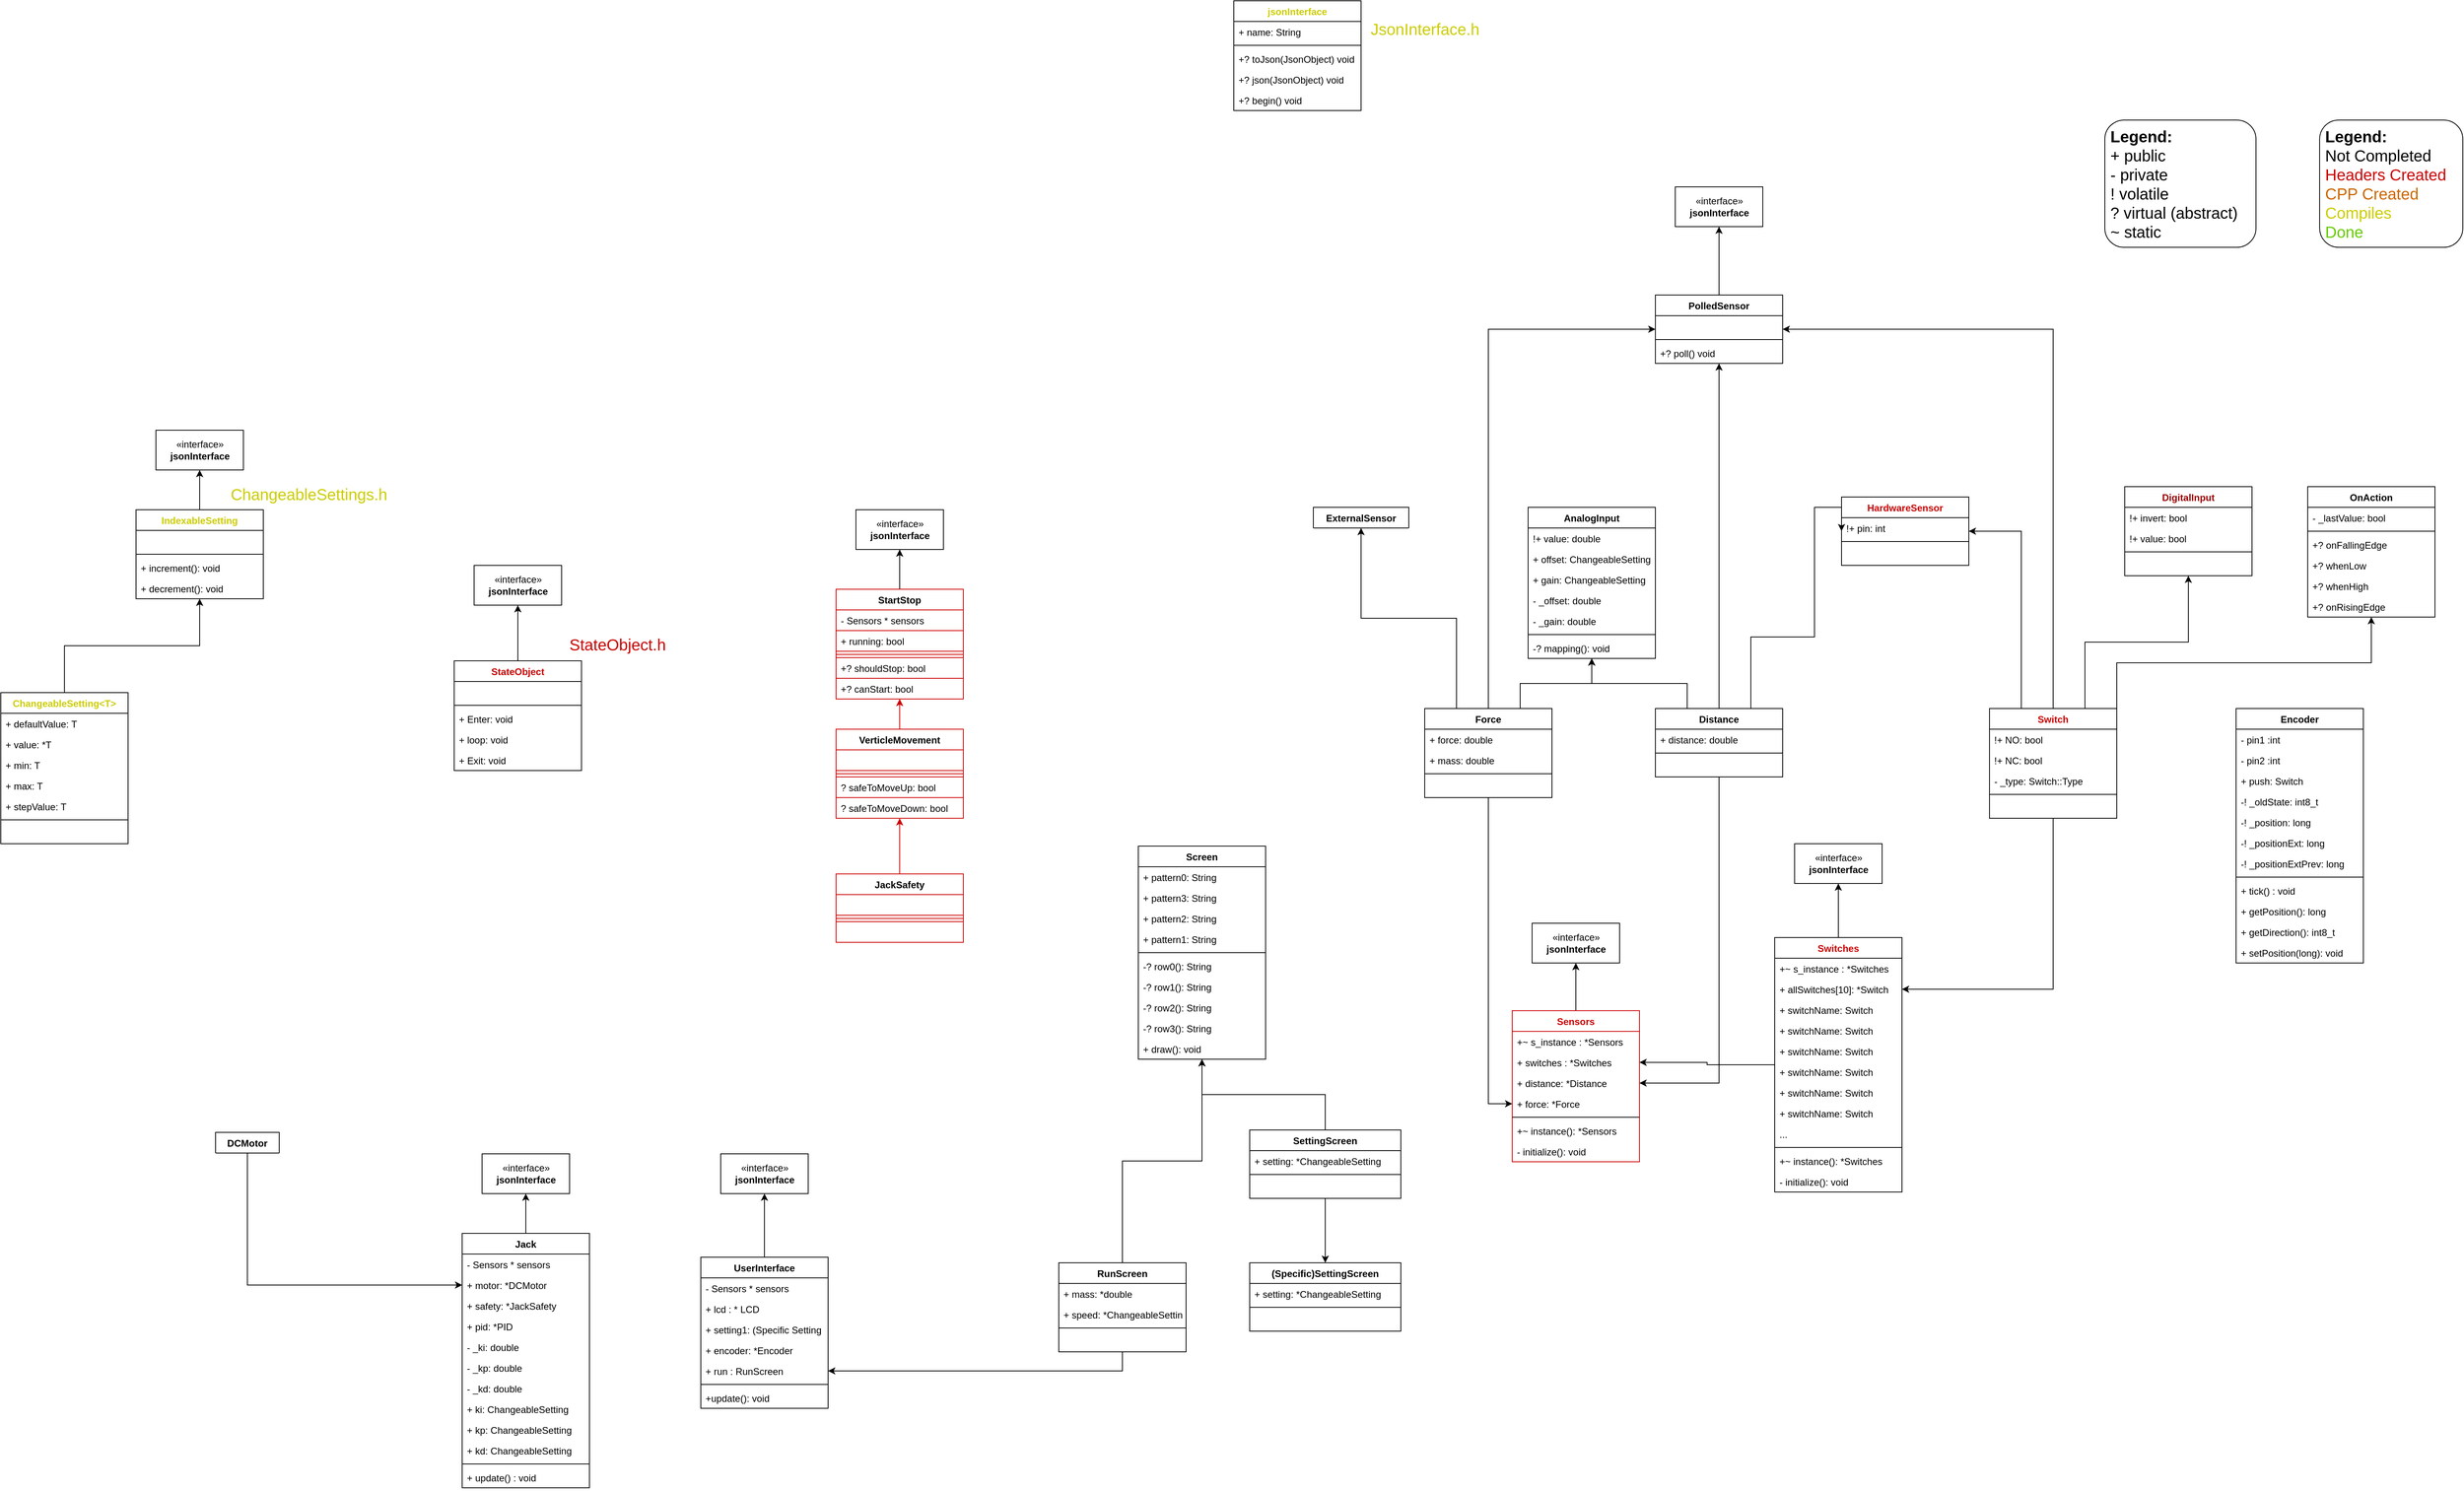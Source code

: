 <mxfile>
    <diagram id="HuzrPmhL-zRAvyU01XML" name="Page-1">
        <mxGraphModel dx="3775" dy="849" grid="1" gridSize="10" guides="1" tooltips="1" connect="1" arrows="1" fold="1" page="1" pageScale="1" pageWidth="850" pageHeight="1100" math="0" shadow="0">
            <root>
                <mxCell id="0"/>
                <mxCell id="1" parent="0"/>
                <mxCell id="2" value="«interface»&lt;br&gt;&lt;b&gt;jsonInterface&lt;/b&gt;" style="html=1;" parent="1" vertex="1">
                    <mxGeometry x="205" y="314" width="110" height="50" as="geometry"/>
                </mxCell>
                <mxCell id="3" style="edgeStyle=orthogonalEdgeStyle;rounded=0;orthogonalLoop=1;jettySize=auto;html=1;exitX=0.25;exitY=0;exitDx=0;exitDy=0;entryX=0.5;entryY=1;entryDx=0;entryDy=0;" parent="1" source="25" target="46" edge="1">
                    <mxGeometry relative="1" as="geometry"/>
                </mxCell>
                <mxCell id="4" style="edgeStyle=orthogonalEdgeStyle;rounded=0;orthogonalLoop=1;jettySize=auto;html=1;exitX=0.75;exitY=0;exitDx=0;exitDy=0;entryX=0;entryY=0.5;entryDx=0;entryDy=0;" parent="1" source="25" target="37" edge="1">
                    <mxGeometry relative="1" as="geometry">
                        <Array as="points">
                            <mxPoint x="300" y="880"/>
                            <mxPoint x="380" y="880"/>
                            <mxPoint x="380" y="717"/>
                        </Array>
                    </mxGeometry>
                </mxCell>
                <mxCell id="5" style="edgeStyle=orthogonalEdgeStyle;rounded=0;orthogonalLoop=1;jettySize=auto;html=1;exitX=0.75;exitY=0;exitDx=0;exitDy=0;entryX=0.5;entryY=1;entryDx=0;entryDy=0;" parent="1" source="17" target="41" edge="1">
                    <mxGeometry relative="1" as="geometry"/>
                </mxCell>
                <mxCell id="6" style="edgeStyle=orthogonalEdgeStyle;rounded=0;orthogonalLoop=1;jettySize=auto;html=1;exitX=0.25;exitY=0;exitDx=0;exitDy=0;entryX=1;entryY=0.5;entryDx=0;entryDy=0;" parent="1" source="17" target="37" edge="1">
                    <mxGeometry relative="1" as="geometry"/>
                </mxCell>
                <mxCell id="7" style="edgeStyle=orthogonalEdgeStyle;rounded=0;orthogonalLoop=1;jettySize=auto;html=1;exitX=0.25;exitY=0;exitDx=0;exitDy=0;entryX=0.5;entryY=1;entryDx=0;entryDy=0;" parent="1" source="32" target="54" edge="1">
                    <mxGeometry relative="1" as="geometry">
                        <mxPoint x="-100" y="840" as="targetPoint"/>
                    </mxGeometry>
                </mxCell>
                <mxCell id="8" style="edgeStyle=orthogonalEdgeStyle;rounded=0;orthogonalLoop=1;jettySize=auto;html=1;exitX=0.5;exitY=0;exitDx=0;exitDy=0;entryX=1;entryY=0.5;entryDx=0;entryDy=0;" parent="1" source="17" target="60" edge="1">
                    <mxGeometry relative="1" as="geometry">
                        <mxPoint x="700" y="530" as="targetPoint"/>
                    </mxGeometry>
                </mxCell>
                <mxCell id="9" value="" style="edgeStyle=orthogonalEdgeStyle;rounded=0;orthogonalLoop=1;jettySize=auto;html=1;fontSize=20;entryX=1;entryY=0.5;entryDx=0;entryDy=0;" parent="1" source="17" target="71" edge="1">
                    <mxGeometry relative="1" as="geometry">
                        <mxPoint x="635" y="1076" as="targetPoint"/>
                    </mxGeometry>
                </mxCell>
                <mxCell id="10" value="jsonInterface" style="swimlane;fontStyle=1;align=center;verticalAlign=top;childLayout=stackLayout;horizontal=1;startSize=26;horizontalStack=0;resizeParent=1;resizeParentMax=0;resizeLast=0;collapsible=1;marginBottom=0;fontColor=#CCCC00;" parent="1" vertex="1">
                    <mxGeometry x="-350" y="80" width="160" height="138" as="geometry">
                        <mxRectangle x="-630" y="270" width="110" height="26" as="alternateBounds"/>
                    </mxGeometry>
                </mxCell>
                <mxCell id="11" value="+ name: String" style="text;strokeColor=none;fillColor=none;align=left;verticalAlign=top;spacingLeft=4;spacingRight=4;overflow=hidden;rotatable=0;points=[[0,0.5],[1,0.5]];portConstraint=eastwest;" parent="10" vertex="1">
                    <mxGeometry y="26" width="160" height="26" as="geometry"/>
                </mxCell>
                <mxCell id="12" value="" style="line;strokeWidth=1;fillColor=none;align=left;verticalAlign=middle;spacingTop=-1;spacingLeft=3;spacingRight=3;rotatable=0;labelPosition=right;points=[];portConstraint=eastwest;" parent="10" vertex="1">
                    <mxGeometry y="52" width="160" height="8" as="geometry"/>
                </mxCell>
                <mxCell id="13" value="+? toJson(JsonObject) void" style="text;strokeColor=none;fillColor=none;align=left;verticalAlign=top;spacingLeft=4;spacingRight=4;overflow=hidden;rotatable=0;points=[[0,0.5],[1,0.5]];portConstraint=eastwest;" parent="10" vertex="1">
                    <mxGeometry y="60" width="160" height="26" as="geometry"/>
                </mxCell>
                <mxCell id="14" value="+? json(JsonObject) void" style="text;strokeColor=none;fillColor=none;align=left;verticalAlign=top;spacingLeft=4;spacingRight=4;overflow=hidden;rotatable=0;points=[[0,0.5],[1,0.5]];portConstraint=eastwest;" parent="10" vertex="1">
                    <mxGeometry y="86" width="160" height="26" as="geometry"/>
                </mxCell>
                <mxCell id="15" value="+? begin() void" style="text;strokeColor=none;fillColor=none;align=left;verticalAlign=top;spacingLeft=4;spacingRight=4;overflow=hidden;rotatable=0;points=[[0,0.5],[1,0.5]];portConstraint=eastwest;" parent="10" vertex="1">
                    <mxGeometry y="112" width="160" height="26" as="geometry"/>
                </mxCell>
                <mxCell id="16" style="edgeStyle=orthogonalEdgeStyle;rounded=0;orthogonalLoop=1;jettySize=auto;html=1;exitX=1;exitY=0;exitDx=0;exitDy=0;fontSize=20;entryX=0.5;entryY=1;entryDx=0;entryDy=0;" parent="1" source="17" target="114" edge="1">
                    <mxGeometry relative="1" as="geometry">
                        <mxPoint x="1070" y="930" as="targetPoint"/>
                    </mxGeometry>
                </mxCell>
                <mxCell id="17" value="Switch" style="swimlane;fontStyle=1;align=center;verticalAlign=top;childLayout=stackLayout;horizontal=1;startSize=26;horizontalStack=0;resizeParent=1;resizeParentMax=0;resizeLast=0;collapsible=1;marginBottom=0;fontColor=#CC0000;" parent="1" vertex="1">
                    <mxGeometry x="600" y="970" width="160" height="138" as="geometry">
                        <mxRectangle x="600" y="970" width="70" height="26" as="alternateBounds"/>
                    </mxGeometry>
                </mxCell>
                <mxCell id="18" value="!+ NO: bool" style="text;strokeColor=none;fillColor=none;align=left;verticalAlign=top;spacingLeft=4;spacingRight=4;overflow=hidden;rotatable=0;points=[[0,0.5],[1,0.5]];portConstraint=eastwest;" parent="17" vertex="1">
                    <mxGeometry y="26" width="160" height="26" as="geometry"/>
                </mxCell>
                <mxCell id="19" value="!+ NC: bool" style="text;strokeColor=none;fillColor=none;align=left;verticalAlign=top;spacingLeft=4;spacingRight=4;overflow=hidden;rotatable=0;points=[[0,0.5],[1,0.5]];portConstraint=eastwest;" parent="17" vertex="1">
                    <mxGeometry y="52" width="160" height="26" as="geometry"/>
                </mxCell>
                <mxCell id="20" value="- _type: Switch::Type" style="text;strokeColor=none;fillColor=none;align=left;verticalAlign=top;spacingLeft=4;spacingRight=4;overflow=hidden;rotatable=0;points=[[0,0.5],[1,0.5]];portConstraint=eastwest;" parent="17" vertex="1">
                    <mxGeometry y="78" width="160" height="26" as="geometry"/>
                </mxCell>
                <mxCell id="21" value="" style="line;strokeWidth=1;fillColor=none;align=left;verticalAlign=middle;spacingTop=-1;spacingLeft=3;spacingRight=3;rotatable=0;labelPosition=right;points=[];portConstraint=eastwest;" parent="17" vertex="1">
                    <mxGeometry y="104" width="160" height="8" as="geometry"/>
                </mxCell>
                <mxCell id="22" value=" " style="text;strokeColor=none;fillColor=none;align=left;verticalAlign=top;spacingLeft=4;spacingRight=4;overflow=hidden;rotatable=0;points=[[0,0.5],[1,0.5]];portConstraint=eastwest;" parent="17" vertex="1">
                    <mxGeometry y="112" width="160" height="26" as="geometry"/>
                </mxCell>
                <mxCell id="23" style="edgeStyle=orthogonalEdgeStyle;rounded=0;orthogonalLoop=1;jettySize=auto;html=1;exitX=0.5;exitY=0;exitDx=0;exitDy=0;entryX=0.5;entryY=1;entryDx=0;entryDy=0;" parent="1" source="25" target="60" edge="1">
                    <mxGeometry relative="1" as="geometry"/>
                </mxCell>
                <mxCell id="24" value="" style="edgeStyle=orthogonalEdgeStyle;rounded=0;orthogonalLoop=1;jettySize=auto;html=1;fontSize=20;entryX=1;entryY=0.5;entryDx=0;entryDy=0;" parent="1" source="25" target="103" edge="1">
                    <mxGeometry relative="1" as="geometry">
                        <mxPoint x="260" y="1136" as="targetPoint"/>
                    </mxGeometry>
                </mxCell>
                <mxCell id="25" value="Distance" style="swimlane;fontStyle=1;align=center;verticalAlign=top;childLayout=stackLayout;horizontal=1;startSize=26;horizontalStack=0;resizeParent=1;resizeParentMax=0;resizeLast=0;collapsible=1;marginBottom=0;" parent="1" vertex="1">
                    <mxGeometry x="180" y="970" width="160" height="86" as="geometry">
                        <mxRectangle x="180" y="716" width="100" height="26" as="alternateBounds"/>
                    </mxGeometry>
                </mxCell>
                <mxCell id="26" value="+ distance: double" style="text;strokeColor=none;fillColor=none;align=left;verticalAlign=top;spacingLeft=4;spacingRight=4;overflow=hidden;rotatable=0;points=[[0,0.5],[1,0.5]];portConstraint=eastwest;" parent="25" vertex="1">
                    <mxGeometry y="26" width="160" height="26" as="geometry"/>
                </mxCell>
                <mxCell id="27" value="" style="line;strokeWidth=1;fillColor=none;align=left;verticalAlign=middle;spacingTop=-1;spacingLeft=3;spacingRight=3;rotatable=0;labelPosition=right;points=[];portConstraint=eastwest;" parent="25" vertex="1">
                    <mxGeometry y="52" width="160" height="8" as="geometry"/>
                </mxCell>
                <mxCell id="28" value=" " style="text;strokeColor=none;fillColor=none;align=left;verticalAlign=top;spacingLeft=4;spacingRight=4;overflow=hidden;rotatable=0;points=[[0,0.5],[1,0.5]];portConstraint=eastwest;" parent="25" vertex="1">
                    <mxGeometry y="60" width="160" height="26" as="geometry"/>
                </mxCell>
                <mxCell id="29" style="edgeStyle=orthogonalEdgeStyle;rounded=0;orthogonalLoop=1;jettySize=auto;html=1;exitX=0.5;exitY=0;exitDx=0;exitDy=0;entryX=0;entryY=0.5;entryDx=0;entryDy=0;" parent="1" source="32" target="60" edge="1">
                    <mxGeometry relative="1" as="geometry">
                        <mxPoint x="-40" y="570" as="targetPoint"/>
                    </mxGeometry>
                </mxCell>
                <mxCell id="30" style="edgeStyle=orthogonalEdgeStyle;rounded=0;orthogonalLoop=1;jettySize=auto;html=1;exitX=0.75;exitY=0;exitDx=0;exitDy=0;entryX=0.5;entryY=1;entryDx=0;entryDy=0;" parent="1" source="32" target="46" edge="1">
                    <mxGeometry relative="1" as="geometry"/>
                </mxCell>
                <mxCell id="31" value="" style="edgeStyle=orthogonalEdgeStyle;rounded=0;orthogonalLoop=1;jettySize=auto;html=1;fontSize=20;" parent="1" source="32" target="104" edge="1">
                    <mxGeometry relative="1" as="geometry">
                        <mxPoint x="-200" y="1240" as="targetPoint"/>
                    </mxGeometry>
                </mxCell>
                <mxCell id="32" value="Force" style="swimlane;fontStyle=1;align=center;verticalAlign=top;childLayout=stackLayout;horizontal=1;startSize=26;horizontalStack=0;resizeParent=1;resizeParentMax=0;resizeLast=0;collapsible=1;marginBottom=0;" parent="1" vertex="1">
                    <mxGeometry x="-110" y="970" width="160" height="112" as="geometry">
                        <mxRectangle x="180" y="716" width="100" height="26" as="alternateBounds"/>
                    </mxGeometry>
                </mxCell>
                <mxCell id="33" value="+ force: double" style="text;strokeColor=none;fillColor=none;align=left;verticalAlign=top;spacingLeft=4;spacingRight=4;overflow=hidden;rotatable=0;points=[[0,0.5],[1,0.5]];portConstraint=eastwest;" parent="32" vertex="1">
                    <mxGeometry y="26" width="160" height="26" as="geometry"/>
                </mxCell>
                <mxCell id="34" value="+ mass: double" style="text;strokeColor=none;fillColor=none;align=left;verticalAlign=top;spacingLeft=4;spacingRight=4;overflow=hidden;rotatable=0;points=[[0,0.5],[1,0.5]];portConstraint=eastwest;" parent="32" vertex="1">
                    <mxGeometry y="52" width="160" height="26" as="geometry"/>
                </mxCell>
                <mxCell id="35" value="" style="line;strokeWidth=1;fillColor=none;align=left;verticalAlign=middle;spacingTop=-1;spacingLeft=3;spacingRight=3;rotatable=0;labelPosition=right;points=[];portConstraint=eastwest;" parent="32" vertex="1">
                    <mxGeometry y="78" width="160" height="8" as="geometry"/>
                </mxCell>
                <mxCell id="36" value=" " style="text;strokeColor=none;fillColor=none;align=left;verticalAlign=top;spacingLeft=4;spacingRight=4;overflow=hidden;rotatable=0;points=[[0,0.5],[1,0.5]];portConstraint=eastwest;" parent="32" vertex="1">
                    <mxGeometry y="86" width="160" height="26" as="geometry"/>
                </mxCell>
                <mxCell id="37" value="HardwareSensor" style="swimlane;fontStyle=1;align=center;verticalAlign=top;childLayout=stackLayout;horizontal=1;startSize=26;horizontalStack=0;resizeParent=1;resizeParentMax=0;resizeLast=0;collapsible=1;marginBottom=0;fontColor=#CC0000;" parent="1" vertex="1">
                    <mxGeometry x="414" y="704" width="160" height="86" as="geometry">
                        <mxRectangle x="414" y="704" width="130" height="26" as="alternateBounds"/>
                    </mxGeometry>
                </mxCell>
                <mxCell id="38" value="!+ pin: int" style="text;strokeColor=none;fillColor=none;align=left;verticalAlign=top;spacingLeft=4;spacingRight=4;overflow=hidden;rotatable=0;points=[[0,0.5],[1,0.5]];portConstraint=eastwest;" parent="37" vertex="1">
                    <mxGeometry y="26" width="160" height="26" as="geometry"/>
                </mxCell>
                <mxCell id="39" value="" style="line;strokeWidth=1;fillColor=none;align=left;verticalAlign=middle;spacingTop=-1;spacingLeft=3;spacingRight=3;rotatable=0;labelPosition=right;points=[];portConstraint=eastwest;" parent="37" vertex="1">
                    <mxGeometry y="52" width="160" height="8" as="geometry"/>
                </mxCell>
                <mxCell id="40" value=" " style="text;strokeColor=none;fillColor=none;align=left;verticalAlign=top;spacingLeft=4;spacingRight=4;overflow=hidden;rotatable=0;points=[[0,0.5],[1,0.5]];portConstraint=eastwest;" parent="37" vertex="1">
                    <mxGeometry y="60" width="160" height="26" as="geometry"/>
                </mxCell>
                <mxCell id="41" value="DigitalInput" style="swimlane;fontStyle=1;align=center;verticalAlign=top;childLayout=stackLayout;horizontal=1;startSize=26;horizontalStack=0;resizeParent=1;resizeParentMax=0;resizeLast=0;collapsible=1;marginBottom=0;fontColor=#990000;" parent="1" vertex="1">
                    <mxGeometry x="770" y="691" width="160" height="112" as="geometry">
                        <mxRectangle x="770" y="691" width="100" height="26" as="alternateBounds"/>
                    </mxGeometry>
                </mxCell>
                <mxCell id="42" value="!+ invert: bool" style="text;strokeColor=none;fillColor=none;align=left;verticalAlign=top;spacingLeft=4;spacingRight=4;overflow=hidden;rotatable=0;points=[[0,0.5],[1,0.5]];portConstraint=eastwest;" parent="41" vertex="1">
                    <mxGeometry y="26" width="160" height="26" as="geometry"/>
                </mxCell>
                <mxCell id="43" value="!+ value: bool" style="text;strokeColor=none;fillColor=none;align=left;verticalAlign=top;spacingLeft=4;spacingRight=4;overflow=hidden;rotatable=0;points=[[0,0.5],[1,0.5]];portConstraint=eastwest;" parent="41" vertex="1">
                    <mxGeometry y="52" width="160" height="26" as="geometry"/>
                </mxCell>
                <mxCell id="44" value="" style="line;strokeWidth=1;fillColor=none;align=left;verticalAlign=middle;spacingTop=-1;spacingLeft=3;spacingRight=3;rotatable=0;labelPosition=right;points=[];portConstraint=eastwest;" parent="41" vertex="1">
                    <mxGeometry y="78" width="160" height="8" as="geometry"/>
                </mxCell>
                <mxCell id="45" value=" " style="text;strokeColor=none;fillColor=none;align=left;verticalAlign=top;spacingLeft=4;spacingRight=4;overflow=hidden;rotatable=0;points=[[0,0.5],[1,0.5]];portConstraint=eastwest;" parent="41" vertex="1">
                    <mxGeometry y="86" width="160" height="26" as="geometry"/>
                </mxCell>
                <mxCell id="46" value="AnalogInput" style="swimlane;fontStyle=1;align=center;verticalAlign=top;childLayout=stackLayout;horizontal=1;startSize=26;horizontalStack=0;resizeParent=1;resizeParentMax=0;resizeLast=0;collapsible=1;marginBottom=0;" parent="1" vertex="1">
                    <mxGeometry x="20" y="717" width="160" height="190" as="geometry">
                        <mxRectangle x="20" y="717" width="100" height="26" as="alternateBounds"/>
                    </mxGeometry>
                </mxCell>
                <mxCell id="47" value="!+ value: double" style="text;strokeColor=none;fillColor=none;align=left;verticalAlign=top;spacingLeft=4;spacingRight=4;overflow=hidden;rotatable=0;points=[[0,0.5],[1,0.5]];portConstraint=eastwest;" parent="46" vertex="1">
                    <mxGeometry y="26" width="160" height="26" as="geometry"/>
                </mxCell>
                <mxCell id="48" value="+ offset: ChangeableSetting" style="text;strokeColor=none;fillColor=none;align=left;verticalAlign=top;spacingLeft=4;spacingRight=4;overflow=hidden;rotatable=0;points=[[0,0.5],[1,0.5]];portConstraint=eastwest;" parent="46" vertex="1">
                    <mxGeometry y="52" width="160" height="26" as="geometry"/>
                </mxCell>
                <mxCell id="49" value="+ gain: ChangeableSetting" style="text;strokeColor=none;fillColor=none;align=left;verticalAlign=top;spacingLeft=4;spacingRight=4;overflow=hidden;rotatable=0;points=[[0,0.5],[1,0.5]];portConstraint=eastwest;" parent="46" vertex="1">
                    <mxGeometry y="78" width="160" height="26" as="geometry"/>
                </mxCell>
                <mxCell id="50" value="- _offset: double" style="text;strokeColor=none;fillColor=none;align=left;verticalAlign=top;spacingLeft=4;spacingRight=4;overflow=hidden;rotatable=0;points=[[0,0.5],[1,0.5]];portConstraint=eastwest;" parent="46" vertex="1">
                    <mxGeometry y="104" width="160" height="26" as="geometry"/>
                </mxCell>
                <mxCell id="51" value="- _gain: double" style="text;strokeColor=none;fillColor=none;align=left;verticalAlign=top;spacingLeft=4;spacingRight=4;overflow=hidden;rotatable=0;points=[[0,0.5],[1,0.5]];portConstraint=eastwest;" parent="46" vertex="1">
                    <mxGeometry y="130" width="160" height="26" as="geometry"/>
                </mxCell>
                <mxCell id="52" value="" style="line;strokeWidth=1;fillColor=none;align=left;verticalAlign=middle;spacingTop=-1;spacingLeft=3;spacingRight=3;rotatable=0;labelPosition=right;points=[];portConstraint=eastwest;" parent="46" vertex="1">
                    <mxGeometry y="156" width="160" height="8" as="geometry"/>
                </mxCell>
                <mxCell id="53" value="-? mapping(): void" style="text;strokeColor=none;fillColor=none;align=left;verticalAlign=top;spacingLeft=4;spacingRight=4;overflow=hidden;rotatable=0;points=[[0,0.5],[1,0.5]];portConstraint=eastwest;" parent="46" vertex="1">
                    <mxGeometry y="164" width="160" height="26" as="geometry"/>
                </mxCell>
                <mxCell id="54" value="ExternalSensor" style="swimlane;fontStyle=1;align=center;verticalAlign=top;childLayout=stackLayout;horizontal=1;startSize=26;horizontalStack=0;resizeParent=1;resizeParentMax=0;resizeLast=0;collapsible=1;marginBottom=0;" parent="1" vertex="1" collapsed="1">
                    <mxGeometry x="-250" y="717" width="120" height="26" as="geometry">
                        <mxRectangle x="-250" y="717" width="160" height="112" as="alternateBounds"/>
                    </mxGeometry>
                </mxCell>
                <mxCell id="55" value="maxPollRate: int" style="text;strokeColor=none;fillColor=none;align=left;verticalAlign=top;spacingLeft=4;spacingRight=4;overflow=hidden;rotatable=0;points=[[0,0.5],[1,0.5]];portConstraint=eastwest;" parent="54" vertex="1">
                    <mxGeometry y="26" width="120" height="26" as="geometry"/>
                </mxCell>
                <mxCell id="56" value="isReady: bool" style="text;strokeColor=none;fillColor=none;align=left;verticalAlign=top;spacingLeft=4;spacingRight=4;overflow=hidden;rotatable=0;points=[[0,0.5],[1,0.5]];portConstraint=eastwest;" parent="54" vertex="1">
                    <mxGeometry y="52" width="120" height="26" as="geometry"/>
                </mxCell>
                <mxCell id="57" value="" style="line;strokeWidth=1;fillColor=none;align=left;verticalAlign=middle;spacingTop=-1;spacingLeft=3;spacingRight=3;rotatable=0;labelPosition=right;points=[];portConstraint=eastwest;" parent="54" vertex="1">
                    <mxGeometry y="78" width="120" height="8" as="geometry"/>
                </mxCell>
                <mxCell id="58" value=" " style="text;strokeColor=none;fillColor=none;align=left;verticalAlign=top;spacingLeft=4;spacingRight=4;overflow=hidden;rotatable=0;points=[[0,0.5],[1,0.5]];portConstraint=eastwest;" parent="54" vertex="1">
                    <mxGeometry y="86" width="120" height="26" as="geometry"/>
                </mxCell>
                <mxCell id="59" style="edgeStyle=orthogonalEdgeStyle;rounded=0;orthogonalLoop=1;jettySize=auto;html=1;exitX=0.5;exitY=0;exitDx=0;exitDy=0;entryX=0.5;entryY=1;entryDx=0;entryDy=0;fontSize=20;" parent="1" source="60" target="2" edge="1">
                    <mxGeometry relative="1" as="geometry"/>
                </mxCell>
                <mxCell id="60" value="PolledSensor" style="swimlane;fontStyle=1;align=center;verticalAlign=top;childLayout=stackLayout;horizontal=1;startSize=26;horizontalStack=0;resizeParent=1;resizeParentMax=0;resizeLast=0;collapsible=1;marginBottom=0;" parent="1" vertex="1">
                    <mxGeometry x="180" y="450" width="160" height="86" as="geometry">
                        <mxRectangle x="180" y="550" width="110" height="26" as="alternateBounds"/>
                    </mxGeometry>
                </mxCell>
                <mxCell id="61" value=" " style="text;strokeColor=none;fillColor=none;align=left;verticalAlign=top;spacingLeft=4;spacingRight=4;overflow=hidden;rotatable=0;points=[[0,0.5],[1,0.5]];portConstraint=eastwest;" parent="60" vertex="1">
                    <mxGeometry y="26" width="160" height="26" as="geometry"/>
                </mxCell>
                <mxCell id="62" value="" style="line;strokeWidth=1;fillColor=none;align=left;verticalAlign=middle;spacingTop=-1;spacingLeft=3;spacingRight=3;rotatable=0;labelPosition=right;points=[];portConstraint=eastwest;" parent="60" vertex="1">
                    <mxGeometry y="52" width="160" height="8" as="geometry"/>
                </mxCell>
                <mxCell id="63" value="+? poll() void" style="text;strokeColor=none;fillColor=none;align=left;verticalAlign=top;spacingLeft=4;spacingRight=4;overflow=hidden;rotatable=0;points=[[0,0.5],[1,0.5]];portConstraint=eastwest;" parent="60" vertex="1">
                    <mxGeometry y="60" width="160" height="26" as="geometry"/>
                </mxCell>
                <mxCell id="64" value="&lt;font style=&quot;font-size: 20px;&quot;&gt;&lt;b style=&quot;font-size: 20px;&quot;&gt;&lt;font style=&quot;font-size: 20px;&quot;&gt;Legend:&lt;/font&gt;&lt;/b&gt;&lt;br style=&quot;font-size: 20px;&quot;&gt;&lt;span style=&quot;font-size: 20px;&quot;&gt;+ public&lt;/span&gt;&lt;br style=&quot;font-size: 20px;&quot;&gt;&lt;span style=&quot;font-size: 20px;&quot;&gt;- private&lt;/span&gt;&lt;br style=&quot;font-size: 20px;&quot;&gt;&lt;span style=&quot;font-size: 20px;&quot;&gt;! volatile&lt;/span&gt;&lt;br style=&quot;font-size: 20px;&quot;&gt;&lt;span style=&quot;font-size: 20px;&quot;&gt;? virtual (abstract)&lt;/span&gt;&lt;br style=&quot;font-size: 20px;&quot;&gt;&lt;span style=&quot;font-size: 20px;&quot;&gt;~ static&lt;/span&gt;&lt;/font&gt;" style="text;html=1;align=left;verticalAlign=middle;resizable=0;points=[];autosize=1;strokeColor=#000000;rounded=1;imageWidth=24;fontSize=20;textDirection=ltr;spacingTop=5;spacingBottom=5;spacingLeft=5;spacingRight=5;" parent="1" vertex="1">
                    <mxGeometry x="745" y="230" width="190" height="160" as="geometry"/>
                </mxCell>
                <mxCell id="65" value="&lt;font style=&quot;font-size: 20px&quot;&gt;&lt;b style=&quot;font-size: 20px&quot;&gt;&lt;font style=&quot;font-size: 20px&quot;&gt;Legend:&lt;/font&gt;&lt;/b&gt;&lt;br style=&quot;font-size: 20px&quot;&gt;Not Completed&lt;br style=&quot;font-size: 20px&quot;&gt;&lt;font color=&quot;#cc0000&quot;&gt;Headers Created&lt;/font&gt;&lt;br style=&quot;font-size: 20px&quot;&gt;&lt;font color=&quot;#cc6600&quot;&gt;CPP Created&lt;/font&gt;&lt;br style=&quot;font-size: 20px&quot;&gt;&lt;font color=&quot;#cccc00&quot;&gt;Compiles&lt;/font&gt;&lt;br&gt;&lt;font color=&quot;#66cc00&quot;&gt;Done&lt;/font&gt;&lt;br&gt;&lt;/font&gt;" style="text;html=1;align=left;verticalAlign=middle;resizable=0;points=[];autosize=1;strokeColor=#000000;rounded=1;imageWidth=24;fontSize=20;textDirection=ltr;spacingTop=5;spacingBottom=5;spacingLeft=5;spacingRight=5;" parent="1" vertex="1">
                    <mxGeometry x="1015" y="230" width="180" height="160" as="geometry"/>
                </mxCell>
                <mxCell id="66" value="" style="edgeStyle=orthogonalEdgeStyle;rounded=0;orthogonalLoop=1;jettySize=auto;html=1;fontSize=20;entryX=0.5;entryY=1;entryDx=0;entryDy=0;" parent="1" source="100" target="83" edge="1">
                    <mxGeometry relative="1" as="geometry">
                        <mxPoint x="-440" y="1100" as="targetPoint"/>
                    </mxGeometry>
                </mxCell>
                <mxCell id="67" value="" style="edgeStyle=orthogonalEdgeStyle;rounded=0;orthogonalLoop=1;jettySize=auto;html=1;fontSize=20;entryX=1;entryY=0.5;entryDx=0;entryDy=0;" parent="1" source="69" target="102" edge="1">
                    <mxGeometry relative="1" as="geometry">
                        <mxPoint x="250" y="1310" as="targetPoint"/>
                    </mxGeometry>
                </mxCell>
                <mxCell id="68" value="" style="edgeStyle=orthogonalEdgeStyle;rounded=0;orthogonalLoop=1;jettySize=auto;html=1;fontSize=20;" parent="1" source="69" target="82" edge="1">
                    <mxGeometry relative="1" as="geometry"/>
                </mxCell>
                <mxCell id="69" value="Switches" style="swimlane;fontStyle=1;align=center;verticalAlign=top;childLayout=stackLayout;horizontal=1;startSize=26;horizontalStack=0;resizeParent=1;resizeParentMax=0;resizeLast=0;collapsible=1;marginBottom=0;fontColor=#CC0000;" parent="1" vertex="1">
                    <mxGeometry x="330" y="1258" width="160" height="320" as="geometry">
                        <mxRectangle x="-520" y="1180" width="80" height="26" as="alternateBounds"/>
                    </mxGeometry>
                </mxCell>
                <mxCell id="70" value="+~ s_instance : *Switches" style="text;strokeColor=none;fillColor=none;align=left;verticalAlign=top;spacingLeft=4;spacingRight=4;overflow=hidden;rotatable=0;points=[[0,0.5],[1,0.5]];portConstraint=eastwest;" parent="69" vertex="1">
                    <mxGeometry y="26" width="160" height="26" as="geometry"/>
                </mxCell>
                <mxCell id="71" value="+ allSwitches[10]: *Switch" style="text;strokeColor=none;fillColor=none;align=left;verticalAlign=top;spacingLeft=4;spacingRight=4;overflow=hidden;rotatable=0;points=[[0,0.5],[1,0.5]];portConstraint=eastwest;" parent="69" vertex="1">
                    <mxGeometry y="52" width="160" height="26" as="geometry"/>
                </mxCell>
                <mxCell id="72" value="+ switchName: Switch" style="text;strokeColor=none;fillColor=none;align=left;verticalAlign=top;spacingLeft=4;spacingRight=4;overflow=hidden;rotatable=0;points=[[0,0.5],[1,0.5]];portConstraint=eastwest;" parent="69" vertex="1">
                    <mxGeometry y="78" width="160" height="26" as="geometry"/>
                </mxCell>
                <mxCell id="73" value="+ switchName: Switch" style="text;strokeColor=none;fillColor=none;align=left;verticalAlign=top;spacingLeft=4;spacingRight=4;overflow=hidden;rotatable=0;points=[[0,0.5],[1,0.5]];portConstraint=eastwest;" parent="69" vertex="1">
                    <mxGeometry y="104" width="160" height="26" as="geometry"/>
                </mxCell>
                <mxCell id="74" value="+ switchName: Switch" style="text;strokeColor=none;fillColor=none;align=left;verticalAlign=top;spacingLeft=4;spacingRight=4;overflow=hidden;rotatable=0;points=[[0,0.5],[1,0.5]];portConstraint=eastwest;" parent="69" vertex="1">
                    <mxGeometry y="130" width="160" height="26" as="geometry"/>
                </mxCell>
                <mxCell id="75" value="+ switchName: Switch" style="text;strokeColor=none;fillColor=none;align=left;verticalAlign=top;spacingLeft=4;spacingRight=4;overflow=hidden;rotatable=0;points=[[0,0.5],[1,0.5]];portConstraint=eastwest;" parent="69" vertex="1">
                    <mxGeometry y="156" width="160" height="26" as="geometry"/>
                </mxCell>
                <mxCell id="76" value="+ switchName: Switch" style="text;strokeColor=none;fillColor=none;align=left;verticalAlign=top;spacingLeft=4;spacingRight=4;overflow=hidden;rotatable=0;points=[[0,0.5],[1,0.5]];portConstraint=eastwest;" parent="69" vertex="1">
                    <mxGeometry y="182" width="160" height="26" as="geometry"/>
                </mxCell>
                <mxCell id="77" value="+ switchName: Switch" style="text;strokeColor=none;fillColor=none;align=left;verticalAlign=top;spacingLeft=4;spacingRight=4;overflow=hidden;rotatable=0;points=[[0,0.5],[1,0.5]];portConstraint=eastwest;" parent="69" vertex="1">
                    <mxGeometry y="208" width="160" height="26" as="geometry"/>
                </mxCell>
                <mxCell id="78" value="..." style="text;strokeColor=none;fillColor=none;align=left;verticalAlign=top;spacingLeft=4;spacingRight=4;overflow=hidden;rotatable=0;points=[[0,0.5],[1,0.5]];portConstraint=eastwest;" parent="69" vertex="1">
                    <mxGeometry y="234" width="160" height="26" as="geometry"/>
                </mxCell>
                <mxCell id="79" value="" style="line;strokeWidth=1;fillColor=none;align=left;verticalAlign=middle;spacingTop=-1;spacingLeft=3;spacingRight=3;rotatable=0;labelPosition=right;points=[];portConstraint=eastwest;" parent="69" vertex="1">
                    <mxGeometry y="260" width="160" height="8" as="geometry"/>
                </mxCell>
                <mxCell id="80" value="+~ instance(): *Switches" style="text;strokeColor=none;fillColor=none;align=left;verticalAlign=top;spacingLeft=4;spacingRight=4;overflow=hidden;rotatable=0;points=[[0,0.5],[1,0.5]];portConstraint=eastwest;" parent="69" vertex="1">
                    <mxGeometry y="268" width="160" height="26" as="geometry"/>
                </mxCell>
                <mxCell id="81" value="- initialize(): void" style="text;strokeColor=none;fillColor=none;align=left;verticalAlign=top;spacingLeft=4;spacingRight=4;overflow=hidden;rotatable=0;points=[[0,0.5],[1,0.5]];portConstraint=eastwest;" parent="69" vertex="1">
                    <mxGeometry y="294" width="160" height="26" as="geometry"/>
                </mxCell>
                <mxCell id="82" value="«interface»&lt;br&gt;&lt;b&gt;jsonInterface&lt;/b&gt;" style="html=1;" parent="1" vertex="1">
                    <mxGeometry x="355" y="1140" width="110" height="50" as="geometry"/>
                </mxCell>
                <mxCell id="83" value="«interface»&lt;br&gt;&lt;b&gt;jsonInterface&lt;/b&gt;" style="html=1;" parent="1" vertex="1">
                    <mxGeometry x="25" y="1240" width="110" height="50" as="geometry"/>
                </mxCell>
                <mxCell id="84" style="edgeStyle=orthogonalEdgeStyle;rounded=0;orthogonalLoop=1;jettySize=auto;html=1;exitX=0.5;exitY=0;exitDx=0;exitDy=0;entryX=0.5;entryY=1;entryDx=0;entryDy=0;fontSize=20;" parent="1" source="85" target="97" edge="1">
                    <mxGeometry relative="1" as="geometry"/>
                </mxCell>
                <mxCell id="85" value="StartStop" style="swimlane;fontStyle=1;align=center;verticalAlign=top;childLayout=stackLayout;horizontal=1;startSize=26;horizontalStack=0;resizeParent=1;resizeParentMax=0;resizeLast=0;collapsible=1;marginBottom=0;strokeColor=#CC0000;" parent="1" vertex="1">
                    <mxGeometry x="-850" y="820" width="160" height="138" as="geometry">
                        <mxRectangle x="-850" y="820" width="80" height="26" as="alternateBounds"/>
                    </mxGeometry>
                </mxCell>
                <mxCell id="86" value="- Sensors * sensors" style="text;strokeColor=#CC0000;fillColor=none;align=left;verticalAlign=top;spacingLeft=4;spacingRight=4;overflow=hidden;rotatable=0;points=[[0,0.5],[1,0.5]];portConstraint=eastwest;" parent="85" vertex="1">
                    <mxGeometry y="26" width="160" height="26" as="geometry"/>
                </mxCell>
                <mxCell id="87" value="+ running: bool" style="text;strokeColor=#CC0000;fillColor=none;align=left;verticalAlign=top;spacingLeft=4;spacingRight=4;overflow=hidden;rotatable=0;points=[[0,0.5],[1,0.5]];portConstraint=eastwest;" parent="85" vertex="1">
                    <mxGeometry y="52" width="160" height="26" as="geometry"/>
                </mxCell>
                <mxCell id="88" value="" style="line;strokeWidth=1;fillColor=none;align=left;verticalAlign=middle;spacingTop=-1;spacingLeft=3;spacingRight=3;rotatable=0;labelPosition=right;points=[];portConstraint=eastwest;strokeColor=#CC0000;" parent="85" vertex="1">
                    <mxGeometry y="78" width="160" height="8" as="geometry"/>
                </mxCell>
                <mxCell id="89" value="+? shouldStop: bool" style="text;strokeColor=#CC0000;fillColor=none;align=left;verticalAlign=top;spacingLeft=4;spacingRight=4;overflow=hidden;rotatable=0;points=[[0,0.5],[1,0.5]];portConstraint=eastwest;" parent="85" vertex="1">
                    <mxGeometry y="86" width="160" height="26" as="geometry"/>
                </mxCell>
                <mxCell id="90" value="+? canStart: bool" style="text;strokeColor=#CC0000;fillColor=none;align=left;verticalAlign=top;spacingLeft=4;spacingRight=4;overflow=hidden;rotatable=0;points=[[0,0.5],[1,0.5]];portConstraint=eastwest;" parent="85" vertex="1">
                    <mxGeometry y="112" width="160" height="26" as="geometry"/>
                </mxCell>
                <mxCell id="91" style="edgeStyle=orthogonalEdgeStyle;rounded=0;orthogonalLoop=1;jettySize=auto;html=1;exitX=0.5;exitY=0;exitDx=0;exitDy=0;fontSize=20;entryX=0.5;entryY=1;entryDx=0;entryDy=0;strokeColor=#CC0000;" parent="1" source="153" target="85" edge="1">
                    <mxGeometry relative="1" as="geometry">
                        <mxPoint x="-740" y="940.0" as="targetPoint"/>
                    </mxGeometry>
                </mxCell>
                <mxCell id="92" value="" style="edgeStyle=orthogonalEdgeStyle;rounded=0;orthogonalLoop=1;jettySize=auto;html=1;fontSize=20;strokeColor=#CC0000;" parent="1" source="93" target="153" edge="1">
                    <mxGeometry relative="1" as="geometry"/>
                </mxCell>
                <mxCell id="93" value="JackSafety" style="swimlane;fontStyle=1;align=center;verticalAlign=top;childLayout=stackLayout;horizontal=1;startSize=26;horizontalStack=0;resizeParent=1;resizeParentMax=0;resizeLast=0;collapsible=1;marginBottom=0;strokeColor=#CC0000;" parent="1" vertex="1">
                    <mxGeometry x="-850" y="1178" width="160" height="86" as="geometry">
                        <mxRectangle x="-520" y="1180" width="80" height="26" as="alternateBounds"/>
                    </mxGeometry>
                </mxCell>
                <mxCell id="94" value=" " style="text;strokeColor=#CC0000;fillColor=none;align=left;verticalAlign=top;spacingLeft=4;spacingRight=4;overflow=hidden;rotatable=0;points=[[0,0.5],[1,0.5]];portConstraint=eastwest;" parent="93" vertex="1">
                    <mxGeometry y="26" width="160" height="26" as="geometry"/>
                </mxCell>
                <mxCell id="95" value="" style="line;strokeWidth=1;fillColor=none;align=left;verticalAlign=middle;spacingTop=-1;spacingLeft=3;spacingRight=3;rotatable=0;labelPosition=right;points=[];portConstraint=eastwest;strokeColor=#CC0000;" parent="93" vertex="1">
                    <mxGeometry y="52" width="160" height="8" as="geometry"/>
                </mxCell>
                <mxCell id="96" value=" " style="text;strokeColor=#CC0000;fillColor=none;align=left;verticalAlign=top;spacingLeft=4;spacingRight=4;overflow=hidden;rotatable=0;points=[[0,0.5],[1,0.5]];portConstraint=eastwest;" parent="93" vertex="1">
                    <mxGeometry y="60" width="160" height="26" as="geometry"/>
                </mxCell>
                <mxCell id="97" value="«interface»&lt;br&gt;&lt;b&gt;jsonInterface&lt;/b&gt;" style="html=1;" parent="1" vertex="1">
                    <mxGeometry x="-825" y="720" width="110" height="50" as="geometry"/>
                </mxCell>
                <mxCell id="98" value="" style="edgeStyle=orthogonalEdgeStyle;rounded=0;orthogonalLoop=1;jettySize=auto;html=1;fontSize=20;" parent="1" source="180" target="122" edge="1">
                    <mxGeometry relative="1" as="geometry"/>
                </mxCell>
                <mxCell id="99" value="" style="edgeStyle=orthogonalEdgeStyle;rounded=0;orthogonalLoop=1;jettySize=auto;html=1;fontSize=20;" parent="1" source="193" target="121" edge="1">
                    <mxGeometry relative="1" as="geometry"/>
                </mxCell>
                <mxCell id="100" value="Sensors" style="swimlane;fontStyle=1;align=center;verticalAlign=top;childLayout=stackLayout;horizontal=1;startSize=26;horizontalStack=0;resizeParent=1;resizeParentMax=0;resizeLast=0;collapsible=1;marginBottom=0;fontColor=#CC0000;strokeColor=#CC0000;" parent="1" vertex="1">
                    <mxGeometry y="1350" width="160" height="190" as="geometry">
                        <mxRectangle x="-520" y="1180" width="80" height="26" as="alternateBounds"/>
                    </mxGeometry>
                </mxCell>
                <mxCell id="101" value="+~ s_instance : *Sensors" style="text;strokeColor=none;fillColor=none;align=left;verticalAlign=top;spacingLeft=4;spacingRight=4;overflow=hidden;rotatable=0;points=[[0,0.5],[1,0.5]];portConstraint=eastwest;" parent="100" vertex="1">
                    <mxGeometry y="26" width="160" height="26" as="geometry"/>
                </mxCell>
                <mxCell id="102" value="+ switches : *Switches" style="text;strokeColor=none;fillColor=none;align=left;verticalAlign=top;spacingLeft=4;spacingRight=4;overflow=hidden;rotatable=0;points=[[0,0.5],[1,0.5]];portConstraint=eastwest;" parent="100" vertex="1">
                    <mxGeometry y="52" width="160" height="26" as="geometry"/>
                </mxCell>
                <mxCell id="103" value="+ distance: *Distance" style="text;strokeColor=none;fillColor=none;align=left;verticalAlign=top;spacingLeft=4;spacingRight=4;overflow=hidden;rotatable=0;points=[[0,0.5],[1,0.5]];portConstraint=eastwest;" parent="100" vertex="1">
                    <mxGeometry y="78" width="160" height="26" as="geometry"/>
                </mxCell>
                <mxCell id="104" value="+ force: *Force" style="text;strokeColor=none;fillColor=none;align=left;verticalAlign=top;spacingLeft=4;spacingRight=4;overflow=hidden;rotatable=0;points=[[0,0.5],[1,0.5]];portConstraint=eastwest;" parent="100" vertex="1">
                    <mxGeometry y="104" width="160" height="26" as="geometry"/>
                </mxCell>
                <mxCell id="105" value="" style="line;strokeWidth=1;fillColor=none;align=left;verticalAlign=middle;spacingTop=-1;spacingLeft=3;spacingRight=3;rotatable=0;labelPosition=right;points=[];portConstraint=eastwest;" parent="100" vertex="1">
                    <mxGeometry y="130" width="160" height="8" as="geometry"/>
                </mxCell>
                <mxCell id="106" value="+~ instance(): *Sensors" style="text;strokeColor=none;fillColor=none;align=left;verticalAlign=top;spacingLeft=4;spacingRight=4;overflow=hidden;rotatable=0;points=[[0,0.5],[1,0.5]];portConstraint=eastwest;" parent="100" vertex="1">
                    <mxGeometry y="138" width="160" height="26" as="geometry"/>
                </mxCell>
                <mxCell id="107" value="- initialize(): void" style="text;strokeColor=none;fillColor=none;align=left;verticalAlign=top;spacingLeft=4;spacingRight=4;overflow=hidden;rotatable=0;points=[[0,0.5],[1,0.5]];portConstraint=eastwest;" parent="100" vertex="1">
                    <mxGeometry y="164" width="160" height="26" as="geometry"/>
                </mxCell>
                <mxCell id="108" value="" style="edgeStyle=orthogonalEdgeStyle;rounded=0;orthogonalLoop=1;jettySize=auto;html=1;fontSize=20;" parent="1" source="109" target="152" edge="1">
                    <mxGeometry relative="1" as="geometry"/>
                </mxCell>
                <mxCell id="109" value="IndexableSetting" style="swimlane;fontStyle=1;align=center;verticalAlign=top;childLayout=stackLayout;horizontal=1;startSize=26;horizontalStack=0;resizeParent=1;resizeParentMax=0;resizeLast=0;collapsible=1;marginBottom=0;fontColor=#CCCC00;" parent="1" vertex="1">
                    <mxGeometry x="-1730" y="720" width="160" height="112" as="geometry">
                        <mxRectangle x="-1730" y="720" width="80" height="26" as="alternateBounds"/>
                    </mxGeometry>
                </mxCell>
                <mxCell id="110" value=" " style="text;strokeColor=none;fillColor=none;align=left;verticalAlign=top;spacingLeft=4;spacingRight=4;overflow=hidden;rotatable=0;points=[[0,0.5],[1,0.5]];portConstraint=eastwest;" parent="109" vertex="1">
                    <mxGeometry y="26" width="160" height="26" as="geometry"/>
                </mxCell>
                <mxCell id="111" value="" style="line;strokeWidth=1;fillColor=none;align=left;verticalAlign=middle;spacingTop=-1;spacingLeft=3;spacingRight=3;rotatable=0;labelPosition=right;points=[];portConstraint=eastwest;" parent="109" vertex="1">
                    <mxGeometry y="52" width="160" height="8" as="geometry"/>
                </mxCell>
                <mxCell id="112" value="+ increment(): void" style="text;strokeColor=none;fillColor=none;align=left;verticalAlign=top;spacingLeft=4;spacingRight=4;overflow=hidden;rotatable=0;points=[[0,0.5],[1,0.5]];portConstraint=eastwest;" parent="109" vertex="1">
                    <mxGeometry y="60" width="160" height="26" as="geometry"/>
                </mxCell>
                <mxCell id="113" value="+ decrement(): void" style="text;strokeColor=none;fillColor=none;align=left;verticalAlign=top;spacingLeft=4;spacingRight=4;overflow=hidden;rotatable=0;points=[[0,0.5],[1,0.5]];portConstraint=eastwest;" parent="109" vertex="1">
                    <mxGeometry y="86" width="160" height="26" as="geometry"/>
                </mxCell>
                <mxCell id="114" value="OnAction" style="swimlane;fontStyle=1;align=center;verticalAlign=top;childLayout=stackLayout;horizontal=1;startSize=26;horizontalStack=0;resizeParent=1;resizeParentMax=0;resizeLast=0;collapsible=1;marginBottom=0;" parent="1" vertex="1">
                    <mxGeometry x="1000" y="691" width="160" height="164" as="geometry">
                        <mxRectangle x="1000" y="691" width="130" height="26" as="alternateBounds"/>
                    </mxGeometry>
                </mxCell>
                <mxCell id="115" value="- _lastValue: bool" style="text;strokeColor=none;fillColor=none;align=left;verticalAlign=top;spacingLeft=4;spacingRight=4;overflow=hidden;rotatable=0;points=[[0,0.5],[1,0.5]];portConstraint=eastwest;" parent="114" vertex="1">
                    <mxGeometry y="26" width="160" height="26" as="geometry"/>
                </mxCell>
                <mxCell id="116" value="" style="line;strokeWidth=1;fillColor=none;align=left;verticalAlign=middle;spacingTop=-1;spacingLeft=3;spacingRight=3;rotatable=0;labelPosition=right;points=[];portConstraint=eastwest;" parent="114" vertex="1">
                    <mxGeometry y="52" width="160" height="8" as="geometry"/>
                </mxCell>
                <mxCell id="117" value="+? onFallingEdge" style="text;strokeColor=none;fillColor=none;align=left;verticalAlign=top;spacingLeft=4;spacingRight=4;overflow=hidden;rotatable=0;points=[[0,0.5],[1,0.5]];portConstraint=eastwest;" parent="114" vertex="1">
                    <mxGeometry y="60" width="160" height="26" as="geometry"/>
                </mxCell>
                <mxCell id="118" value="+? whenLow" style="text;strokeColor=none;fillColor=none;align=left;verticalAlign=top;spacingLeft=4;spacingRight=4;overflow=hidden;rotatable=0;points=[[0,0.5],[1,0.5]];portConstraint=eastwest;" parent="114" vertex="1">
                    <mxGeometry y="86" width="160" height="26" as="geometry"/>
                </mxCell>
                <mxCell id="119" value="+? whenHigh" style="text;strokeColor=none;fillColor=none;align=left;verticalAlign=top;spacingLeft=4;spacingRight=4;overflow=hidden;rotatable=0;points=[[0,0.5],[1,0.5]];portConstraint=eastwest;" parent="114" vertex="1">
                    <mxGeometry y="112" width="160" height="26" as="geometry"/>
                </mxCell>
                <mxCell id="120" value="+? onRisingEdge" style="text;strokeColor=none;fillColor=none;align=left;verticalAlign=top;spacingLeft=4;spacingRight=4;overflow=hidden;rotatable=0;points=[[0,0.5],[1,0.5]];portConstraint=eastwest;" parent="114" vertex="1">
                    <mxGeometry y="138" width="160" height="26" as="geometry"/>
                </mxCell>
                <mxCell id="121" value="«interface»&lt;br&gt;&lt;b&gt;jsonInterface&lt;/b&gt;" style="html=1;" parent="1" vertex="1">
                    <mxGeometry x="-995" y="1530" width="110" height="50" as="geometry"/>
                </mxCell>
                <mxCell id="122" value="«interface»&lt;br&gt;&lt;b&gt;jsonInterface&lt;/b&gt;" style="html=1;" parent="1" vertex="1">
                    <mxGeometry x="-1295" y="1530" width="110" height="50" as="geometry"/>
                </mxCell>
                <mxCell id="123" value="" style="edgeStyle=orthogonalEdgeStyle;rounded=0;orthogonalLoop=1;jettySize=auto;html=1;fontSize=20;" parent="1" source="202" target="133" edge="1">
                    <mxGeometry relative="1" as="geometry"/>
                </mxCell>
                <mxCell id="124" style="edgeStyle=orthogonalEdgeStyle;rounded=0;orthogonalLoop=1;jettySize=auto;html=1;exitX=0.5;exitY=0;exitDx=0;exitDy=0;fontSize=20;entryX=0.5;entryY=1;entryDx=0;entryDy=0;" parent="1" source="144" target="133" edge="1">
                    <mxGeometry relative="1" as="geometry">
                        <mxPoint x="-350" y="1451" as="targetPoint"/>
                    </mxGeometry>
                </mxCell>
                <mxCell id="125" value="" style="edgeStyle=orthogonalEdgeStyle;rounded=0;orthogonalLoop=1;jettySize=auto;html=1;fontSize=20;" parent="1" source="144" target="148" edge="1">
                    <mxGeometry relative="1" as="geometry"/>
                </mxCell>
                <mxCell id="126" value="" style="edgeStyle=orthogonalEdgeStyle;rounded=0;orthogonalLoop=1;jettySize=auto;html=1;fontSize=20;" parent="1" source="127" target="226" edge="1">
                    <mxGeometry relative="1" as="geometry"/>
                </mxCell>
                <mxCell id="127" value="StateObject" style="swimlane;fontStyle=1;align=center;verticalAlign=top;childLayout=stackLayout;horizontal=1;startSize=26;horizontalStack=0;resizeParent=1;resizeParentMax=0;resizeLast=0;collapsible=1;marginBottom=0;fontColor=#CC0000;" parent="1" vertex="1">
                    <mxGeometry x="-1330" y="910" width="160" height="138" as="geometry">
                        <mxRectangle x="-520" y="1180" width="80" height="26" as="alternateBounds"/>
                    </mxGeometry>
                </mxCell>
                <mxCell id="128" value=" " style="text;strokeColor=none;fillColor=none;align=left;verticalAlign=top;spacingLeft=4;spacingRight=4;overflow=hidden;rotatable=0;points=[[0,0.5],[1,0.5]];portConstraint=eastwest;" parent="127" vertex="1">
                    <mxGeometry y="26" width="160" height="26" as="geometry"/>
                </mxCell>
                <mxCell id="129" value="" style="line;strokeWidth=1;fillColor=none;align=left;verticalAlign=middle;spacingTop=-1;spacingLeft=3;spacingRight=3;rotatable=0;labelPosition=right;points=[];portConstraint=eastwest;" parent="127" vertex="1">
                    <mxGeometry y="52" width="160" height="8" as="geometry"/>
                </mxCell>
                <mxCell id="130" value="+ Enter: void" style="text;strokeColor=none;fillColor=none;align=left;verticalAlign=top;spacingLeft=4;spacingRight=4;overflow=hidden;rotatable=0;points=[[0,0.5],[1,0.5]];portConstraint=eastwest;" parent="127" vertex="1">
                    <mxGeometry y="60" width="160" height="26" as="geometry"/>
                </mxCell>
                <mxCell id="131" value="+ loop: void" style="text;strokeColor=none;fillColor=none;align=left;verticalAlign=top;spacingLeft=4;spacingRight=4;overflow=hidden;rotatable=0;points=[[0,0.5],[1,0.5]];portConstraint=eastwest;" parent="127" vertex="1">
                    <mxGeometry y="86" width="160" height="26" as="geometry"/>
                </mxCell>
                <mxCell id="132" value="+ Exit: void" style="text;strokeColor=none;fillColor=none;align=left;verticalAlign=top;spacingLeft=4;spacingRight=4;overflow=hidden;rotatable=0;points=[[0,0.5],[1,0.5]];portConstraint=eastwest;" parent="127" vertex="1">
                    <mxGeometry y="112" width="160" height="26" as="geometry"/>
                </mxCell>
                <mxCell id="133" value="Screen" style="swimlane;fontStyle=1;align=center;verticalAlign=top;childLayout=stackLayout;horizontal=1;startSize=26;horizontalStack=0;resizeParent=1;resizeParentMax=0;resizeLast=0;collapsible=1;marginBottom=0;" parent="1" vertex="1">
                    <mxGeometry x="-470" y="1143" width="160" height="268" as="geometry">
                        <mxRectangle x="-330" y="1169" width="80" height="26" as="alternateBounds"/>
                    </mxGeometry>
                </mxCell>
                <mxCell id="134" value="+ pattern0: String" style="text;strokeColor=none;fillColor=none;align=left;verticalAlign=top;spacingLeft=4;spacingRight=4;overflow=hidden;rotatable=0;points=[[0,0.5],[1,0.5]];portConstraint=eastwest;" parent="133" vertex="1">
                    <mxGeometry y="26" width="160" height="26" as="geometry"/>
                </mxCell>
                <mxCell id="135" value="+ pattern3: String" style="text;strokeColor=none;fillColor=none;align=left;verticalAlign=top;spacingLeft=4;spacingRight=4;overflow=hidden;rotatable=0;points=[[0,0.5],[1,0.5]];portConstraint=eastwest;" parent="133" vertex="1">
                    <mxGeometry y="52" width="160" height="26" as="geometry"/>
                </mxCell>
                <mxCell id="136" value="+ pattern2: String" style="text;strokeColor=none;fillColor=none;align=left;verticalAlign=top;spacingLeft=4;spacingRight=4;overflow=hidden;rotatable=0;points=[[0,0.5],[1,0.5]];portConstraint=eastwest;" parent="133" vertex="1">
                    <mxGeometry y="78" width="160" height="26" as="geometry"/>
                </mxCell>
                <mxCell id="137" value="+ pattern1: String" style="text;strokeColor=none;fillColor=none;align=left;verticalAlign=top;spacingLeft=4;spacingRight=4;overflow=hidden;rotatable=0;points=[[0,0.5],[1,0.5]];portConstraint=eastwest;" parent="133" vertex="1">
                    <mxGeometry y="104" width="160" height="26" as="geometry"/>
                </mxCell>
                <mxCell id="138" value="" style="line;strokeWidth=1;fillColor=none;align=left;verticalAlign=middle;spacingTop=-1;spacingLeft=3;spacingRight=3;rotatable=0;labelPosition=right;points=[];portConstraint=eastwest;" parent="133" vertex="1">
                    <mxGeometry y="130" width="160" height="8" as="geometry"/>
                </mxCell>
                <mxCell id="139" value="-? row0(): String" style="text;strokeColor=none;fillColor=none;align=left;verticalAlign=top;spacingLeft=4;spacingRight=4;overflow=hidden;rotatable=0;points=[[0,0.5],[1,0.5]];portConstraint=eastwest;" parent="133" vertex="1">
                    <mxGeometry y="138" width="160" height="26" as="geometry"/>
                </mxCell>
                <mxCell id="140" value="-? row1(): String" style="text;strokeColor=none;fillColor=none;align=left;verticalAlign=top;spacingLeft=4;spacingRight=4;overflow=hidden;rotatable=0;points=[[0,0.5],[1,0.5]];portConstraint=eastwest;" parent="133" vertex="1">
                    <mxGeometry y="164" width="160" height="26" as="geometry"/>
                </mxCell>
                <mxCell id="141" value="-? row2(): String" style="text;strokeColor=none;fillColor=none;align=left;verticalAlign=top;spacingLeft=4;spacingRight=4;overflow=hidden;rotatable=0;points=[[0,0.5],[1,0.5]];portConstraint=eastwest;" parent="133" vertex="1">
                    <mxGeometry y="190" width="160" height="26" as="geometry"/>
                </mxCell>
                <mxCell id="142" value="-? row3(): String" style="text;strokeColor=none;fillColor=none;align=left;verticalAlign=top;spacingLeft=4;spacingRight=4;overflow=hidden;rotatable=0;points=[[0,0.5],[1,0.5]];portConstraint=eastwest;" parent="133" vertex="1">
                    <mxGeometry y="216" width="160" height="26" as="geometry"/>
                </mxCell>
                <mxCell id="143" value="+ draw(): void" style="text;strokeColor=none;fillColor=none;align=left;verticalAlign=top;spacingLeft=4;spacingRight=4;overflow=hidden;rotatable=0;points=[[0,0.5],[1,0.5]];portConstraint=eastwest;" parent="133" vertex="1">
                    <mxGeometry y="242" width="160" height="26" as="geometry"/>
                </mxCell>
                <mxCell id="144" value="SettingScreen" style="swimlane;fontStyle=1;align=center;verticalAlign=top;childLayout=stackLayout;horizontal=1;startSize=26;horizontalStack=0;resizeParent=1;resizeParentMax=0;resizeLast=0;collapsible=1;marginBottom=0;" parent="1" vertex="1">
                    <mxGeometry x="-330" y="1500" width="190" height="86" as="geometry">
                        <mxRectangle x="-520" y="1180" width="80" height="26" as="alternateBounds"/>
                    </mxGeometry>
                </mxCell>
                <mxCell id="145" value="+ setting: *ChangeableSetting" style="text;strokeColor=none;fillColor=none;align=left;verticalAlign=top;spacingLeft=4;spacingRight=4;overflow=hidden;rotatable=0;points=[[0,0.5],[1,0.5]];portConstraint=eastwest;" parent="144" vertex="1">
                    <mxGeometry y="26" width="190" height="26" as="geometry"/>
                </mxCell>
                <mxCell id="146" value="" style="line;strokeWidth=1;fillColor=none;align=left;verticalAlign=middle;spacingTop=-1;spacingLeft=3;spacingRight=3;rotatable=0;labelPosition=right;points=[];portConstraint=eastwest;" parent="144" vertex="1">
                    <mxGeometry y="52" width="190" height="8" as="geometry"/>
                </mxCell>
                <mxCell id="147" value=" " style="text;strokeColor=none;fillColor=none;align=left;verticalAlign=top;spacingLeft=4;spacingRight=4;overflow=hidden;rotatable=0;points=[[0,0.5],[1,0.5]];portConstraint=eastwest;" parent="144" vertex="1">
                    <mxGeometry y="60" width="190" height="26" as="geometry"/>
                </mxCell>
                <mxCell id="148" value="(Specific)SettingScreen" style="swimlane;fontStyle=1;align=center;verticalAlign=top;childLayout=stackLayout;horizontal=1;startSize=26;horizontalStack=0;resizeParent=1;resizeParentMax=0;resizeLast=0;collapsible=1;marginBottom=0;" parent="1" vertex="1">
                    <mxGeometry x="-330" y="1667" width="190" height="86" as="geometry">
                        <mxRectangle x="-520" y="1180" width="80" height="26" as="alternateBounds"/>
                    </mxGeometry>
                </mxCell>
                <mxCell id="149" value="+ setting: *ChangeableSetting" style="text;strokeColor=none;fillColor=none;align=left;verticalAlign=top;spacingLeft=4;spacingRight=4;overflow=hidden;rotatable=0;points=[[0,0.5],[1,0.5]];portConstraint=eastwest;" parent="148" vertex="1">
                    <mxGeometry y="26" width="190" height="26" as="geometry"/>
                </mxCell>
                <mxCell id="150" value="" style="line;strokeWidth=1;fillColor=none;align=left;verticalAlign=middle;spacingTop=-1;spacingLeft=3;spacingRight=3;rotatable=0;labelPosition=right;points=[];portConstraint=eastwest;" parent="148" vertex="1">
                    <mxGeometry y="52" width="190" height="8" as="geometry"/>
                </mxCell>
                <mxCell id="151" value=" " style="text;strokeColor=none;fillColor=none;align=left;verticalAlign=top;spacingLeft=4;spacingRight=4;overflow=hidden;rotatable=0;points=[[0,0.5],[1,0.5]];portConstraint=eastwest;" parent="148" vertex="1">
                    <mxGeometry y="60" width="190" height="26" as="geometry"/>
                </mxCell>
                <mxCell id="152" value="«interface»&lt;br&gt;&lt;b&gt;jsonInterface&lt;/b&gt;" style="html=1;" parent="1" vertex="1">
                    <mxGeometry x="-1705" y="620" width="110" height="50" as="geometry"/>
                </mxCell>
                <mxCell id="153" value="VerticleMovement" style="swimlane;fontStyle=1;align=center;verticalAlign=top;childLayout=stackLayout;horizontal=1;startSize=26;horizontalStack=0;resizeParent=1;resizeParentMax=0;resizeLast=0;collapsible=1;marginBottom=0;strokeColor=#CC0000;" parent="1" vertex="1">
                    <mxGeometry x="-850" y="996" width="160" height="112" as="geometry">
                        <mxRectangle x="-520" y="1180" width="80" height="26" as="alternateBounds"/>
                    </mxGeometry>
                </mxCell>
                <mxCell id="154" value=" " style="text;strokeColor=#CC0000;fillColor=none;align=left;verticalAlign=top;spacingLeft=4;spacingRight=4;overflow=hidden;rotatable=0;points=[[0,0.5],[1,0.5]];portConstraint=eastwest;" parent="153" vertex="1">
                    <mxGeometry y="26" width="160" height="26" as="geometry"/>
                </mxCell>
                <mxCell id="155" value="" style="line;strokeWidth=1;fillColor=none;align=left;verticalAlign=middle;spacingTop=-1;spacingLeft=3;spacingRight=3;rotatable=0;labelPosition=right;points=[];portConstraint=eastwest;strokeColor=#CC0000;" parent="153" vertex="1">
                    <mxGeometry y="52" width="160" height="8" as="geometry"/>
                </mxCell>
                <mxCell id="156" value="? safeToMoveUp: bool" style="text;strokeColor=#CC0000;fillColor=none;align=left;verticalAlign=top;spacingLeft=4;spacingRight=4;overflow=hidden;rotatable=0;points=[[0,0.5],[1,0.5]];portConstraint=eastwest;" parent="153" vertex="1">
                    <mxGeometry y="60" width="160" height="26" as="geometry"/>
                </mxCell>
                <mxCell id="157" value="? safeToMoveDown: bool" style="text;strokeColor=#CC0000;fillColor=none;align=left;verticalAlign=top;spacingLeft=4;spacingRight=4;overflow=hidden;rotatable=0;points=[[0,0.5],[1,0.5]];portConstraint=eastwest;" parent="153" vertex="1">
                    <mxGeometry y="86" width="160" height="26" as="geometry"/>
                </mxCell>
                <mxCell id="158" style="edgeStyle=orthogonalEdgeStyle;rounded=0;orthogonalLoop=1;jettySize=auto;html=1;exitX=0.5;exitY=0;exitDx=0;exitDy=0;entryX=0.5;entryY=1;entryDx=0;entryDy=0;fontSize=20;" parent="1" source="172" target="109" edge="1">
                    <mxGeometry relative="1" as="geometry"/>
                </mxCell>
                <mxCell id="159" value="Encoder" style="swimlane;fontStyle=1;align=center;verticalAlign=top;childLayout=stackLayout;horizontal=1;startSize=26;horizontalStack=0;resizeParent=1;resizeParentMax=0;resizeLast=0;collapsible=1;marginBottom=0;" parent="1" vertex="1">
                    <mxGeometry x="910" y="970" width="160" height="320" as="geometry">
                        <mxRectangle x="600" y="970" width="70" height="26" as="alternateBounds"/>
                    </mxGeometry>
                </mxCell>
                <mxCell id="160" value="- pin1 :int" style="text;strokeColor=none;fillColor=none;align=left;verticalAlign=top;spacingLeft=4;spacingRight=4;overflow=hidden;rotatable=0;points=[[0,0.5],[1,0.5]];portConstraint=eastwest;" parent="159" vertex="1">
                    <mxGeometry y="26" width="160" height="26" as="geometry"/>
                </mxCell>
                <mxCell id="161" value="- pin2 :int" style="text;strokeColor=none;fillColor=none;align=left;verticalAlign=top;spacingLeft=4;spacingRight=4;overflow=hidden;rotatable=0;points=[[0,0.5],[1,0.5]];portConstraint=eastwest;" parent="159" vertex="1">
                    <mxGeometry y="52" width="160" height="26" as="geometry"/>
                </mxCell>
                <mxCell id="162" value="+ push: Switch" style="text;strokeColor=none;fillColor=none;align=left;verticalAlign=top;spacingLeft=4;spacingRight=4;overflow=hidden;rotatable=0;points=[[0,0.5],[1,0.5]];portConstraint=eastwest;" parent="159" vertex="1">
                    <mxGeometry y="78" width="160" height="26" as="geometry"/>
                </mxCell>
                <mxCell id="163" value="-! _oldState: int8_t" style="text;strokeColor=none;fillColor=none;align=left;verticalAlign=top;spacingLeft=4;spacingRight=4;overflow=hidden;rotatable=0;points=[[0,0.5],[1,0.5]];portConstraint=eastwest;" parent="159" vertex="1">
                    <mxGeometry y="104" width="160" height="26" as="geometry"/>
                </mxCell>
                <mxCell id="164" value="-! _position: long" style="text;strokeColor=none;fillColor=none;align=left;verticalAlign=top;spacingLeft=4;spacingRight=4;overflow=hidden;rotatable=0;points=[[0,0.5],[1,0.5]];portConstraint=eastwest;" parent="159" vertex="1">
                    <mxGeometry y="130" width="160" height="26" as="geometry"/>
                </mxCell>
                <mxCell id="165" value="-! _positionExt: long" style="text;strokeColor=none;fillColor=none;align=left;verticalAlign=top;spacingLeft=4;spacingRight=4;overflow=hidden;rotatable=0;points=[[0,0.5],[1,0.5]];portConstraint=eastwest;" parent="159" vertex="1">
                    <mxGeometry y="156" width="160" height="26" as="geometry"/>
                </mxCell>
                <mxCell id="166" value="-! _positionExtPrev: long" style="text;strokeColor=none;fillColor=none;align=left;verticalAlign=top;spacingLeft=4;spacingRight=4;overflow=hidden;rotatable=0;points=[[0,0.5],[1,0.5]];portConstraint=eastwest;" parent="159" vertex="1">
                    <mxGeometry y="182" width="160" height="26" as="geometry"/>
                </mxCell>
                <mxCell id="167" value="" style="line;strokeWidth=1;fillColor=none;align=left;verticalAlign=middle;spacingTop=-1;spacingLeft=3;spacingRight=3;rotatable=0;labelPosition=right;points=[];portConstraint=eastwest;" parent="159" vertex="1">
                    <mxGeometry y="208" width="160" height="8" as="geometry"/>
                </mxCell>
                <mxCell id="168" value="+ tick() : void" style="text;strokeColor=none;fillColor=none;align=left;verticalAlign=top;spacingLeft=4;spacingRight=4;overflow=hidden;rotatable=0;points=[[0,0.5],[1,0.5]];portConstraint=eastwest;" parent="159" vertex="1">
                    <mxGeometry y="216" width="160" height="26" as="geometry"/>
                </mxCell>
                <mxCell id="169" value="+ getPosition(): long" style="text;strokeColor=none;fillColor=none;align=left;verticalAlign=top;spacingLeft=4;spacingRight=4;overflow=hidden;rotatable=0;points=[[0,0.5],[1,0.5]];portConstraint=eastwest;" parent="159" vertex="1">
                    <mxGeometry y="242" width="160" height="26" as="geometry"/>
                </mxCell>
                <mxCell id="170" value="+ getDirection(): int8_t" style="text;strokeColor=none;fillColor=none;align=left;verticalAlign=top;spacingLeft=4;spacingRight=4;overflow=hidden;rotatable=0;points=[[0,0.5],[1,0.5]];portConstraint=eastwest;" parent="159" vertex="1">
                    <mxGeometry y="268" width="160" height="26" as="geometry"/>
                </mxCell>
                <mxCell id="171" value="+ setPosition(long): void" style="text;strokeColor=none;fillColor=none;align=left;verticalAlign=top;spacingLeft=4;spacingRight=4;overflow=hidden;rotatable=0;points=[[0,0.5],[1,0.5]];portConstraint=eastwest;" parent="159" vertex="1">
                    <mxGeometry y="294" width="160" height="26" as="geometry"/>
                </mxCell>
                <mxCell id="172" value="ChangeableSetting&lt;T&gt;" style="swimlane;fontStyle=1;align=center;verticalAlign=top;childLayout=stackLayout;horizontal=1;startSize=26;horizontalStack=0;resizeParent=1;resizeParentMax=0;resizeLast=0;collapsible=1;marginBottom=0;fontColor=#CCCC00;" parent="1" vertex="1">
                    <mxGeometry x="-1900" y="950" width="160" height="190" as="geometry">
                        <mxRectangle x="-520" y="1180" width="80" height="26" as="alternateBounds"/>
                    </mxGeometry>
                </mxCell>
                <mxCell id="173" value="+ defaultValue: T" style="text;strokeColor=none;fillColor=none;align=left;verticalAlign=top;spacingLeft=4;spacingRight=4;overflow=hidden;rotatable=0;points=[[0,0.5],[1,0.5]];portConstraint=eastwest;" parent="172" vertex="1">
                    <mxGeometry y="26" width="160" height="26" as="geometry"/>
                </mxCell>
                <mxCell id="174" value="+ value: *T" style="text;strokeColor=none;fillColor=none;align=left;verticalAlign=top;spacingLeft=4;spacingRight=4;overflow=hidden;rotatable=0;points=[[0,0.5],[1,0.5]];portConstraint=eastwest;" parent="172" vertex="1">
                    <mxGeometry y="52" width="160" height="26" as="geometry"/>
                </mxCell>
                <mxCell id="175" value="+ min: T" style="text;strokeColor=none;fillColor=none;align=left;verticalAlign=top;spacingLeft=4;spacingRight=4;overflow=hidden;rotatable=0;points=[[0,0.5],[1,0.5]];portConstraint=eastwest;" parent="172" vertex="1">
                    <mxGeometry y="78" width="160" height="26" as="geometry"/>
                </mxCell>
                <mxCell id="176" value="+ max: T" style="text;strokeColor=none;fillColor=none;align=left;verticalAlign=top;spacingLeft=4;spacingRight=4;overflow=hidden;rotatable=0;points=[[0,0.5],[1,0.5]];portConstraint=eastwest;" parent="172" vertex="1">
                    <mxGeometry y="104" width="160" height="26" as="geometry"/>
                </mxCell>
                <mxCell id="177" value="+ stepValue: T" style="text;strokeColor=none;fillColor=none;align=left;verticalAlign=top;spacingLeft=4;spacingRight=4;overflow=hidden;rotatable=0;points=[[0,0.5],[1,0.5]];portConstraint=eastwest;" parent="172" vertex="1">
                    <mxGeometry y="130" width="160" height="26" as="geometry"/>
                </mxCell>
                <mxCell id="178" value="" style="line;strokeWidth=1;fillColor=none;align=left;verticalAlign=middle;spacingTop=-1;spacingLeft=3;spacingRight=3;rotatable=0;labelPosition=right;points=[];portConstraint=eastwest;" parent="172" vertex="1">
                    <mxGeometry y="156" width="160" height="8" as="geometry"/>
                </mxCell>
                <mxCell id="179" value=" " style="text;strokeColor=none;fillColor=none;align=left;verticalAlign=top;spacingLeft=4;spacingRight=4;overflow=hidden;rotatable=0;points=[[0,0.5],[1,0.5]];portConstraint=eastwest;" parent="172" vertex="1">
                    <mxGeometry y="164" width="160" height="26" as="geometry"/>
                </mxCell>
                <mxCell id="180" value="Jack" style="swimlane;fontStyle=1;align=center;verticalAlign=top;childLayout=stackLayout;horizontal=1;startSize=26;horizontalStack=0;resizeParent=1;resizeParentMax=0;resizeLast=0;collapsible=1;marginBottom=0;" parent="1" vertex="1">
                    <mxGeometry x="-1320" y="1630" width="160" height="320" as="geometry">
                        <mxRectangle x="-520" y="1180" width="80" height="26" as="alternateBounds"/>
                    </mxGeometry>
                </mxCell>
                <mxCell id="181" value="- Sensors * sensors" style="text;strokeColor=none;fillColor=none;align=left;verticalAlign=top;spacingLeft=4;spacingRight=4;overflow=hidden;rotatable=0;points=[[0,0.5],[1,0.5]];portConstraint=eastwest;" parent="180" vertex="1">
                    <mxGeometry y="26" width="160" height="26" as="geometry"/>
                </mxCell>
                <mxCell id="182" value="+ motor: *DCMotor" style="text;strokeColor=none;fillColor=none;align=left;verticalAlign=top;spacingLeft=4;spacingRight=4;overflow=hidden;rotatable=0;points=[[0,0.5],[1,0.5]];portConstraint=eastwest;" parent="180" vertex="1">
                    <mxGeometry y="52" width="160" height="26" as="geometry"/>
                </mxCell>
                <mxCell id="183" value="+ safety: *JackSafety" style="text;strokeColor=none;fillColor=none;align=left;verticalAlign=top;spacingLeft=4;spacingRight=4;overflow=hidden;rotatable=0;points=[[0,0.5],[1,0.5]];portConstraint=eastwest;" parent="180" vertex="1">
                    <mxGeometry y="78" width="160" height="26" as="geometry"/>
                </mxCell>
                <mxCell id="184" value="+ pid: *PID" style="text;strokeColor=none;fillColor=none;align=left;verticalAlign=top;spacingLeft=4;spacingRight=4;overflow=hidden;rotatable=0;points=[[0,0.5],[1,0.5]];portConstraint=eastwest;" parent="180" vertex="1">
                    <mxGeometry y="104" width="160" height="26" as="geometry"/>
                </mxCell>
                <mxCell id="185" value="- _ki: double" style="text;strokeColor=none;fillColor=none;align=left;verticalAlign=top;spacingLeft=4;spacingRight=4;overflow=hidden;rotatable=0;points=[[0,0.5],[1,0.5]];portConstraint=eastwest;" parent="180" vertex="1">
                    <mxGeometry y="130" width="160" height="26" as="geometry"/>
                </mxCell>
                <mxCell id="186" value="- _kp: double" style="text;strokeColor=none;fillColor=none;align=left;verticalAlign=top;spacingLeft=4;spacingRight=4;overflow=hidden;rotatable=0;points=[[0,0.5],[1,0.5]];portConstraint=eastwest;" parent="180" vertex="1">
                    <mxGeometry y="156" width="160" height="26" as="geometry"/>
                </mxCell>
                <mxCell id="187" value="- _kd: double" style="text;strokeColor=none;fillColor=none;align=left;verticalAlign=top;spacingLeft=4;spacingRight=4;overflow=hidden;rotatable=0;points=[[0,0.5],[1,0.5]];portConstraint=eastwest;" parent="180" vertex="1">
                    <mxGeometry y="182" width="160" height="26" as="geometry"/>
                </mxCell>
                <mxCell id="188" value="+ ki: ChangeableSetting" style="text;strokeColor=none;fillColor=none;align=left;verticalAlign=top;spacingLeft=4;spacingRight=4;overflow=hidden;rotatable=0;points=[[0,0.5],[1,0.5]];portConstraint=eastwest;" parent="180" vertex="1">
                    <mxGeometry y="208" width="160" height="26" as="geometry"/>
                </mxCell>
                <mxCell id="189" value="+ kp: ChangeableSetting" style="text;strokeColor=none;fillColor=none;align=left;verticalAlign=top;spacingLeft=4;spacingRight=4;overflow=hidden;rotatable=0;points=[[0,0.5],[1,0.5]];portConstraint=eastwest;" parent="180" vertex="1">
                    <mxGeometry y="234" width="160" height="26" as="geometry"/>
                </mxCell>
                <mxCell id="190" value="+ kd: ChangeableSetting" style="text;strokeColor=none;fillColor=none;align=left;verticalAlign=top;spacingLeft=4;spacingRight=4;overflow=hidden;rotatable=0;points=[[0,0.5],[1,0.5]];portConstraint=eastwest;" parent="180" vertex="1">
                    <mxGeometry y="260" width="160" height="26" as="geometry"/>
                </mxCell>
                <mxCell id="191" value="" style="line;strokeWidth=1;fillColor=none;align=left;verticalAlign=middle;spacingTop=-1;spacingLeft=3;spacingRight=3;rotatable=0;labelPosition=right;points=[];portConstraint=eastwest;" parent="180" vertex="1">
                    <mxGeometry y="286" width="160" height="8" as="geometry"/>
                </mxCell>
                <mxCell id="192" value="+ update() : void" style="text;strokeColor=none;fillColor=none;align=left;verticalAlign=top;spacingLeft=4;spacingRight=4;overflow=hidden;rotatable=0;points=[[0,0.5],[1,0.5]];portConstraint=eastwest;" parent="180" vertex="1">
                    <mxGeometry y="294" width="160" height="26" as="geometry"/>
                </mxCell>
                <mxCell id="193" value="UserInterface" style="swimlane;fontStyle=1;align=center;verticalAlign=top;childLayout=stackLayout;horizontal=1;startSize=26;horizontalStack=0;resizeParent=1;resizeParentMax=0;resizeLast=0;collapsible=1;marginBottom=0;" parent="1" vertex="1">
                    <mxGeometry x="-1020" y="1660" width="160" height="190" as="geometry">
                        <mxRectangle x="-520" y="1180" width="80" height="26" as="alternateBounds"/>
                    </mxGeometry>
                </mxCell>
                <mxCell id="194" value="- Sensors * sensors" style="text;strokeColor=none;fillColor=none;align=left;verticalAlign=top;spacingLeft=4;spacingRight=4;overflow=hidden;rotatable=0;points=[[0,0.5],[1,0.5]];portConstraint=eastwest;" parent="193" vertex="1">
                    <mxGeometry y="26" width="160" height="26" as="geometry"/>
                </mxCell>
                <mxCell id="195" value="+ lcd : * LCD" style="text;strokeColor=none;fillColor=none;align=left;verticalAlign=top;spacingLeft=4;spacingRight=4;overflow=hidden;rotatable=0;points=[[0,0.5],[1,0.5]];portConstraint=eastwest;" parent="193" vertex="1">
                    <mxGeometry y="52" width="160" height="26" as="geometry"/>
                </mxCell>
                <mxCell id="196" value="+ setting1: (Specific Setting Screen)" style="text;strokeColor=none;fillColor=none;align=left;verticalAlign=top;spacingLeft=4;spacingRight=4;overflow=hidden;rotatable=0;points=[[0,0.5],[1,0.5]];portConstraint=eastwest;" parent="193" vertex="1">
                    <mxGeometry y="78" width="160" height="26" as="geometry"/>
                </mxCell>
                <mxCell id="197" value="+ encoder: *Encoder" style="text;strokeColor=none;fillColor=none;align=left;verticalAlign=top;spacingLeft=4;spacingRight=4;overflow=hidden;rotatable=0;points=[[0,0.5],[1,0.5]];portConstraint=eastwest;" parent="193" vertex="1">
                    <mxGeometry y="104" width="160" height="26" as="geometry"/>
                </mxCell>
                <mxCell id="198" value="+ run : RunScreen" style="text;strokeColor=none;fillColor=none;align=left;verticalAlign=top;spacingLeft=4;spacingRight=4;overflow=hidden;rotatable=0;points=[[0,0.5],[1,0.5]];portConstraint=eastwest;" parent="193" vertex="1">
                    <mxGeometry y="130" width="160" height="26" as="geometry"/>
                </mxCell>
                <mxCell id="199" value="" style="line;strokeWidth=1;fillColor=none;align=left;verticalAlign=middle;spacingTop=-1;spacingLeft=3;spacingRight=3;rotatable=0;labelPosition=right;points=[];portConstraint=eastwest;" parent="193" vertex="1">
                    <mxGeometry y="156" width="160" height="8" as="geometry"/>
                </mxCell>
                <mxCell id="200" value="+update(): void" style="text;strokeColor=none;fillColor=none;align=left;verticalAlign=top;spacingLeft=4;spacingRight=4;overflow=hidden;rotatable=0;points=[[0,0.5],[1,0.5]];portConstraint=eastwest;" parent="193" vertex="1">
                    <mxGeometry y="164" width="160" height="26" as="geometry"/>
                </mxCell>
                <mxCell id="201" value="" style="edgeStyle=orthogonalEdgeStyle;rounded=0;orthogonalLoop=1;jettySize=auto;html=1;fontSize=20;" parent="1" source="202" target="198" edge="1">
                    <mxGeometry relative="1" as="geometry">
                        <mxPoint x="-490" y="1859" as="targetPoint"/>
                    </mxGeometry>
                </mxCell>
                <mxCell id="202" value="RunScreen" style="swimlane;fontStyle=1;align=center;verticalAlign=top;childLayout=stackLayout;horizontal=1;startSize=26;horizontalStack=0;resizeParent=1;resizeParentMax=0;resizeLast=0;collapsible=1;marginBottom=0;" parent="1" vertex="1">
                    <mxGeometry x="-570" y="1667" width="160" height="112" as="geometry">
                        <mxRectangle x="-520" y="1180" width="80" height="26" as="alternateBounds"/>
                    </mxGeometry>
                </mxCell>
                <mxCell id="203" value="+ mass: *double" style="text;strokeColor=none;fillColor=none;align=left;verticalAlign=top;spacingLeft=4;spacingRight=4;overflow=hidden;rotatable=0;points=[[0,0.5],[1,0.5]];portConstraint=eastwest;" parent="202" vertex="1">
                    <mxGeometry y="26" width="160" height="26" as="geometry"/>
                </mxCell>
                <mxCell id="204" value="+ speed: *ChangeableSetting" style="text;strokeColor=none;fillColor=none;align=left;verticalAlign=top;spacingLeft=4;spacingRight=4;overflow=hidden;rotatable=0;points=[[0,0.5],[1,0.5]];portConstraint=eastwest;" parent="202" vertex="1">
                    <mxGeometry y="52" width="160" height="26" as="geometry"/>
                </mxCell>
                <mxCell id="205" value="" style="line;strokeWidth=1;fillColor=none;align=left;verticalAlign=middle;spacingTop=-1;spacingLeft=3;spacingRight=3;rotatable=0;labelPosition=right;points=[];portConstraint=eastwest;" parent="202" vertex="1">
                    <mxGeometry y="78" width="160" height="8" as="geometry"/>
                </mxCell>
                <mxCell id="206" value=" " style="text;strokeColor=none;fillColor=none;align=left;verticalAlign=top;spacingLeft=4;spacingRight=4;overflow=hidden;rotatable=0;points=[[0,0.5],[1,0.5]];portConstraint=eastwest;" parent="202" vertex="1">
                    <mxGeometry y="86" width="160" height="26" as="geometry"/>
                </mxCell>
                <mxCell id="207" value="" style="edgeStyle=orthogonalEdgeStyle;rounded=0;orthogonalLoop=1;jettySize=auto;html=1;fontSize=20;" parent="1" source="208" target="182" edge="1">
                    <mxGeometry relative="1" as="geometry">
                        <mxPoint x="-1470" y="1516" as="targetPoint"/>
                    </mxGeometry>
                </mxCell>
                <mxCell id="208" value="DCMotor" style="swimlane;fontStyle=1;align=center;verticalAlign=top;childLayout=stackLayout;horizontal=1;startSize=26;horizontalStack=0;resizeParent=1;resizeParentMax=0;resizeLast=0;collapsible=1;marginBottom=0;" parent="1" vertex="1" collapsed="1">
                    <mxGeometry x="-1630" y="1503" width="80" height="26" as="geometry">
                        <mxRectangle x="-1630" y="1503" width="160" height="450" as="alternateBounds"/>
                    </mxGeometry>
                </mxCell>
                <mxCell id="209" value="- _posSlopeRate: double" style="text;strokeColor=none;fillColor=none;align=left;verticalAlign=top;spacingLeft=4;spacingRight=4;overflow=hidden;rotatable=0;points=[[0,0.5],[1,0.5]];portConstraint=eastwest;" parent="208" vertex="1">
                    <mxGeometry y="26" width="80" height="26" as="geometry"/>
                </mxCell>
                <mxCell id="210" value="- _negSlopeRate : double" style="text;strokeColor=none;fillColor=none;align=left;verticalAlign=top;spacingLeft=4;spacingRight=4;overflow=hidden;rotatable=0;points=[[0,0.5],[1,0.5]];portConstraint=eastwest;" parent="208" vertex="1">
                    <mxGeometry y="52" width="80" height="26" as="geometry"/>
                </mxCell>
                <mxCell id="211" value="- _speed: int" style="text;strokeColor=none;fillColor=none;align=left;verticalAlign=top;spacingLeft=4;spacingRight=4;overflow=hidden;rotatable=0;points=[[0,0.5],[1,0.5]];portConstraint=eastwest;" parent="208" vertex="1">
                    <mxGeometry y="78" width="80" height="26" as="geometry"/>
                </mxCell>
                <mxCell id="212" value="- _frequency: int" style="text;strokeColor=none;fillColor=none;align=left;verticalAlign=top;spacingLeft=4;spacingRight=4;overflow=hidden;rotatable=0;points=[[0,0.5],[1,0.5]];portConstraint=eastwest;" parent="208" vertex="1">
                    <mxGeometry y="104" width="80" height="26" as="geometry"/>
                </mxCell>
                <mxCell id="213" value="- currentPin: int" style="text;strokeColor=none;fillColor=none;align=left;verticalAlign=top;spacingLeft=4;spacingRight=4;overflow=hidden;rotatable=0;points=[[0,0.5],[1,0.5]];portConstraint=eastwest;" parent="208" vertex="1">
                    <mxGeometry y="130" width="80" height="26" as="geometry"/>
                </mxCell>
                <mxCell id="214" value="- sleepPin: int" style="text;strokeColor=none;fillColor=none;align=left;verticalAlign=top;spacingLeft=4;spacingRight=4;overflow=hidden;rotatable=0;points=[[0,0.5],[1,0.5]];portConstraint=eastwest;" parent="208" vertex="1">
                    <mxGeometry y="156" width="80" height="26" as="geometry"/>
                </mxCell>
                <mxCell id="215" value="- pwmPin: int" style="text;strokeColor=none;fillColor=none;align=left;verticalAlign=top;spacingLeft=4;spacingRight=4;overflow=hidden;rotatable=0;points=[[0,0.5],[1,0.5]];portConstraint=eastwest;" parent="208" vertex="1">
                    <mxGeometry y="182" width="80" height="26" as="geometry"/>
                </mxCell>
                <mxCell id="216" value="- directionPin: int" style="text;strokeColor=none;fillColor=none;align=left;verticalAlign=top;spacingLeft=4;spacingRight=4;overflow=hidden;rotatable=0;points=[[0,0.5],[1,0.5]];portConstraint=eastwest;" parent="208" vertex="1">
                    <mxGeometry y="208" width="80" height="26" as="geometry"/>
                </mxCell>
                <mxCell id="217" value="- currentGain: double" style="text;strokeColor=none;fillColor=none;align=left;verticalAlign=top;spacingLeft=4;spacingRight=4;overflow=hidden;rotatable=0;points=[[0,0.5],[1,0.5]];portConstraint=eastwest;" parent="208" vertex="1">
                    <mxGeometry y="234" width="80" height="26" as="geometry"/>
                </mxCell>
                <mxCell id="218" value="- currentOffset: double" style="text;strokeColor=none;fillColor=none;align=left;verticalAlign=top;spacingLeft=4;spacingRight=4;overflow=hidden;rotatable=0;points=[[0,0.5],[1,0.5]];portConstraint=eastwest;" parent="208" vertex="1">
                    <mxGeometry y="260" width="80" height="26" as="geometry"/>
                </mxCell>
                <mxCell id="219" value="+ current: double" style="text;strokeColor=none;fillColor=none;align=left;verticalAlign=top;spacingLeft=4;spacingRight=4;overflow=hidden;rotatable=0;points=[[0,0.5],[1,0.5]];portConstraint=eastwest;" parent="208" vertex="1">
                    <mxGeometry y="286" width="80" height="26" as="geometry"/>
                </mxCell>
                <mxCell id="220" value="+ speed: ChangeableSetting&lt;int&gt;" style="text;strokeColor=none;fillColor=none;align=left;verticalAlign=top;spacingLeft=4;spacingRight=4;overflow=hidden;rotatable=0;points=[[0,0.5],[1,0.5]];portConstraint=eastwest;" parent="208" vertex="1">
                    <mxGeometry y="312" width="80" height="26" as="geometry"/>
                </mxCell>
                <mxCell id="221" value="+ frequency: ChangeableSetting&lt;double&gt;" style="text;strokeColor=none;fillColor=none;align=left;verticalAlign=top;spacingLeft=4;spacingRight=4;overflow=hidden;rotatable=0;points=[[0,0.5],[1,0.5]];portConstraint=eastwest;" parent="208" vertex="1">
                    <mxGeometry y="338" width="80" height="26" as="geometry"/>
                </mxCell>
                <mxCell id="222" value="+ posSlopeRate: ChangeableSetting&lt;double&gt;" style="text;strokeColor=none;fillColor=none;align=left;verticalAlign=top;spacingLeft=4;spacingRight=4;overflow=hidden;rotatable=0;points=[[0,0.5],[1,0.5]];portConstraint=eastwest;" parent="208" vertex="1">
                    <mxGeometry y="364" width="80" height="26" as="geometry"/>
                </mxCell>
                <mxCell id="223" value="+ negSlopeRate: ChangeableSetting&lt;double&gt;" style="text;strokeColor=none;fillColor=none;align=left;verticalAlign=top;spacingLeft=4;spacingRight=4;overflow=hidden;rotatable=0;points=[[0,0.5],[1,0.5]];portConstraint=eastwest;" parent="208" vertex="1">
                    <mxGeometry y="390" width="80" height="26" as="geometry"/>
                </mxCell>
                <mxCell id="224" value="" style="line;strokeWidth=1;fillColor=none;align=left;verticalAlign=middle;spacingTop=-1;spacingLeft=3;spacingRight=3;rotatable=0;labelPosition=right;points=[];portConstraint=eastwest;" parent="208" vertex="1">
                    <mxGeometry y="416" width="80" height="8" as="geometry"/>
                </mxCell>
                <mxCell id="225" value="+update(): void" style="text;strokeColor=none;fillColor=none;align=left;verticalAlign=top;spacingLeft=4;spacingRight=4;overflow=hidden;rotatable=0;points=[[0,0.5],[1,0.5]];portConstraint=eastwest;" parent="208" vertex="1">
                    <mxGeometry y="424" width="80" height="26" as="geometry"/>
                </mxCell>
                <mxCell id="226" value="«interface»&lt;br&gt;&lt;b&gt;jsonInterface&lt;/b&gt;" style="html=1;" parent="1" vertex="1">
                    <mxGeometry x="-1305" y="790" width="110" height="50" as="geometry"/>
                </mxCell>
                <mxCell id="227" value="StateObject.h" style="text;html=1;align=center;verticalAlign=middle;resizable=0;points=[];autosize=1;fontSize=20;fontColor=#CC0000;" parent="1" vertex="1">
                    <mxGeometry x="-1195" y="874" width="140" height="30" as="geometry"/>
                </mxCell>
                <mxCell id="228" value="JsonInterface.h" style="text;html=1;align=center;verticalAlign=middle;resizable=0;points=[];autosize=1;fontSize=20;fontColor=#CCCC00;" parent="1" vertex="1">
                    <mxGeometry x="-185" y="100" width="150" height="30" as="geometry"/>
                </mxCell>
                <mxCell id="229" value="ChangeableSettings.h" style="text;html=1;align=center;verticalAlign=middle;resizable=0;points=[];autosize=1;fontSize=20;fontColor=#CCCC00;" parent="1" vertex="1">
                    <mxGeometry x="-1618" y="685" width="210" height="30" as="geometry"/>
                </mxCell>
            </root>
        </mxGraphModel>
    </diagram>
    <diagram name="Copy of Page-1" id="60oN7iCcEL8r-EUBp-OW">
        <mxGraphModel dx="3187" dy="2131" grid="1" gridSize="10" guides="1" tooltips="1" connect="1" arrows="1" fold="1" page="1" pageScale="1" pageWidth="850" pageHeight="1100" math="0" shadow="0">
            <root>
                <mxCell id="c1YqUA75rNZRemh_oz4e-0"/>
                <mxCell id="c1YqUA75rNZRemh_oz4e-1" parent="c1YqUA75rNZRemh_oz4e-0"/>
                <mxCell id="c1YqUA75rNZRemh_oz4e-10" value="InterfaceJson (jsonInterface)" style="swimlane;fontStyle=1;align=center;verticalAlign=top;childLayout=stackLayout;horizontal=1;startSize=26;horizontalStack=0;resizeParent=1;resizeParentMax=0;resizeLast=0;collapsible=1;marginBottom=0;fontColor=#CCCC00;" vertex="1" parent="c1YqUA75rNZRemh_oz4e-1">
                    <mxGeometry x="-1570" y="1556" width="200" height="138" as="geometry">
                        <mxRectangle x="-630" y="270" width="110" height="26" as="alternateBounds"/>
                    </mxGeometry>
                </mxCell>
                <mxCell id="c1YqUA75rNZRemh_oz4e-11" value="+ name: String" style="text;strokeColor=none;fillColor=none;align=left;verticalAlign=top;spacingLeft=4;spacingRight=4;overflow=hidden;rotatable=0;points=[[0,0.5],[1,0.5]];portConstraint=eastwest;" vertex="1" parent="c1YqUA75rNZRemh_oz4e-10">
                    <mxGeometry y="26" width="200" height="26" as="geometry"/>
                </mxCell>
                <mxCell id="c1YqUA75rNZRemh_oz4e-12" value="" style="line;strokeWidth=1;fillColor=none;align=left;verticalAlign=middle;spacingTop=-1;spacingLeft=3;spacingRight=3;rotatable=0;labelPosition=right;points=[];portConstraint=eastwest;" vertex="1" parent="c1YqUA75rNZRemh_oz4e-10">
                    <mxGeometry y="52" width="200" height="8" as="geometry"/>
                </mxCell>
                <mxCell id="c1YqUA75rNZRemh_oz4e-13" value="+? toJson(JsonObject) void" style="text;strokeColor=none;fillColor=none;align=left;verticalAlign=top;spacingLeft=4;spacingRight=4;overflow=hidden;rotatable=0;points=[[0,0.5],[1,0.5]];portConstraint=eastwest;" vertex="1" parent="c1YqUA75rNZRemh_oz4e-10">
                    <mxGeometry y="60" width="200" height="26" as="geometry"/>
                </mxCell>
                <mxCell id="c1YqUA75rNZRemh_oz4e-14" value="+? json(JsonObject) void" style="text;strokeColor=none;fillColor=none;align=left;verticalAlign=top;spacingLeft=4;spacingRight=4;overflow=hidden;rotatable=0;points=[[0,0.5],[1,0.5]];portConstraint=eastwest;" vertex="1" parent="c1YqUA75rNZRemh_oz4e-10">
                    <mxGeometry y="86" width="200" height="26" as="geometry"/>
                </mxCell>
                <mxCell id="c1YqUA75rNZRemh_oz4e-15" value="+? begin() void" style="text;strokeColor=none;fillColor=none;align=left;verticalAlign=top;spacingLeft=4;spacingRight=4;overflow=hidden;rotatable=0;points=[[0,0.5],[1,0.5]];portConstraint=eastwest;" vertex="1" parent="c1YqUA75rNZRemh_oz4e-10">
                    <mxGeometry y="112" width="200" height="26" as="geometry"/>
                </mxCell>
                <mxCell id="c1YqUA75rNZRemh_oz4e-17" value="Switch" style="swimlane;fontStyle=1;align=center;verticalAlign=top;childLayout=stackLayout;horizontal=1;startSize=26;horizontalStack=0;resizeParent=1;resizeParentMax=0;resizeLast=0;collapsible=1;marginBottom=0;fontColor=#CC0000;" vertex="1" collapsed="1" parent="c1YqUA75rNZRemh_oz4e-1">
                    <mxGeometry x="1355" y="380" width="70" height="26" as="geometry">
                        <mxRectangle x="1355" y="380" width="160" height="164" as="alternateBounds"/>
                    </mxGeometry>
                </mxCell>
                <mxCell id="c1YqUA75rNZRemh_oz4e-18" value="!+ NO: bool" style="text;strokeColor=none;fillColor=none;align=left;verticalAlign=top;spacingLeft=4;spacingRight=4;overflow=hidden;rotatable=0;points=[[0,0.5],[1,0.5]];portConstraint=eastwest;" vertex="1" parent="c1YqUA75rNZRemh_oz4e-17">
                    <mxGeometry y="26" width="70" height="26" as="geometry"/>
                </mxCell>
                <mxCell id="c1YqUA75rNZRemh_oz4e-19" value="!+ NC: bool" style="text;strokeColor=none;fillColor=none;align=left;verticalAlign=top;spacingLeft=4;spacingRight=4;overflow=hidden;rotatable=0;points=[[0,0.5],[1,0.5]];portConstraint=eastwest;" vertex="1" parent="c1YqUA75rNZRemh_oz4e-17">
                    <mxGeometry y="52" width="70" height="26" as="geometry"/>
                </mxCell>
                <mxCell id="c1YqUA75rNZRemh_oz4e-20" value="- _type: Switch::Type" style="text;strokeColor=none;fillColor=none;align=left;verticalAlign=top;spacingLeft=4;spacingRight=4;overflow=hidden;rotatable=0;points=[[0,0.5],[1,0.5]];portConstraint=eastwest;" vertex="1" parent="c1YqUA75rNZRemh_oz4e-17">
                    <mxGeometry y="78" width="70" height="26" as="geometry"/>
                </mxCell>
                <mxCell id="c1YqUA75rNZRemh_oz4e-400" value="+ pin: Pin" style="text;strokeColor=none;fillColor=none;align=left;verticalAlign=top;spacingLeft=4;spacingRight=4;overflow=hidden;rotatable=0;points=[[0,0.5],[1,0.5]];portConstraint=eastwest;" vertex="1" parent="c1YqUA75rNZRemh_oz4e-17">
                    <mxGeometry y="104" width="70" height="26" as="geometry"/>
                </mxCell>
                <mxCell id="c1YqUA75rNZRemh_oz4e-21" value="" style="line;strokeWidth=1;fillColor=none;align=left;verticalAlign=middle;spacingTop=-1;spacingLeft=3;spacingRight=3;rotatable=0;labelPosition=right;points=[];portConstraint=eastwest;" vertex="1" parent="c1YqUA75rNZRemh_oz4e-17">
                    <mxGeometry y="130" width="70" height="8" as="geometry"/>
                </mxCell>
                <mxCell id="c1YqUA75rNZRemh_oz4e-22" value="+poll()" style="text;strokeColor=none;fillColor=none;align=left;verticalAlign=top;spacingLeft=4;spacingRight=4;overflow=hidden;rotatable=0;points=[[0,0.5],[1,0.5]];portConstraint=eastwest;" vertex="1" parent="c1YqUA75rNZRemh_oz4e-17">
                    <mxGeometry y="138" width="70" height="26" as="geometry"/>
                </mxCell>
                <mxCell id="c1YqUA75rNZRemh_oz4e-25" value="Distance" style="swimlane;fontStyle=1;align=center;verticalAlign=top;childLayout=stackLayout;horizontal=1;startSize=26;horizontalStack=0;resizeParent=1;resizeParentMax=0;resizeLast=0;collapsible=1;marginBottom=0;" vertex="1" collapsed="1" parent="c1YqUA75rNZRemh_oz4e-1">
                    <mxGeometry x="1040" y="280" width="100" height="26" as="geometry">
                        <mxRectangle x="1040" y="254" width="160" height="138" as="alternateBounds"/>
                    </mxGeometry>
                </mxCell>
                <mxCell id="c1YqUA75rNZRemh_oz4e-475" value="+ pin: Pin" style="text;strokeColor=none;fillColor=none;align=left;verticalAlign=top;spacingLeft=4;spacingRight=4;overflow=hidden;rotatable=0;points=[[0,0.5],[1,0.5]];portConstraint=eastwest;fontColor=#f0f0f0;" vertex="1" parent="c1YqUA75rNZRemh_oz4e-25">
                    <mxGeometry y="26" width="100" height="26" as="geometry"/>
                </mxCell>
                <mxCell id="c1YqUA75rNZRemh_oz4e-26" value="+ distance: double" style="text;strokeColor=none;fillColor=none;align=left;verticalAlign=top;spacingLeft=4;spacingRight=4;overflow=hidden;rotatable=0;points=[[0,0.5],[1,0.5]];portConstraint=eastwest;" vertex="1" parent="c1YqUA75rNZRemh_oz4e-25">
                    <mxGeometry y="52" width="100" height="26" as="geometry"/>
                </mxCell>
                <mxCell id="c1YqUA75rNZRemh_oz4e-27" value="" style="line;strokeWidth=1;fillColor=none;align=left;verticalAlign=middle;spacingTop=-1;spacingLeft=3;spacingRight=3;rotatable=0;labelPosition=right;points=[];portConstraint=eastwest;" vertex="1" parent="c1YqUA75rNZRemh_oz4e-25">
                    <mxGeometry y="78" width="100" height="8" as="geometry"/>
                </mxCell>
                <mxCell id="c1YqUA75rNZRemh_oz4e-28" value="+poll()" style="text;strokeColor=none;fillColor=none;align=left;verticalAlign=top;spacingLeft=4;spacingRight=4;overflow=hidden;rotatable=0;points=[[0,0.5],[1,0.5]];portConstraint=eastwest;" vertex="1" parent="c1YqUA75rNZRemh_oz4e-25">
                    <mxGeometry y="86" width="100" height="26" as="geometry"/>
                </mxCell>
                <mxCell id="c1YqUA75rNZRemh_oz4e-407" value="- mapping()" style="text;strokeColor=none;fillColor=none;align=left;verticalAlign=top;spacingLeft=4;spacingRight=4;overflow=hidden;rotatable=0;points=[[0,0.5],[1,0.5]];portConstraint=eastwest;" vertex="1" parent="c1YqUA75rNZRemh_oz4e-25">
                    <mxGeometry y="112" width="100" height="26" as="geometry"/>
                </mxCell>
                <mxCell id="c1YqUA75rNZRemh_oz4e-32" value="Force" style="swimlane;fontStyle=1;align=center;verticalAlign=top;childLayout=stackLayout;horizontal=1;startSize=26;horizontalStack=0;resizeParent=1;resizeParentMax=0;resizeLast=0;collapsible=1;marginBottom=0;" vertex="1" parent="c1YqUA75rNZRemh_oz4e-1">
                    <mxGeometry x="770" y="431" width="160" height="86" as="geometry">
                        <mxRectangle x="805" y="280" width="100" height="26" as="alternateBounds"/>
                    </mxGeometry>
                </mxCell>
                <mxCell id="c1YqUA75rNZRemh_oz4e-33" value="+ force: double" style="text;strokeColor=none;fillColor=none;align=left;verticalAlign=top;spacingLeft=4;spacingRight=4;overflow=hidden;rotatable=0;points=[[0,0.5],[1,0.5]];portConstraint=eastwest;" vertex="1" parent="c1YqUA75rNZRemh_oz4e-32">
                    <mxGeometry y="26" width="160" height="26" as="geometry"/>
                </mxCell>
                <mxCell id="c1YqUA75rNZRemh_oz4e-34" value="+ mass: double" style="text;strokeColor=none;fillColor=none;align=left;verticalAlign=top;spacingLeft=4;spacingRight=4;overflow=hidden;rotatable=0;points=[[0,0.5],[1,0.5]];portConstraint=eastwest;" vertex="1" parent="c1YqUA75rNZRemh_oz4e-32">
                    <mxGeometry y="52" width="160" height="26" as="geometry"/>
                </mxCell>
                <mxCell id="c1YqUA75rNZRemh_oz4e-35" value="" style="line;strokeWidth=1;fillColor=none;align=left;verticalAlign=middle;spacingTop=-1;spacingLeft=3;spacingRight=3;rotatable=0;labelPosition=right;points=[];portConstraint=eastwest;" vertex="1" parent="c1YqUA75rNZRemh_oz4e-32">
                    <mxGeometry y="78" width="160" height="8" as="geometry"/>
                </mxCell>
                <mxCell id="c1YqUA75rNZRemh_oz4e-37" value="HardwareSensor" style="swimlane;fontStyle=1;align=center;verticalAlign=top;childLayout=stackLayout;horizontal=1;startSize=26;horizontalStack=0;resizeParent=1;resizeParentMax=0;resizeLast=0;collapsible=1;marginBottom=0;fontColor=#ffffff;strokeColor=#A50040;fillColor=#d80073;" vertex="1" collapsed="1" parent="c1YqUA75rNZRemh_oz4e-1">
                    <mxGeometry x="2030" y="696" width="130" height="26" as="geometry">
                        <mxRectangle x="650" y="657" width="160" height="86" as="alternateBounds"/>
                    </mxGeometry>
                </mxCell>
                <mxCell id="c1YqUA75rNZRemh_oz4e-38" value="!+ pin: int" style="text;strokeColor=none;fillColor=none;align=left;verticalAlign=top;spacingLeft=4;spacingRight=4;overflow=hidden;rotatable=0;points=[[0,0.5],[1,0.5]];portConstraint=eastwest;" vertex="1" parent="c1YqUA75rNZRemh_oz4e-37">
                    <mxGeometry y="26" width="130" height="26" as="geometry"/>
                </mxCell>
                <mxCell id="c1YqUA75rNZRemh_oz4e-39" value="" style="line;strokeWidth=1;fillColor=none;align=left;verticalAlign=middle;spacingTop=-1;spacingLeft=3;spacingRight=3;rotatable=0;labelPosition=right;points=[];portConstraint=eastwest;" vertex="1" parent="c1YqUA75rNZRemh_oz4e-37">
                    <mxGeometry y="52" width="130" height="8" as="geometry"/>
                </mxCell>
                <mxCell id="c1YqUA75rNZRemh_oz4e-40" value=" " style="text;strokeColor=none;fillColor=none;align=left;verticalAlign=top;spacingLeft=4;spacingRight=4;overflow=hidden;rotatable=0;points=[[0,0.5],[1,0.5]];portConstraint=eastwest;" vertex="1" parent="c1YqUA75rNZRemh_oz4e-37">
                    <mxGeometry y="60" width="130" height="26" as="geometry"/>
                </mxCell>
                <mxCell id="c1YqUA75rNZRemh_oz4e-46" value="AnalogInput" style="swimlane;fontStyle=1;align=center;verticalAlign=top;childLayout=stackLayout;horizontal=1;startSize=26;horizontalStack=0;resizeParent=1;resizeParentMax=0;resizeLast=0;collapsible=1;marginBottom=0;" vertex="1" collapsed="1" parent="c1YqUA75rNZRemh_oz4e-1">
                    <mxGeometry x="800" y="156" width="100" height="26" as="geometry">
                        <mxRectangle x="710" y="20" width="160" height="190" as="alternateBounds"/>
                    </mxGeometry>
                </mxCell>
                <mxCell id="c1YqUA75rNZRemh_oz4e-47" value="!+ value: double" style="text;strokeColor=none;fillColor=none;align=left;verticalAlign=top;spacingLeft=4;spacingRight=4;overflow=hidden;rotatable=0;points=[[0,0.5],[1,0.5]];portConstraint=eastwest;" vertex="1" parent="c1YqUA75rNZRemh_oz4e-46">
                    <mxGeometry y="26" width="100" height="26" as="geometry"/>
                </mxCell>
                <mxCell id="c1YqUA75rNZRemh_oz4e-48" value="+ offset: ChangeableSetting" style="text;strokeColor=none;fillColor=none;align=left;verticalAlign=top;spacingLeft=4;spacingRight=4;overflow=hidden;rotatable=0;points=[[0,0.5],[1,0.5]];portConstraint=eastwest;" vertex="1" parent="c1YqUA75rNZRemh_oz4e-46">
                    <mxGeometry y="52" width="100" height="26" as="geometry"/>
                </mxCell>
                <mxCell id="c1YqUA75rNZRemh_oz4e-49" value="+ gain: ChangeableSetting" style="text;strokeColor=none;fillColor=none;align=left;verticalAlign=top;spacingLeft=4;spacingRight=4;overflow=hidden;rotatable=0;points=[[0,0.5],[1,0.5]];portConstraint=eastwest;" vertex="1" parent="c1YqUA75rNZRemh_oz4e-46">
                    <mxGeometry y="78" width="100" height="26" as="geometry"/>
                </mxCell>
                <mxCell id="c1YqUA75rNZRemh_oz4e-50" value="- _offset: double" style="text;strokeColor=none;fillColor=none;align=left;verticalAlign=top;spacingLeft=4;spacingRight=4;overflow=hidden;rotatable=0;points=[[0,0.5],[1,0.5]];portConstraint=eastwest;" vertex="1" parent="c1YqUA75rNZRemh_oz4e-46">
                    <mxGeometry y="104" width="100" height="26" as="geometry"/>
                </mxCell>
                <mxCell id="c1YqUA75rNZRemh_oz4e-51" value="- _gain: double" style="text;strokeColor=none;fillColor=none;align=left;verticalAlign=top;spacingLeft=4;spacingRight=4;overflow=hidden;rotatable=0;points=[[0,0.5],[1,0.5]];portConstraint=eastwest;" vertex="1" parent="c1YqUA75rNZRemh_oz4e-46">
                    <mxGeometry y="130" width="100" height="26" as="geometry"/>
                </mxCell>
                <mxCell id="c1YqUA75rNZRemh_oz4e-52" value="" style="line;strokeWidth=1;fillColor=none;align=left;verticalAlign=middle;spacingTop=-1;spacingLeft=3;spacingRight=3;rotatable=0;labelPosition=right;points=[];portConstraint=eastwest;" vertex="1" parent="c1YqUA75rNZRemh_oz4e-46">
                    <mxGeometry y="156" width="100" height="8" as="geometry"/>
                </mxCell>
                <mxCell id="c1YqUA75rNZRemh_oz4e-53" value="-? mapping(): void" style="text;strokeColor=none;fillColor=none;align=left;verticalAlign=top;spacingLeft=4;spacingRight=4;overflow=hidden;rotatable=0;points=[[0,0.5],[1,0.5]];portConstraint=eastwest;" vertex="1" parent="c1YqUA75rNZRemh_oz4e-46">
                    <mxGeometry y="164" width="100" height="26" as="geometry"/>
                </mxCell>
                <mxCell id="c1YqUA75rNZRemh_oz4e-54" value="ExternalSensor" style="swimlane;fontStyle=1;align=center;verticalAlign=top;childLayout=stackLayout;horizontal=1;startSize=26;horizontalStack=0;resizeParent=1;resizeParentMax=0;resizeLast=0;collapsible=1;marginBottom=0;" vertex="1" parent="c1YqUA75rNZRemh_oz4e-1">
                    <mxGeometry x="280" y="210" width="160" height="112" as="geometry">
                        <mxRectangle x="390" y="218" width="120" height="26" as="alternateBounds"/>
                    </mxGeometry>
                </mxCell>
                <mxCell id="c1YqUA75rNZRemh_oz4e-55" value="maxPollRate: int" style="text;strokeColor=none;fillColor=none;align=left;verticalAlign=top;spacingLeft=4;spacingRight=4;overflow=hidden;rotatable=0;points=[[0,0.5],[1,0.5]];portConstraint=eastwest;" vertex="1" parent="c1YqUA75rNZRemh_oz4e-54">
                    <mxGeometry y="26" width="160" height="26" as="geometry"/>
                </mxCell>
                <mxCell id="c1YqUA75rNZRemh_oz4e-56" value="isReady: bool" style="text;strokeColor=none;fillColor=none;align=left;verticalAlign=top;spacingLeft=4;spacingRight=4;overflow=hidden;rotatable=0;points=[[0,0.5],[1,0.5]];portConstraint=eastwest;" vertex="1" parent="c1YqUA75rNZRemh_oz4e-54">
                    <mxGeometry y="52" width="160" height="26" as="geometry"/>
                </mxCell>
                <mxCell id="c1YqUA75rNZRemh_oz4e-57" value="" style="line;strokeWidth=1;fillColor=none;align=left;verticalAlign=middle;spacingTop=-1;spacingLeft=3;spacingRight=3;rotatable=0;labelPosition=right;points=[];portConstraint=eastwest;" vertex="1" parent="c1YqUA75rNZRemh_oz4e-54">
                    <mxGeometry y="78" width="160" height="8" as="geometry"/>
                </mxCell>
                <mxCell id="c1YqUA75rNZRemh_oz4e-58" value=" " style="text;strokeColor=none;fillColor=none;align=left;verticalAlign=top;spacingLeft=4;spacingRight=4;overflow=hidden;rotatable=0;points=[[0,0.5],[1,0.5]];portConstraint=eastwest;" vertex="1" parent="c1YqUA75rNZRemh_oz4e-54">
                    <mxGeometry y="86" width="160" height="26" as="geometry"/>
                </mxCell>
                <mxCell id="c1YqUA75rNZRemh_oz4e-60" value="PolledSensor" style="swimlane;fontStyle=1;align=center;verticalAlign=top;childLayout=stackLayout;horizontal=1;startSize=26;horizontalStack=0;resizeParent=1;resizeParentMax=0;resizeLast=0;collapsible=1;marginBottom=0;" vertex="1" collapsed="1" parent="c1YqUA75rNZRemh_oz4e-1">
                    <mxGeometry x="1040" y="156" width="110" height="26" as="geometry">
                        <mxRectangle x="750" y="158" width="160" height="86" as="alternateBounds"/>
                    </mxGeometry>
                </mxCell>
                <mxCell id="c1YqUA75rNZRemh_oz4e-61" value=" " style="text;strokeColor=none;fillColor=none;align=left;verticalAlign=top;spacingLeft=4;spacingRight=4;overflow=hidden;rotatable=0;points=[[0,0.5],[1,0.5]];portConstraint=eastwest;" vertex="1" parent="c1YqUA75rNZRemh_oz4e-60">
                    <mxGeometry y="26" width="110" height="26" as="geometry"/>
                </mxCell>
                <mxCell id="c1YqUA75rNZRemh_oz4e-62" value="" style="line;strokeWidth=1;fillColor=none;align=left;verticalAlign=middle;spacingTop=-1;spacingLeft=3;spacingRight=3;rotatable=0;labelPosition=right;points=[];portConstraint=eastwest;" vertex="1" parent="c1YqUA75rNZRemh_oz4e-60">
                    <mxGeometry y="52" width="110" height="8" as="geometry"/>
                </mxCell>
                <mxCell id="c1YqUA75rNZRemh_oz4e-63" value="+? poll() void" style="text;strokeColor=none;fillColor=none;align=left;verticalAlign=top;spacingLeft=4;spacingRight=4;overflow=hidden;rotatable=0;points=[[0,0.5],[1,0.5]];portConstraint=eastwest;" vertex="1" parent="c1YqUA75rNZRemh_oz4e-60">
                    <mxGeometry y="60" width="110" height="26" as="geometry"/>
                </mxCell>
                <mxCell id="c1YqUA75rNZRemh_oz4e-64" value="&lt;font style=&quot;font-size: 20px;&quot;&gt;&lt;b style=&quot;font-size: 20px;&quot;&gt;&lt;font style=&quot;font-size: 20px;&quot;&gt;Legend:&lt;/font&gt;&lt;/b&gt;&lt;br style=&quot;font-size: 20px;&quot;&gt;&lt;span style=&quot;font-size: 20px;&quot;&gt;+ public&lt;/span&gt;&lt;br style=&quot;font-size: 20px;&quot;&gt;&lt;span style=&quot;font-size: 20px;&quot;&gt;- private&lt;/span&gt;&lt;br style=&quot;font-size: 20px;&quot;&gt;&lt;span style=&quot;font-size: 20px;&quot;&gt;! volatile&lt;/span&gt;&lt;br style=&quot;font-size: 20px;&quot;&gt;&lt;span style=&quot;font-size: 20px;&quot;&gt;? virtual (abstract)&lt;/span&gt;&lt;br style=&quot;font-size: 20px;&quot;&gt;&lt;span style=&quot;font-size: 20px;&quot;&gt;~ static&lt;/span&gt;&lt;/font&gt;" style="text;html=1;align=left;verticalAlign=middle;resizable=0;points=[];autosize=1;strokeColor=#000000;rounded=1;imageWidth=24;fontSize=20;textDirection=ltr;spacingTop=5;spacingBottom=5;spacingLeft=5;spacingRight=5;" vertex="1" parent="c1YqUA75rNZRemh_oz4e-1">
                    <mxGeometry x="440" y="-190" width="190" height="160" as="geometry"/>
                </mxCell>
                <mxCell id="c1YqUA75rNZRemh_oz4e-65" value="&lt;font style=&quot;font-size: 20px&quot;&gt;&lt;b style=&quot;font-size: 20px&quot;&gt;&lt;font style=&quot;font-size: 20px&quot;&gt;Legend:&lt;/font&gt;&lt;/b&gt;&lt;br style=&quot;font-size: 20px&quot;&gt;Not Completed&lt;br style=&quot;font-size: 20px&quot;&gt;&lt;font color=&quot;#cc0000&quot;&gt;Headers Created&lt;/font&gt;&lt;br style=&quot;font-size: 20px&quot;&gt;&lt;font color=&quot;#cc6600&quot;&gt;CPP Created&lt;/font&gt;&lt;br style=&quot;font-size: 20px&quot;&gt;&lt;font color=&quot;#cccc00&quot;&gt;Compiles&lt;/font&gt;&lt;br&gt;&lt;font color=&quot;#66cc00&quot;&gt;Done&lt;br&gt;&lt;/font&gt;&lt;font color=&quot;#ff0080&quot;&gt;To Be Removed&lt;/font&gt;&lt;br&gt;&lt;/font&gt;" style="text;html=1;align=left;verticalAlign=middle;resizable=0;points=[];autosize=1;strokeColor=#000000;rounded=1;imageWidth=24;fontSize=20;textDirection=ltr;spacingTop=5;spacingBottom=5;spacingLeft=5;spacingRight=5;" vertex="1" parent="c1YqUA75rNZRemh_oz4e-1">
                    <mxGeometry x="710" y="-200" width="180" height="180" as="geometry"/>
                </mxCell>
                <mxCell id="c1YqUA75rNZRemh_oz4e-69" value="Switches" style="swimlane;fontStyle=1;align=center;verticalAlign=top;childLayout=stackLayout;horizontal=1;startSize=26;horizontalStack=0;resizeParent=1;resizeParentMax=0;resizeLast=0;collapsible=1;marginBottom=0;fontColor=#CC0000;" vertex="1" parent="c1YqUA75rNZRemh_oz4e-1">
                    <mxGeometry x="1130" y="376" width="160" height="320" as="geometry">
                        <mxRectangle x="1170" y="380" width="80" height="26" as="alternateBounds"/>
                    </mxGeometry>
                </mxCell>
                <mxCell id="c1YqUA75rNZRemh_oz4e-70" value="+~ s_instance : *Switches" style="text;strokeColor=none;fillColor=none;align=left;verticalAlign=top;spacingLeft=4;spacingRight=4;overflow=hidden;rotatable=0;points=[[0,0.5],[1,0.5]];portConstraint=eastwest;" vertex="1" parent="c1YqUA75rNZRemh_oz4e-69">
                    <mxGeometry y="26" width="160" height="26" as="geometry"/>
                </mxCell>
                <mxCell id="c1YqUA75rNZRemh_oz4e-71" value="+ allSwitches[10]: *Switch" style="text;strokeColor=none;fillColor=none;align=left;verticalAlign=top;spacingLeft=4;spacingRight=4;overflow=hidden;rotatable=0;points=[[0,0.5],[1,0.5]];portConstraint=eastwest;" vertex="1" parent="c1YqUA75rNZRemh_oz4e-69">
                    <mxGeometry y="52" width="160" height="26" as="geometry"/>
                </mxCell>
                <mxCell id="c1YqUA75rNZRemh_oz4e-72" value="+ switchName: Switch" style="text;strokeColor=none;fillColor=none;align=left;verticalAlign=top;spacingLeft=4;spacingRight=4;overflow=hidden;rotatable=0;points=[[0,0.5],[1,0.5]];portConstraint=eastwest;" vertex="1" parent="c1YqUA75rNZRemh_oz4e-69">
                    <mxGeometry y="78" width="160" height="26" as="geometry"/>
                </mxCell>
                <mxCell id="c1YqUA75rNZRemh_oz4e-73" value="+ switchName: Switch" style="text;strokeColor=none;fillColor=none;align=left;verticalAlign=top;spacingLeft=4;spacingRight=4;overflow=hidden;rotatable=0;points=[[0,0.5],[1,0.5]];portConstraint=eastwest;" vertex="1" parent="c1YqUA75rNZRemh_oz4e-69">
                    <mxGeometry y="104" width="160" height="26" as="geometry"/>
                </mxCell>
                <mxCell id="c1YqUA75rNZRemh_oz4e-74" value="+ switchName: Switch" style="text;strokeColor=none;fillColor=none;align=left;verticalAlign=top;spacingLeft=4;spacingRight=4;overflow=hidden;rotatable=0;points=[[0,0.5],[1,0.5]];portConstraint=eastwest;" vertex="1" parent="c1YqUA75rNZRemh_oz4e-69">
                    <mxGeometry y="130" width="160" height="26" as="geometry"/>
                </mxCell>
                <mxCell id="c1YqUA75rNZRemh_oz4e-75" value="+ switchName: Switch" style="text;strokeColor=none;fillColor=none;align=left;verticalAlign=top;spacingLeft=4;spacingRight=4;overflow=hidden;rotatable=0;points=[[0,0.5],[1,0.5]];portConstraint=eastwest;" vertex="1" parent="c1YqUA75rNZRemh_oz4e-69">
                    <mxGeometry y="156" width="160" height="26" as="geometry"/>
                </mxCell>
                <mxCell id="c1YqUA75rNZRemh_oz4e-76" value="+ switchName: Switch" style="text;strokeColor=none;fillColor=none;align=left;verticalAlign=top;spacingLeft=4;spacingRight=4;overflow=hidden;rotatable=0;points=[[0,0.5],[1,0.5]];portConstraint=eastwest;" vertex="1" parent="c1YqUA75rNZRemh_oz4e-69">
                    <mxGeometry y="182" width="160" height="26" as="geometry"/>
                </mxCell>
                <mxCell id="c1YqUA75rNZRemh_oz4e-77" value="+ switchName: Switch" style="text;strokeColor=none;fillColor=none;align=left;verticalAlign=top;spacingLeft=4;spacingRight=4;overflow=hidden;rotatable=0;points=[[0,0.5],[1,0.5]];portConstraint=eastwest;" vertex="1" parent="c1YqUA75rNZRemh_oz4e-69">
                    <mxGeometry y="208" width="160" height="26" as="geometry"/>
                </mxCell>
                <mxCell id="c1YqUA75rNZRemh_oz4e-78" value="..." style="text;strokeColor=none;fillColor=none;align=left;verticalAlign=top;spacingLeft=4;spacingRight=4;overflow=hidden;rotatable=0;points=[[0,0.5],[1,0.5]];portConstraint=eastwest;" vertex="1" parent="c1YqUA75rNZRemh_oz4e-69">
                    <mxGeometry y="234" width="160" height="26" as="geometry"/>
                </mxCell>
                <mxCell id="c1YqUA75rNZRemh_oz4e-79" value="" style="line;strokeWidth=1;fillColor=none;align=left;verticalAlign=middle;spacingTop=-1;spacingLeft=3;spacingRight=3;rotatable=0;labelPosition=right;points=[];portConstraint=eastwest;" vertex="1" parent="c1YqUA75rNZRemh_oz4e-69">
                    <mxGeometry y="260" width="160" height="8" as="geometry"/>
                </mxCell>
                <mxCell id="c1YqUA75rNZRemh_oz4e-80" value="+~ instance(): *Switches" style="text;strokeColor=none;fillColor=none;align=left;verticalAlign=top;spacingLeft=4;spacingRight=4;overflow=hidden;rotatable=0;points=[[0,0.5],[1,0.5]];portConstraint=eastwest;" vertex="1" parent="c1YqUA75rNZRemh_oz4e-69">
                    <mxGeometry y="268" width="160" height="26" as="geometry"/>
                </mxCell>
                <mxCell id="c1YqUA75rNZRemh_oz4e-81" value="- initialize(): void" style="text;strokeColor=none;fillColor=none;align=left;verticalAlign=top;spacingLeft=4;spacingRight=4;overflow=hidden;rotatable=0;points=[[0,0.5],[1,0.5]];portConstraint=eastwest;" vertex="1" parent="c1YqUA75rNZRemh_oz4e-69">
                    <mxGeometry y="294" width="160" height="26" as="geometry"/>
                </mxCell>
                <mxCell id="c1YqUA75rNZRemh_oz4e-85" value="StartStop" style="swimlane;fontStyle=1;align=center;verticalAlign=top;childLayout=stackLayout;horizontal=1;startSize=26;horizontalStack=0;resizeParent=1;resizeParentMax=0;resizeLast=0;collapsible=1;marginBottom=0;strokeColor=#CC0000;" vertex="1" parent="c1YqUA75rNZRemh_oz4e-1">
                    <mxGeometry x="-640" y="740" width="160" height="138" as="geometry">
                        <mxRectangle x="-850" y="820" width="80" height="26" as="alternateBounds"/>
                    </mxGeometry>
                </mxCell>
                <mxCell id="c1YqUA75rNZRemh_oz4e-86" value="- Sensors * sensors" style="text;strokeColor=#CC0000;fillColor=none;align=left;verticalAlign=top;spacingLeft=4;spacingRight=4;overflow=hidden;rotatable=0;points=[[0,0.5],[1,0.5]];portConstraint=eastwest;" vertex="1" parent="c1YqUA75rNZRemh_oz4e-85">
                    <mxGeometry y="26" width="160" height="26" as="geometry"/>
                </mxCell>
                <mxCell id="c1YqUA75rNZRemh_oz4e-87" value="+ running: bool" style="text;strokeColor=#CC0000;fillColor=none;align=left;verticalAlign=top;spacingLeft=4;spacingRight=4;overflow=hidden;rotatable=0;points=[[0,0.5],[1,0.5]];portConstraint=eastwest;" vertex="1" parent="c1YqUA75rNZRemh_oz4e-85">
                    <mxGeometry y="52" width="160" height="26" as="geometry"/>
                </mxCell>
                <mxCell id="c1YqUA75rNZRemh_oz4e-88" value="" style="line;strokeWidth=1;fillColor=none;align=left;verticalAlign=middle;spacingTop=-1;spacingLeft=3;spacingRight=3;rotatable=0;labelPosition=right;points=[];portConstraint=eastwest;strokeColor=#CC0000;" vertex="1" parent="c1YqUA75rNZRemh_oz4e-85">
                    <mxGeometry y="78" width="160" height="8" as="geometry"/>
                </mxCell>
                <mxCell id="c1YqUA75rNZRemh_oz4e-89" value="+? shouldStop: bool" style="text;strokeColor=#CC0000;fillColor=none;align=left;verticalAlign=top;spacingLeft=4;spacingRight=4;overflow=hidden;rotatable=0;points=[[0,0.5],[1,0.5]];portConstraint=eastwest;" vertex="1" parent="c1YqUA75rNZRemh_oz4e-85">
                    <mxGeometry y="86" width="160" height="26" as="geometry"/>
                </mxCell>
                <mxCell id="c1YqUA75rNZRemh_oz4e-90" value="+? canStart: bool" style="text;strokeColor=#CC0000;fillColor=none;align=left;verticalAlign=top;spacingLeft=4;spacingRight=4;overflow=hidden;rotatable=0;points=[[0,0.5],[1,0.5]];portConstraint=eastwest;" vertex="1" parent="c1YqUA75rNZRemh_oz4e-85">
                    <mxGeometry y="112" width="160" height="26" as="geometry"/>
                </mxCell>
                <mxCell id="c1YqUA75rNZRemh_oz4e-91" style="edgeStyle=orthogonalEdgeStyle;rounded=0;orthogonalLoop=1;jettySize=auto;html=1;exitX=0.5;exitY=0;exitDx=0;exitDy=0;fontSize=20;entryX=0.5;entryY=1;entryDx=0;entryDy=0;strokeColor=#CC0000;" edge="1" parent="c1YqUA75rNZRemh_oz4e-1" source="c1YqUA75rNZRemh_oz4e-153" target="c1YqUA75rNZRemh_oz4e-85">
                    <mxGeometry relative="1" as="geometry">
                        <mxPoint x="-740" y="940.0" as="targetPoint"/>
                    </mxGeometry>
                </mxCell>
                <mxCell id="c1YqUA75rNZRemh_oz4e-92" value="" style="edgeStyle=orthogonalEdgeStyle;rounded=0;orthogonalLoop=1;jettySize=auto;html=1;fontSize=20;strokeColor=#CC0000;" edge="1" parent="c1YqUA75rNZRemh_oz4e-1" source="c1YqUA75rNZRemh_oz4e-93" target="c1YqUA75rNZRemh_oz4e-153">
                    <mxGeometry relative="1" as="geometry"/>
                </mxCell>
                <mxCell id="c1YqUA75rNZRemh_oz4e-93" value="JackSafety" style="swimlane;fontStyle=1;align=center;verticalAlign=top;childLayout=stackLayout;horizontal=1;startSize=26;horizontalStack=0;resizeParent=1;resizeParentMax=0;resizeLast=0;collapsible=1;marginBottom=0;strokeColor=#CC0000;" vertex="1" parent="c1YqUA75rNZRemh_oz4e-1">
                    <mxGeometry x="-640" y="1110" width="160" height="86" as="geometry">
                        <mxRectangle x="-520" y="1180" width="80" height="26" as="alternateBounds"/>
                    </mxGeometry>
                </mxCell>
                <mxCell id="c1YqUA75rNZRemh_oz4e-94" value=" " style="text;strokeColor=#CC0000;fillColor=none;align=left;verticalAlign=top;spacingLeft=4;spacingRight=4;overflow=hidden;rotatable=0;points=[[0,0.5],[1,0.5]];portConstraint=eastwest;" vertex="1" parent="c1YqUA75rNZRemh_oz4e-93">
                    <mxGeometry y="26" width="160" height="26" as="geometry"/>
                </mxCell>
                <mxCell id="c1YqUA75rNZRemh_oz4e-95" value="" style="line;strokeWidth=1;fillColor=none;align=left;verticalAlign=middle;spacingTop=-1;spacingLeft=3;spacingRight=3;rotatable=0;labelPosition=right;points=[];portConstraint=eastwest;strokeColor=#CC0000;" vertex="1" parent="c1YqUA75rNZRemh_oz4e-93">
                    <mxGeometry y="52" width="160" height="8" as="geometry"/>
                </mxCell>
                <mxCell id="c1YqUA75rNZRemh_oz4e-96" value=" " style="text;strokeColor=#CC0000;fillColor=none;align=left;verticalAlign=top;spacingLeft=4;spacingRight=4;overflow=hidden;rotatable=0;points=[[0,0.5],[1,0.5]];portConstraint=eastwest;" vertex="1" parent="c1YqUA75rNZRemh_oz4e-93">
                    <mxGeometry y="60" width="160" height="26" as="geometry"/>
                </mxCell>
                <mxCell id="c1YqUA75rNZRemh_oz4e-100" value="Sensors" style="swimlane;fontStyle=1;align=center;verticalAlign=top;childLayout=stackLayout;horizontal=1;startSize=26;horizontalStack=0;resizeParent=1;resizeParentMax=0;resizeLast=0;collapsible=1;marginBottom=0;fontColor=#CC0000;strokeColor=#CC0000;" vertex="1" parent="c1YqUA75rNZRemh_oz4e-1">
                    <mxGeometry x="1220" y="790" width="160" height="216" as="geometry">
                        <mxRectangle x="1115" y="520" width="80" height="26" as="alternateBounds"/>
                    </mxGeometry>
                </mxCell>
                <mxCell id="c1YqUA75rNZRemh_oz4e-101" value="+~ s_instance : *Sensors" style="text;strokeColor=none;fillColor=none;align=left;verticalAlign=top;spacingLeft=4;spacingRight=4;overflow=hidden;rotatable=0;points=[[0,0.5],[1,0.5]];portConstraint=eastwest;" vertex="1" parent="c1YqUA75rNZRemh_oz4e-100">
                    <mxGeometry y="26" width="160" height="26" as="geometry"/>
                </mxCell>
                <mxCell id="c1YqUA75rNZRemh_oz4e-102" value="+ switches : *Switches" style="text;strokeColor=none;fillColor=none;align=left;verticalAlign=top;spacingLeft=4;spacingRight=4;overflow=hidden;rotatable=0;points=[[0,0.5],[1,0.5]];portConstraint=eastwest;fontColor=#FF0000;" vertex="1" parent="c1YqUA75rNZRemh_oz4e-100">
                    <mxGeometry y="52" width="160" height="26" as="geometry"/>
                </mxCell>
                <mxCell id="c1YqUA75rNZRemh_oz4e-103" value="+ distance: *Distance" style="text;strokeColor=none;fillColor=none;align=left;verticalAlign=top;spacingLeft=4;spacingRight=4;overflow=hidden;rotatable=0;points=[[0,0.5],[1,0.5]];portConstraint=eastwest;fontColor=#FF0000;" vertex="1" parent="c1YqUA75rNZRemh_oz4e-100">
                    <mxGeometry y="78" width="160" height="26" as="geometry"/>
                </mxCell>
                <mxCell id="c1YqUA75rNZRemh_oz4e-104" value="+ force: *Force" style="text;strokeColor=none;fillColor=none;align=left;verticalAlign=top;spacingLeft=4;spacingRight=4;overflow=hidden;rotatable=0;points=[[0,0.5],[1,0.5]];portConstraint=eastwest;fontColor=#FF0000;" vertex="1" parent="c1YqUA75rNZRemh_oz4e-100">
                    <mxGeometry y="104" width="160" height="26" as="geometry"/>
                </mxCell>
                <mxCell id="c1YqUA75rNZRemh_oz4e-518" value="+ encoder: *Encoder" style="text;strokeColor=none;fillColor=none;align=left;verticalAlign=top;spacingLeft=4;spacingRight=4;overflow=hidden;rotatable=0;points=[[0,0.5],[1,0.5]];portConstraint=eastwest;fontColor=#f0f0f0;" vertex="1" parent="c1YqUA75rNZRemh_oz4e-100">
                    <mxGeometry y="130" width="160" height="26" as="geometry"/>
                </mxCell>
                <mxCell id="c1YqUA75rNZRemh_oz4e-105" value="" style="line;strokeWidth=1;fillColor=none;align=left;verticalAlign=middle;spacingTop=-1;spacingLeft=3;spacingRight=3;rotatable=0;labelPosition=right;points=[];portConstraint=eastwest;" vertex="1" parent="c1YqUA75rNZRemh_oz4e-100">
                    <mxGeometry y="156" width="160" height="8" as="geometry"/>
                </mxCell>
                <mxCell id="c1YqUA75rNZRemh_oz4e-106" value="+~ instance(): *Sensors" style="text;strokeColor=none;fillColor=none;align=left;verticalAlign=top;spacingLeft=4;spacingRight=4;overflow=hidden;rotatable=0;points=[[0,0.5],[1,0.5]];portConstraint=eastwest;" vertex="1" parent="c1YqUA75rNZRemh_oz4e-100">
                    <mxGeometry y="164" width="160" height="26" as="geometry"/>
                </mxCell>
                <mxCell id="c1YqUA75rNZRemh_oz4e-107" value="- initialize(): void" style="text;strokeColor=none;fillColor=none;align=left;verticalAlign=top;spacingLeft=4;spacingRight=4;overflow=hidden;rotatable=0;points=[[0,0.5],[1,0.5]];portConstraint=eastwest;" vertex="1" parent="c1YqUA75rNZRemh_oz4e-100">
                    <mxGeometry y="190" width="160" height="26" as="geometry"/>
                </mxCell>
                <mxCell id="c1YqUA75rNZRemh_oz4e-114" value="OnAction" style="swimlane;fontStyle=1;align=center;verticalAlign=top;childLayout=stackLayout;horizontal=1;startSize=26;horizontalStack=0;resizeParent=1;resizeParentMax=0;resizeLast=0;collapsible=1;marginBottom=0;" vertex="1" collapsed="1" parent="c1YqUA75rNZRemh_oz4e-1">
                    <mxGeometry x="1460" y="491" width="130" height="26" as="geometry">
                        <mxRectangle x="1690" y="438" width="160" height="164" as="alternateBounds"/>
                    </mxGeometry>
                </mxCell>
                <mxCell id="c1YqUA75rNZRemh_oz4e-115" value="- _lastValue: bool" style="text;strokeColor=none;fillColor=none;align=left;verticalAlign=top;spacingLeft=4;spacingRight=4;overflow=hidden;rotatable=0;points=[[0,0.5],[1,0.5]];portConstraint=eastwest;" vertex="1" parent="c1YqUA75rNZRemh_oz4e-114">
                    <mxGeometry y="26" width="130" height="26" as="geometry"/>
                </mxCell>
                <mxCell id="c1YqUA75rNZRemh_oz4e-116" value="" style="line;strokeWidth=1;fillColor=none;align=left;verticalAlign=middle;spacingTop=-1;spacingLeft=3;spacingRight=3;rotatable=0;labelPosition=right;points=[];portConstraint=eastwest;" vertex="1" parent="c1YqUA75rNZRemh_oz4e-114">
                    <mxGeometry y="52" width="130" height="8" as="geometry"/>
                </mxCell>
                <mxCell id="c1YqUA75rNZRemh_oz4e-117" value="+? onFallingEdge" style="text;strokeColor=none;fillColor=none;align=left;verticalAlign=top;spacingLeft=4;spacingRight=4;overflow=hidden;rotatable=0;points=[[0,0.5],[1,0.5]];portConstraint=eastwest;" vertex="1" parent="c1YqUA75rNZRemh_oz4e-114">
                    <mxGeometry y="60" width="130" height="26" as="geometry"/>
                </mxCell>
                <mxCell id="c1YqUA75rNZRemh_oz4e-118" value="+? whenLow" style="text;strokeColor=none;fillColor=none;align=left;verticalAlign=top;spacingLeft=4;spacingRight=4;overflow=hidden;rotatable=0;points=[[0,0.5],[1,0.5]];portConstraint=eastwest;" vertex="1" parent="c1YqUA75rNZRemh_oz4e-114">
                    <mxGeometry y="86" width="130" height="26" as="geometry"/>
                </mxCell>
                <mxCell id="c1YqUA75rNZRemh_oz4e-119" value="+? whenHigh" style="text;strokeColor=none;fillColor=none;align=left;verticalAlign=top;spacingLeft=4;spacingRight=4;overflow=hidden;rotatable=0;points=[[0,0.5],[1,0.5]];portConstraint=eastwest;" vertex="1" parent="c1YqUA75rNZRemh_oz4e-114">
                    <mxGeometry y="112" width="130" height="26" as="geometry"/>
                </mxCell>
                <mxCell id="c1YqUA75rNZRemh_oz4e-120" value="+? onRisingEdge" style="text;strokeColor=none;fillColor=none;align=left;verticalAlign=top;spacingLeft=4;spacingRight=4;overflow=hidden;rotatable=0;points=[[0,0.5],[1,0.5]];portConstraint=eastwest;" vertex="1" parent="c1YqUA75rNZRemh_oz4e-114">
                    <mxGeometry y="138" width="130" height="26" as="geometry"/>
                </mxCell>
                <mxCell id="c1YqUA75rNZRemh_oz4e-127" value="StateObject" style="swimlane;fontStyle=1;align=center;verticalAlign=top;childLayout=stackLayout;horizontal=1;startSize=26;horizontalStack=0;resizeParent=1;resizeParentMax=0;resizeLast=0;collapsible=1;marginBottom=0;fontColor=#CC0000;" vertex="1" parent="c1YqUA75rNZRemh_oz4e-1">
                    <mxGeometry x="-1330" y="910" width="160" height="138" as="geometry">
                        <mxRectangle x="-520" y="1180" width="80" height="26" as="alternateBounds"/>
                    </mxGeometry>
                </mxCell>
                <mxCell id="c1YqUA75rNZRemh_oz4e-128" value=" " style="text;strokeColor=none;fillColor=none;align=left;verticalAlign=top;spacingLeft=4;spacingRight=4;overflow=hidden;rotatable=0;points=[[0,0.5],[1,0.5]];portConstraint=eastwest;" vertex="1" parent="c1YqUA75rNZRemh_oz4e-127">
                    <mxGeometry y="26" width="160" height="26" as="geometry"/>
                </mxCell>
                <mxCell id="c1YqUA75rNZRemh_oz4e-129" value="" style="line;strokeWidth=1;fillColor=none;align=left;verticalAlign=middle;spacingTop=-1;spacingLeft=3;spacingRight=3;rotatable=0;labelPosition=right;points=[];portConstraint=eastwest;" vertex="1" parent="c1YqUA75rNZRemh_oz4e-127">
                    <mxGeometry y="52" width="160" height="8" as="geometry"/>
                </mxCell>
                <mxCell id="c1YqUA75rNZRemh_oz4e-130" value="+ Enter: void" style="text;strokeColor=none;fillColor=none;align=left;verticalAlign=top;spacingLeft=4;spacingRight=4;overflow=hidden;rotatable=0;points=[[0,0.5],[1,0.5]];portConstraint=eastwest;" vertex="1" parent="c1YqUA75rNZRemh_oz4e-127">
                    <mxGeometry y="60" width="160" height="26" as="geometry"/>
                </mxCell>
                <mxCell id="c1YqUA75rNZRemh_oz4e-131" value="+ loop: void" style="text;strokeColor=none;fillColor=none;align=left;verticalAlign=top;spacingLeft=4;spacingRight=4;overflow=hidden;rotatable=0;points=[[0,0.5],[1,0.5]];portConstraint=eastwest;" vertex="1" parent="c1YqUA75rNZRemh_oz4e-127">
                    <mxGeometry y="86" width="160" height="26" as="geometry"/>
                </mxCell>
                <mxCell id="c1YqUA75rNZRemh_oz4e-132" value="+ Exit: void" style="text;strokeColor=none;fillColor=none;align=left;verticalAlign=top;spacingLeft=4;spacingRight=4;overflow=hidden;rotatable=0;points=[[0,0.5],[1,0.5]];portConstraint=eastwest;" vertex="1" parent="c1YqUA75rNZRemh_oz4e-127">
                    <mxGeometry y="112" width="160" height="26" as="geometry"/>
                </mxCell>
                <mxCell id="c1YqUA75rNZRemh_oz4e-133" value="Screen" style="swimlane;fontStyle=1;align=center;verticalAlign=top;childLayout=stackLayout;horizontal=1;startSize=26;horizontalStack=0;resizeParent=1;resizeParentMax=0;resizeLast=0;collapsible=1;marginBottom=0;" vertex="1" parent="c1YqUA75rNZRemh_oz4e-1">
                    <mxGeometry x="-240" y="1470" width="160" height="320" as="geometry">
                        <mxRectangle x="-259" y="1608" width="80" height="26" as="alternateBounds"/>
                    </mxGeometry>
                </mxCell>
                <mxCell id="c1YqUA75rNZRemh_oz4e-134" value="+ pattern0: String" style="text;strokeColor=none;fillColor=none;align=left;verticalAlign=top;spacingLeft=4;spacingRight=4;overflow=hidden;rotatable=0;points=[[0,0.5],[1,0.5]];portConstraint=eastwest;" vertex="1" parent="c1YqUA75rNZRemh_oz4e-133">
                    <mxGeometry y="26" width="160" height="26" as="geometry"/>
                </mxCell>
                <mxCell id="c1YqUA75rNZRemh_oz4e-137" value="+ pattern1: String" style="text;strokeColor=none;fillColor=none;align=left;verticalAlign=top;spacingLeft=4;spacingRight=4;overflow=hidden;rotatable=0;points=[[0,0.5],[1,0.5]];portConstraint=eastwest;" vertex="1" parent="c1YqUA75rNZRemh_oz4e-133">
                    <mxGeometry y="52" width="160" height="26" as="geometry"/>
                </mxCell>
                <mxCell id="c1YqUA75rNZRemh_oz4e-136" value="+ pattern2: String" style="text;strokeColor=none;fillColor=none;align=left;verticalAlign=top;spacingLeft=4;spacingRight=4;overflow=hidden;rotatable=0;points=[[0,0.5],[1,0.5]];portConstraint=eastwest;" vertex="1" parent="c1YqUA75rNZRemh_oz4e-133">
                    <mxGeometry y="78" width="160" height="26" as="geometry"/>
                </mxCell>
                <mxCell id="c1YqUA75rNZRemh_oz4e-135" value="+ pattern3: String" style="text;strokeColor=none;fillColor=none;align=left;verticalAlign=top;spacingLeft=4;spacingRight=4;overflow=hidden;rotatable=0;points=[[0,0.5],[1,0.5]];portConstraint=eastwest;" vertex="1" parent="c1YqUA75rNZRemh_oz4e-133">
                    <mxGeometry y="104" width="160" height="26" as="geometry"/>
                </mxCell>
                <mxCell id="c1YqUA75rNZRemh_oz4e-517" value="+ sensors: *Sensors" style="text;strokeColor=none;fillColor=none;align=left;verticalAlign=top;spacingLeft=4;spacingRight=4;overflow=hidden;rotatable=0;points=[[0,0.5],[1,0.5]];portConstraint=eastwest;" vertex="1" parent="c1YqUA75rNZRemh_oz4e-133">
                    <mxGeometry y="130" width="160" height="26" as="geometry"/>
                </mxCell>
                <mxCell id="c1YqUA75rNZRemh_oz4e-138" value="" style="line;strokeWidth=1;fillColor=none;align=left;verticalAlign=middle;spacingTop=-1;spacingLeft=3;spacingRight=3;rotatable=0;labelPosition=right;points=[];portConstraint=eastwest;" vertex="1" parent="c1YqUA75rNZRemh_oz4e-133">
                    <mxGeometry y="156" width="160" height="8" as="geometry"/>
                </mxCell>
                <mxCell id="c1YqUA75rNZRemh_oz4e-139" value="-? row0(): String" style="text;strokeColor=none;fillColor=none;align=left;verticalAlign=top;spacingLeft=4;spacingRight=4;overflow=hidden;rotatable=0;points=[[0,0.5],[1,0.5]];portConstraint=eastwest;" vertex="1" parent="c1YqUA75rNZRemh_oz4e-133">
                    <mxGeometry y="164" width="160" height="26" as="geometry"/>
                </mxCell>
                <mxCell id="c1YqUA75rNZRemh_oz4e-140" value="-? row1(): String" style="text;strokeColor=none;fillColor=none;align=left;verticalAlign=top;spacingLeft=4;spacingRight=4;overflow=hidden;rotatable=0;points=[[0,0.5],[1,0.5]];portConstraint=eastwest;" vertex="1" parent="c1YqUA75rNZRemh_oz4e-133">
                    <mxGeometry y="190" width="160" height="26" as="geometry"/>
                </mxCell>
                <mxCell id="c1YqUA75rNZRemh_oz4e-141" value="-? row2(): String" style="text;strokeColor=none;fillColor=none;align=left;verticalAlign=top;spacingLeft=4;spacingRight=4;overflow=hidden;rotatable=0;points=[[0,0.5],[1,0.5]];portConstraint=eastwest;" vertex="1" parent="c1YqUA75rNZRemh_oz4e-133">
                    <mxGeometry y="216" width="160" height="26" as="geometry"/>
                </mxCell>
                <mxCell id="c1YqUA75rNZRemh_oz4e-142" value="-? row3(): String" style="text;strokeColor=none;fillColor=none;align=left;verticalAlign=top;spacingLeft=4;spacingRight=4;overflow=hidden;rotatable=0;points=[[0,0.5],[1,0.5]];portConstraint=eastwest;" vertex="1" parent="c1YqUA75rNZRemh_oz4e-133">
                    <mxGeometry y="242" width="160" height="26" as="geometry"/>
                </mxCell>
                <mxCell id="c1YqUA75rNZRemh_oz4e-143" value="+? draw(): void" style="text;strokeColor=none;fillColor=none;align=left;verticalAlign=top;spacingLeft=4;spacingRight=4;overflow=hidden;rotatable=0;points=[[0,0.5],[1,0.5]];portConstraint=eastwest;" vertex="1" parent="c1YqUA75rNZRemh_oz4e-133">
                    <mxGeometry y="268" width="160" height="26" as="geometry"/>
                </mxCell>
                <mxCell id="c1YqUA75rNZRemh_oz4e-539" value="+? setupControls(): void" style="text;strokeColor=none;fillColor=none;align=left;verticalAlign=top;spacingLeft=4;spacingRight=4;overflow=hidden;rotatable=0;points=[[0,0.5],[1,0.5]];portConstraint=eastwest;" vertex="1" parent="c1YqUA75rNZRemh_oz4e-133">
                    <mxGeometry y="294" width="160" height="26" as="geometry"/>
                </mxCell>
                <mxCell id="c1YqUA75rNZRemh_oz4e-144" value="SettingScreen" style="swimlane;fontStyle=1;align=center;verticalAlign=top;childLayout=stackLayout;horizontal=1;startSize=26;horizontalStack=0;resizeParent=1;resizeParentMax=0;resizeLast=0;collapsible=1;marginBottom=0;" vertex="1" parent="c1YqUA75rNZRemh_oz4e-1">
                    <mxGeometry x="-99" y="1920" width="190" height="112" as="geometry">
                        <mxRectangle x="-520" y="1180" width="80" height="26" as="alternateBounds"/>
                    </mxGeometry>
                </mxCell>
                <mxCell id="c1YqUA75rNZRemh_oz4e-540" value="+ index: int" style="text;strokeColor=none;fillColor=none;align=left;verticalAlign=top;spacingLeft=4;spacingRight=4;overflow=hidden;rotatable=0;points=[[0,0.5],[1,0.5]];portConstraint=eastwest;fontColor=#f0f0f0;" vertex="1" parent="c1YqUA75rNZRemh_oz4e-144">
                    <mxGeometry y="26" width="190" height="26" as="geometry"/>
                </mxCell>
                <mxCell id="c1YqUA75rNZRemh_oz4e-145" value="+ setting: *ChangeableSetting" style="text;strokeColor=none;fillColor=none;align=left;verticalAlign=top;spacingLeft=4;spacingRight=4;overflow=hidden;rotatable=0;points=[[0,0.5],[1,0.5]];portConstraint=eastwest;" vertex="1" parent="c1YqUA75rNZRemh_oz4e-144">
                    <mxGeometry y="52" width="190" height="26" as="geometry"/>
                </mxCell>
                <mxCell id="c1YqUA75rNZRemh_oz4e-146" value="" style="line;strokeWidth=1;fillColor=none;align=left;verticalAlign=middle;spacingTop=-1;spacingLeft=3;spacingRight=3;rotatable=0;labelPosition=right;points=[];portConstraint=eastwest;" vertex="1" parent="c1YqUA75rNZRemh_oz4e-144">
                    <mxGeometry y="78" width="190" height="8" as="geometry"/>
                </mxCell>
                <mxCell id="c1YqUA75rNZRemh_oz4e-147" value="setupControls()" style="text;strokeColor=none;fillColor=none;align=left;verticalAlign=top;spacingLeft=4;spacingRight=4;overflow=hidden;rotatable=0;points=[[0,0.5],[1,0.5]];portConstraint=eastwest;" vertex="1" parent="c1YqUA75rNZRemh_oz4e-144">
                    <mxGeometry y="86" width="190" height="26" as="geometry"/>
                </mxCell>
                <mxCell id="c1YqUA75rNZRemh_oz4e-148" value="(Specific)SettingScreen" style="swimlane;fontStyle=1;align=center;verticalAlign=top;childLayout=stackLayout;horizontal=1;startSize=26;horizontalStack=0;resizeParent=1;resizeParentMax=0;resizeLast=0;collapsible=1;marginBottom=0;" vertex="1" parent="c1YqUA75rNZRemh_oz4e-1">
                    <mxGeometry x="-99" y="2067" width="190" height="86" as="geometry">
                        <mxRectangle x="-520" y="1180" width="80" height="26" as="alternateBounds"/>
                    </mxGeometry>
                </mxCell>
                <mxCell id="c1YqUA75rNZRemh_oz4e-149" value="+ setting: *ChangeableSetting" style="text;strokeColor=none;fillColor=none;align=left;verticalAlign=top;spacingLeft=4;spacingRight=4;overflow=hidden;rotatable=0;points=[[0,0.5],[1,0.5]];portConstraint=eastwest;" vertex="1" parent="c1YqUA75rNZRemh_oz4e-148">
                    <mxGeometry y="26" width="190" height="26" as="geometry"/>
                </mxCell>
                <mxCell id="c1YqUA75rNZRemh_oz4e-150" value="" style="line;strokeWidth=1;fillColor=none;align=left;verticalAlign=middle;spacingTop=-1;spacingLeft=3;spacingRight=3;rotatable=0;labelPosition=right;points=[];portConstraint=eastwest;" vertex="1" parent="c1YqUA75rNZRemh_oz4e-148">
                    <mxGeometry y="52" width="190" height="8" as="geometry"/>
                </mxCell>
                <mxCell id="c1YqUA75rNZRemh_oz4e-151" value="setupControls" style="text;strokeColor=none;fillColor=none;align=left;verticalAlign=top;spacingLeft=4;spacingRight=4;overflow=hidden;rotatable=0;points=[[0,0.5],[1,0.5]];portConstraint=eastwest;" vertex="1" parent="c1YqUA75rNZRemh_oz4e-148">
                    <mxGeometry y="60" width="190" height="26" as="geometry"/>
                </mxCell>
                <mxCell id="c1YqUA75rNZRemh_oz4e-153" value="VerticleMovement" style="swimlane;fontStyle=1;align=center;verticalAlign=top;childLayout=stackLayout;horizontal=1;startSize=26;horizontalStack=0;resizeParent=1;resizeParentMax=0;resizeLast=0;collapsible=1;marginBottom=0;strokeColor=#CC0000;" vertex="1" parent="c1YqUA75rNZRemh_oz4e-1">
                    <mxGeometry x="-640" y="923" width="160" height="112" as="geometry">
                        <mxRectangle x="-520" y="1180" width="80" height="26" as="alternateBounds"/>
                    </mxGeometry>
                </mxCell>
                <mxCell id="c1YqUA75rNZRemh_oz4e-154" value=" " style="text;strokeColor=#CC0000;fillColor=none;align=left;verticalAlign=top;spacingLeft=4;spacingRight=4;overflow=hidden;rotatable=0;points=[[0,0.5],[1,0.5]];portConstraint=eastwest;" vertex="1" parent="c1YqUA75rNZRemh_oz4e-153">
                    <mxGeometry y="26" width="160" height="26" as="geometry"/>
                </mxCell>
                <mxCell id="c1YqUA75rNZRemh_oz4e-155" value="" style="line;strokeWidth=1;fillColor=none;align=left;verticalAlign=middle;spacingTop=-1;spacingLeft=3;spacingRight=3;rotatable=0;labelPosition=right;points=[];portConstraint=eastwest;strokeColor=#CC0000;" vertex="1" parent="c1YqUA75rNZRemh_oz4e-153">
                    <mxGeometry y="52" width="160" height="8" as="geometry"/>
                </mxCell>
                <mxCell id="c1YqUA75rNZRemh_oz4e-156" value="? safeToMoveUp: bool" style="text;strokeColor=#CC0000;fillColor=none;align=left;verticalAlign=top;spacingLeft=4;spacingRight=4;overflow=hidden;rotatable=0;points=[[0,0.5],[1,0.5]];portConstraint=eastwest;" vertex="1" parent="c1YqUA75rNZRemh_oz4e-153">
                    <mxGeometry y="60" width="160" height="26" as="geometry"/>
                </mxCell>
                <mxCell id="c1YqUA75rNZRemh_oz4e-157" value="? safeToMoveDown: bool" style="text;strokeColor=#CC0000;fillColor=none;align=left;verticalAlign=top;spacingLeft=4;spacingRight=4;overflow=hidden;rotatable=0;points=[[0,0.5],[1,0.5]];portConstraint=eastwest;" vertex="1" parent="c1YqUA75rNZRemh_oz4e-153">
                    <mxGeometry y="86" width="160" height="26" as="geometry"/>
                </mxCell>
                <mxCell id="c1YqUA75rNZRemh_oz4e-159" value="Encoder" style="swimlane;fontStyle=1;align=center;verticalAlign=top;childLayout=stackLayout;horizontal=1;startSize=26;horizontalStack=0;resizeParent=1;resizeParentMax=0;resizeLast=0;collapsible=1;marginBottom=0;" vertex="1" collapsed="1" parent="c1YqUA75rNZRemh_oz4e-1">
                    <mxGeometry x="1650" y="580" width="70" height="26" as="geometry">
                        <mxRectangle x="1625" y="524" width="160" height="320" as="alternateBounds"/>
                    </mxGeometry>
                </mxCell>
                <mxCell id="c1YqUA75rNZRemh_oz4e-160" value="- pinA :Pin" style="text;strokeColor=none;fillColor=none;align=left;verticalAlign=top;spacingLeft=4;spacingRight=4;overflow=hidden;rotatable=0;points=[[0,0.5],[1,0.5]];portConstraint=eastwest;" vertex="1" parent="c1YqUA75rNZRemh_oz4e-159">
                    <mxGeometry y="26" width="70" height="26" as="geometry"/>
                </mxCell>
                <mxCell id="c1YqUA75rNZRemh_oz4e-161" value="- pinB :Pin" style="text;strokeColor=none;fillColor=none;align=left;verticalAlign=top;spacingLeft=4;spacingRight=4;overflow=hidden;rotatable=0;points=[[0,0.5],[1,0.5]];portConstraint=eastwest;" vertex="1" parent="c1YqUA75rNZRemh_oz4e-159">
                    <mxGeometry y="52" width="70" height="26" as="geometry"/>
                </mxCell>
                <mxCell id="c1YqUA75rNZRemh_oz4e-162" value="+ push: Switch" style="text;strokeColor=none;fillColor=none;align=left;verticalAlign=top;spacingLeft=4;spacingRight=4;overflow=hidden;rotatable=0;points=[[0,0.5],[1,0.5]];portConstraint=eastwest;" vertex="1" parent="c1YqUA75rNZRemh_oz4e-159">
                    <mxGeometry y="78" width="70" height="26" as="geometry"/>
                </mxCell>
                <mxCell id="c1YqUA75rNZRemh_oz4e-163" value="-! _oldState: int8_t" style="text;strokeColor=none;fillColor=none;align=left;verticalAlign=top;spacingLeft=4;spacingRight=4;overflow=hidden;rotatable=0;points=[[0,0.5],[1,0.5]];portConstraint=eastwest;" vertex="1" parent="c1YqUA75rNZRemh_oz4e-159">
                    <mxGeometry y="104" width="70" height="26" as="geometry"/>
                </mxCell>
                <mxCell id="c1YqUA75rNZRemh_oz4e-164" value="-! _position: long" style="text;strokeColor=none;fillColor=none;align=left;verticalAlign=top;spacingLeft=4;spacingRight=4;overflow=hidden;rotatable=0;points=[[0,0.5],[1,0.5]];portConstraint=eastwest;" vertex="1" parent="c1YqUA75rNZRemh_oz4e-159">
                    <mxGeometry y="130" width="70" height="26" as="geometry"/>
                </mxCell>
                <mxCell id="c1YqUA75rNZRemh_oz4e-165" value="-! _positionExt: long" style="text;strokeColor=none;fillColor=none;align=left;verticalAlign=top;spacingLeft=4;spacingRight=4;overflow=hidden;rotatable=0;points=[[0,0.5],[1,0.5]];portConstraint=eastwest;" vertex="1" parent="c1YqUA75rNZRemh_oz4e-159">
                    <mxGeometry y="156" width="70" height="26" as="geometry"/>
                </mxCell>
                <mxCell id="c1YqUA75rNZRemh_oz4e-166" value="-! _positionExtPrev: long" style="text;strokeColor=none;fillColor=none;align=left;verticalAlign=top;spacingLeft=4;spacingRight=4;overflow=hidden;rotatable=0;points=[[0,0.5],[1,0.5]];portConstraint=eastwest;" vertex="1" parent="c1YqUA75rNZRemh_oz4e-159">
                    <mxGeometry y="182" width="70" height="26" as="geometry"/>
                </mxCell>
                <mxCell id="c1YqUA75rNZRemh_oz4e-167" value="" style="line;strokeWidth=1;fillColor=none;align=left;verticalAlign=middle;spacingTop=-1;spacingLeft=3;spacingRight=3;rotatable=0;labelPosition=right;points=[];portConstraint=eastwest;" vertex="1" parent="c1YqUA75rNZRemh_oz4e-159">
                    <mxGeometry y="208" width="70" height="8" as="geometry"/>
                </mxCell>
                <mxCell id="c1YqUA75rNZRemh_oz4e-168" value="+ tick() : void" style="text;strokeColor=none;fillColor=none;align=left;verticalAlign=top;spacingLeft=4;spacingRight=4;overflow=hidden;rotatable=0;points=[[0,0.5],[1,0.5]];portConstraint=eastwest;" vertex="1" parent="c1YqUA75rNZRemh_oz4e-159">
                    <mxGeometry y="216" width="70" height="26" as="geometry"/>
                </mxCell>
                <mxCell id="c1YqUA75rNZRemh_oz4e-169" value="+ getPosition(): long" style="text;strokeColor=none;fillColor=none;align=left;verticalAlign=top;spacingLeft=4;spacingRight=4;overflow=hidden;rotatable=0;points=[[0,0.5],[1,0.5]];portConstraint=eastwest;" vertex="1" parent="c1YqUA75rNZRemh_oz4e-159">
                    <mxGeometry y="242" width="70" height="26" as="geometry"/>
                </mxCell>
                <mxCell id="c1YqUA75rNZRemh_oz4e-170" value="+ getDirection(): int8_t" style="text;strokeColor=none;fillColor=none;align=left;verticalAlign=top;spacingLeft=4;spacingRight=4;overflow=hidden;rotatable=0;points=[[0,0.5],[1,0.5]];portConstraint=eastwest;" vertex="1" parent="c1YqUA75rNZRemh_oz4e-159">
                    <mxGeometry y="268" width="70" height="26" as="geometry"/>
                </mxCell>
                <mxCell id="c1YqUA75rNZRemh_oz4e-171" value="+ setPosition(long): void" style="text;strokeColor=none;fillColor=none;align=left;verticalAlign=top;spacingLeft=4;spacingRight=4;overflow=hidden;rotatable=0;points=[[0,0.5],[1,0.5]];portConstraint=eastwest;" vertex="1" parent="c1YqUA75rNZRemh_oz4e-159">
                    <mxGeometry y="294" width="70" height="26" as="geometry"/>
                </mxCell>
                <mxCell id="c1YqUA75rNZRemh_oz4e-180" value="Jack" style="swimlane;fontStyle=1;align=center;verticalAlign=top;childLayout=stackLayout;horizontal=1;startSize=26;horizontalStack=0;resizeParent=1;resizeParentMax=0;resizeLast=0;collapsible=1;marginBottom=0;" vertex="1" parent="c1YqUA75rNZRemh_oz4e-1">
                    <mxGeometry x="1860" y="1252" width="160" height="320" as="geometry">
                        <mxRectangle x="-520" y="1180" width="80" height="26" as="alternateBounds"/>
                    </mxGeometry>
                </mxCell>
                <mxCell id="c1YqUA75rNZRemh_oz4e-181" value="- Sensors * sensors" style="text;strokeColor=none;fillColor=none;align=left;verticalAlign=top;spacingLeft=4;spacingRight=4;overflow=hidden;rotatable=0;points=[[0,0.5],[1,0.5]];portConstraint=eastwest;" vertex="1" parent="c1YqUA75rNZRemh_oz4e-180">
                    <mxGeometry y="26" width="160" height="26" as="geometry"/>
                </mxCell>
                <mxCell id="c1YqUA75rNZRemh_oz4e-182" value="+ motor: *DCMotor" style="text;strokeColor=none;fillColor=none;align=left;verticalAlign=top;spacingLeft=4;spacingRight=4;overflow=hidden;rotatable=0;points=[[0,0.5],[1,0.5]];portConstraint=eastwest;" vertex="1" parent="c1YqUA75rNZRemh_oz4e-180">
                    <mxGeometry y="52" width="160" height="26" as="geometry"/>
                </mxCell>
                <mxCell id="c1YqUA75rNZRemh_oz4e-183" value="+ safety: *JackSafety" style="text;strokeColor=none;fillColor=none;align=left;verticalAlign=top;spacingLeft=4;spacingRight=4;overflow=hidden;rotatable=0;points=[[0,0.5],[1,0.5]];portConstraint=eastwest;" vertex="1" parent="c1YqUA75rNZRemh_oz4e-180">
                    <mxGeometry y="78" width="160" height="26" as="geometry"/>
                </mxCell>
                <mxCell id="c1YqUA75rNZRemh_oz4e-184" value="+ pid: *PID" style="text;strokeColor=none;fillColor=none;align=left;verticalAlign=top;spacingLeft=4;spacingRight=4;overflow=hidden;rotatable=0;points=[[0,0.5],[1,0.5]];portConstraint=eastwest;" vertex="1" parent="c1YqUA75rNZRemh_oz4e-180">
                    <mxGeometry y="104" width="160" height="26" as="geometry"/>
                </mxCell>
                <mxCell id="c1YqUA75rNZRemh_oz4e-185" value="- _ki: double" style="text;strokeColor=none;fillColor=none;align=left;verticalAlign=top;spacingLeft=4;spacingRight=4;overflow=hidden;rotatable=0;points=[[0,0.5],[1,0.5]];portConstraint=eastwest;" vertex="1" parent="c1YqUA75rNZRemh_oz4e-180">
                    <mxGeometry y="130" width="160" height="26" as="geometry"/>
                </mxCell>
                <mxCell id="c1YqUA75rNZRemh_oz4e-186" value="- _kp: double" style="text;strokeColor=none;fillColor=none;align=left;verticalAlign=top;spacingLeft=4;spacingRight=4;overflow=hidden;rotatable=0;points=[[0,0.5],[1,0.5]];portConstraint=eastwest;" vertex="1" parent="c1YqUA75rNZRemh_oz4e-180">
                    <mxGeometry y="156" width="160" height="26" as="geometry"/>
                </mxCell>
                <mxCell id="c1YqUA75rNZRemh_oz4e-187" value="- _kd: double" style="text;strokeColor=none;fillColor=none;align=left;verticalAlign=top;spacingLeft=4;spacingRight=4;overflow=hidden;rotatable=0;points=[[0,0.5],[1,0.5]];portConstraint=eastwest;" vertex="1" parent="c1YqUA75rNZRemh_oz4e-180">
                    <mxGeometry y="182" width="160" height="26" as="geometry"/>
                </mxCell>
                <mxCell id="c1YqUA75rNZRemh_oz4e-188" value="+ ki: ChangeableSetting" style="text;strokeColor=none;fillColor=none;align=left;verticalAlign=top;spacingLeft=4;spacingRight=4;overflow=hidden;rotatable=0;points=[[0,0.5],[1,0.5]];portConstraint=eastwest;" vertex="1" parent="c1YqUA75rNZRemh_oz4e-180">
                    <mxGeometry y="208" width="160" height="26" as="geometry"/>
                </mxCell>
                <mxCell id="c1YqUA75rNZRemh_oz4e-189" value="+ kp: ChangeableSetting" style="text;strokeColor=none;fillColor=none;align=left;verticalAlign=top;spacingLeft=4;spacingRight=4;overflow=hidden;rotatable=0;points=[[0,0.5],[1,0.5]];portConstraint=eastwest;" vertex="1" parent="c1YqUA75rNZRemh_oz4e-180">
                    <mxGeometry y="234" width="160" height="26" as="geometry"/>
                </mxCell>
                <mxCell id="c1YqUA75rNZRemh_oz4e-190" value="+ kd: ChangeableSetting" style="text;strokeColor=none;fillColor=none;align=left;verticalAlign=top;spacingLeft=4;spacingRight=4;overflow=hidden;rotatable=0;points=[[0,0.5],[1,0.5]];portConstraint=eastwest;" vertex="1" parent="c1YqUA75rNZRemh_oz4e-180">
                    <mxGeometry y="260" width="160" height="26" as="geometry"/>
                </mxCell>
                <mxCell id="c1YqUA75rNZRemh_oz4e-191" value="" style="line;strokeWidth=1;fillColor=none;align=left;verticalAlign=middle;spacingTop=-1;spacingLeft=3;spacingRight=3;rotatable=0;labelPosition=right;points=[];portConstraint=eastwest;" vertex="1" parent="c1YqUA75rNZRemh_oz4e-180">
                    <mxGeometry y="286" width="160" height="8" as="geometry"/>
                </mxCell>
                <mxCell id="c1YqUA75rNZRemh_oz4e-192" value="+ update() : void" style="text;strokeColor=none;fillColor=none;align=left;verticalAlign=top;spacingLeft=4;spacingRight=4;overflow=hidden;rotatable=0;points=[[0,0.5],[1,0.5]];portConstraint=eastwest;" vertex="1" parent="c1YqUA75rNZRemh_oz4e-180">
                    <mxGeometry y="294" width="160" height="26" as="geometry"/>
                </mxCell>
                <mxCell id="c1YqUA75rNZRemh_oz4e-193" value="LocalHMI" style="swimlane;fontStyle=1;align=center;verticalAlign=top;childLayout=stackLayout;horizontal=1;startSize=26;horizontalStack=0;resizeParent=1;resizeParentMax=0;resizeLast=0;collapsible=1;marginBottom=0;" vertex="1" parent="c1YqUA75rNZRemh_oz4e-1">
                    <mxGeometry x="-700" y="1647" width="160" height="112" as="geometry">
                        <mxRectangle x="-520" y="1180" width="80" height="26" as="alternateBounds"/>
                    </mxGeometry>
                </mxCell>
                <mxCell id="c1YqUA75rNZRemh_oz4e-195" value="+ lcd : * LCD" style="text;strokeColor=none;fillColor=none;align=left;verticalAlign=top;spacingLeft=4;spacingRight=4;overflow=hidden;rotatable=0;points=[[0,0.5],[1,0.5]];portConstraint=eastwest;" vertex="1" parent="c1YqUA75rNZRemh_oz4e-193">
                    <mxGeometry y="26" width="160" height="26" as="geometry"/>
                </mxCell>
                <mxCell id="c1YqUA75rNZRemh_oz4e-198" value="+ screen: Screen" style="text;strokeColor=none;fillColor=none;align=left;verticalAlign=top;spacingLeft=4;spacingRight=4;overflow=hidden;rotatable=0;points=[[0,0.5],[1,0.5]];portConstraint=eastwest;" vertex="1" parent="c1YqUA75rNZRemh_oz4e-193">
                    <mxGeometry y="52" width="160" height="26" as="geometry"/>
                </mxCell>
                <mxCell id="c1YqUA75rNZRemh_oz4e-199" value="" style="line;strokeWidth=1;fillColor=none;align=left;verticalAlign=middle;spacingTop=-1;spacingLeft=3;spacingRight=3;rotatable=0;labelPosition=right;points=[];portConstraint=eastwest;" vertex="1" parent="c1YqUA75rNZRemh_oz4e-193">
                    <mxGeometry y="78" width="160" height="8" as="geometry"/>
                </mxCell>
                <mxCell id="c1YqUA75rNZRemh_oz4e-200" value="+update(): void" style="text;strokeColor=none;fillColor=none;align=left;verticalAlign=top;spacingLeft=4;spacingRight=4;overflow=hidden;rotatable=0;points=[[0,0.5],[1,0.5]];portConstraint=eastwest;" vertex="1" parent="c1YqUA75rNZRemh_oz4e-193">
                    <mxGeometry y="86" width="160" height="26" as="geometry"/>
                </mxCell>
                <mxCell id="c1YqUA75rNZRemh_oz4e-202" value="RunScreen" style="swimlane;fontStyle=1;align=center;verticalAlign=top;childLayout=stackLayout;horizontal=1;startSize=26;horizontalStack=0;resizeParent=1;resizeParentMax=0;resizeLast=0;collapsible=1;marginBottom=0;" vertex="1" parent="c1YqUA75rNZRemh_oz4e-1">
                    <mxGeometry x="-400" y="1920" width="160" height="112" as="geometry">
                        <mxRectangle x="-520" y="1180" width="80" height="26" as="alternateBounds"/>
                    </mxGeometry>
                </mxCell>
                <mxCell id="c1YqUA75rNZRemh_oz4e-203" value="+ mass: *double" style="text;strokeColor=none;fillColor=none;align=left;verticalAlign=top;spacingLeft=4;spacingRight=4;overflow=hidden;rotatable=0;points=[[0,0.5],[1,0.5]];portConstraint=eastwest;" vertex="1" parent="c1YqUA75rNZRemh_oz4e-202">
                    <mxGeometry y="26" width="160" height="26" as="geometry"/>
                </mxCell>
                <mxCell id="c1YqUA75rNZRemh_oz4e-204" value="+ speed: *ChangeableSetting" style="text;strokeColor=none;fillColor=none;align=left;verticalAlign=top;spacingLeft=4;spacingRight=4;overflow=hidden;rotatable=0;points=[[0,0.5],[1,0.5]];portConstraint=eastwest;" vertex="1" parent="c1YqUA75rNZRemh_oz4e-202">
                    <mxGeometry y="52" width="160" height="26" as="geometry"/>
                </mxCell>
                <mxCell id="c1YqUA75rNZRemh_oz4e-205" value="" style="line;strokeWidth=1;fillColor=none;align=left;verticalAlign=middle;spacingTop=-1;spacingLeft=3;spacingRight=3;rotatable=0;labelPosition=right;points=[];portConstraint=eastwest;" vertex="1" parent="c1YqUA75rNZRemh_oz4e-202">
                    <mxGeometry y="78" width="160" height="8" as="geometry"/>
                </mxCell>
                <mxCell id="c1YqUA75rNZRemh_oz4e-206" value="setupControls" style="text;strokeColor=none;fillColor=none;align=left;verticalAlign=top;spacingLeft=4;spacingRight=4;overflow=hidden;rotatable=0;points=[[0,0.5],[1,0.5]];portConstraint=eastwest;" vertex="1" parent="c1YqUA75rNZRemh_oz4e-202">
                    <mxGeometry y="86" width="160" height="26" as="geometry"/>
                </mxCell>
                <mxCell id="c1YqUA75rNZRemh_oz4e-207" value="" style="edgeStyle=orthogonalEdgeStyle;rounded=0;orthogonalLoop=1;jettySize=auto;html=1;fontSize=20;" edge="1" parent="c1YqUA75rNZRemh_oz4e-1" source="c1YqUA75rNZRemh_oz4e-208" target="c1YqUA75rNZRemh_oz4e-182">
                    <mxGeometry relative="1" as="geometry">
                        <mxPoint x="1960" y="1113" as="targetPoint"/>
                    </mxGeometry>
                </mxCell>
                <mxCell id="c1YqUA75rNZRemh_oz4e-208" value="DCMotor" style="swimlane;fontStyle=1;align=center;verticalAlign=top;childLayout=stackLayout;horizontal=1;startSize=26;horizontalStack=0;resizeParent=1;resizeParentMax=0;resizeLast=0;collapsible=1;marginBottom=0;" vertex="1" collapsed="1" parent="c1YqUA75rNZRemh_oz4e-1">
                    <mxGeometry x="1800" y="1100" width="80" height="26" as="geometry">
                        <mxRectangle x="-1630" y="1503" width="160" height="450" as="alternateBounds"/>
                    </mxGeometry>
                </mxCell>
                <mxCell id="c1YqUA75rNZRemh_oz4e-209" value="- _posSlopeRate: double" style="text;strokeColor=none;fillColor=none;align=left;verticalAlign=top;spacingLeft=4;spacingRight=4;overflow=hidden;rotatable=0;points=[[0,0.5],[1,0.5]];portConstraint=eastwest;" vertex="1" parent="c1YqUA75rNZRemh_oz4e-208">
                    <mxGeometry y="26" width="80" height="26" as="geometry"/>
                </mxCell>
                <mxCell id="c1YqUA75rNZRemh_oz4e-210" value="- _negSlopeRate : double" style="text;strokeColor=none;fillColor=none;align=left;verticalAlign=top;spacingLeft=4;spacingRight=4;overflow=hidden;rotatable=0;points=[[0,0.5],[1,0.5]];portConstraint=eastwest;" vertex="1" parent="c1YqUA75rNZRemh_oz4e-208">
                    <mxGeometry y="52" width="80" height="26" as="geometry"/>
                </mxCell>
                <mxCell id="c1YqUA75rNZRemh_oz4e-211" value="- _speed: int" style="text;strokeColor=none;fillColor=none;align=left;verticalAlign=top;spacingLeft=4;spacingRight=4;overflow=hidden;rotatable=0;points=[[0,0.5],[1,0.5]];portConstraint=eastwest;" vertex="1" parent="c1YqUA75rNZRemh_oz4e-208">
                    <mxGeometry y="78" width="80" height="26" as="geometry"/>
                </mxCell>
                <mxCell id="c1YqUA75rNZRemh_oz4e-212" value="- _frequency: int" style="text;strokeColor=none;fillColor=none;align=left;verticalAlign=top;spacingLeft=4;spacingRight=4;overflow=hidden;rotatable=0;points=[[0,0.5],[1,0.5]];portConstraint=eastwest;" vertex="1" parent="c1YqUA75rNZRemh_oz4e-208">
                    <mxGeometry y="104" width="80" height="26" as="geometry"/>
                </mxCell>
                <mxCell id="c1YqUA75rNZRemh_oz4e-213" value="- currentPin: int" style="text;strokeColor=none;fillColor=none;align=left;verticalAlign=top;spacingLeft=4;spacingRight=4;overflow=hidden;rotatable=0;points=[[0,0.5],[1,0.5]];portConstraint=eastwest;" vertex="1" parent="c1YqUA75rNZRemh_oz4e-208">
                    <mxGeometry y="130" width="80" height="26" as="geometry"/>
                </mxCell>
                <mxCell id="c1YqUA75rNZRemh_oz4e-214" value="- sleepPin: int" style="text;strokeColor=none;fillColor=none;align=left;verticalAlign=top;spacingLeft=4;spacingRight=4;overflow=hidden;rotatable=0;points=[[0,0.5],[1,0.5]];portConstraint=eastwest;" vertex="1" parent="c1YqUA75rNZRemh_oz4e-208">
                    <mxGeometry y="156" width="80" height="26" as="geometry"/>
                </mxCell>
                <mxCell id="c1YqUA75rNZRemh_oz4e-215" value="- pwmPin: int" style="text;strokeColor=none;fillColor=none;align=left;verticalAlign=top;spacingLeft=4;spacingRight=4;overflow=hidden;rotatable=0;points=[[0,0.5],[1,0.5]];portConstraint=eastwest;" vertex="1" parent="c1YqUA75rNZRemh_oz4e-208">
                    <mxGeometry y="182" width="80" height="26" as="geometry"/>
                </mxCell>
                <mxCell id="c1YqUA75rNZRemh_oz4e-216" value="- directionPin: int" style="text;strokeColor=none;fillColor=none;align=left;verticalAlign=top;spacingLeft=4;spacingRight=4;overflow=hidden;rotatable=0;points=[[0,0.5],[1,0.5]];portConstraint=eastwest;" vertex="1" parent="c1YqUA75rNZRemh_oz4e-208">
                    <mxGeometry y="208" width="80" height="26" as="geometry"/>
                </mxCell>
                <mxCell id="c1YqUA75rNZRemh_oz4e-217" value="- currentGain: double" style="text;strokeColor=none;fillColor=none;align=left;verticalAlign=top;spacingLeft=4;spacingRight=4;overflow=hidden;rotatable=0;points=[[0,0.5],[1,0.5]];portConstraint=eastwest;" vertex="1" parent="c1YqUA75rNZRemh_oz4e-208">
                    <mxGeometry y="234" width="80" height="26" as="geometry"/>
                </mxCell>
                <mxCell id="c1YqUA75rNZRemh_oz4e-218" value="- currentOffset: double" style="text;strokeColor=none;fillColor=none;align=left;verticalAlign=top;spacingLeft=4;spacingRight=4;overflow=hidden;rotatable=0;points=[[0,0.5],[1,0.5]];portConstraint=eastwest;" vertex="1" parent="c1YqUA75rNZRemh_oz4e-208">
                    <mxGeometry y="260" width="80" height="26" as="geometry"/>
                </mxCell>
                <mxCell id="c1YqUA75rNZRemh_oz4e-219" value="+ current: double" style="text;strokeColor=none;fillColor=none;align=left;verticalAlign=top;spacingLeft=4;spacingRight=4;overflow=hidden;rotatable=0;points=[[0,0.5],[1,0.5]];portConstraint=eastwest;" vertex="1" parent="c1YqUA75rNZRemh_oz4e-208">
                    <mxGeometry y="286" width="80" height="26" as="geometry"/>
                </mxCell>
                <mxCell id="c1YqUA75rNZRemh_oz4e-220" value="+ speed: ChangeableSetting&lt;int&gt;" style="text;strokeColor=none;fillColor=none;align=left;verticalAlign=top;spacingLeft=4;spacingRight=4;overflow=hidden;rotatable=0;points=[[0,0.5],[1,0.5]];portConstraint=eastwest;" vertex="1" parent="c1YqUA75rNZRemh_oz4e-208">
                    <mxGeometry y="312" width="80" height="26" as="geometry"/>
                </mxCell>
                <mxCell id="c1YqUA75rNZRemh_oz4e-221" value="+ frequency: ChangeableSetting&lt;double&gt;" style="text;strokeColor=none;fillColor=none;align=left;verticalAlign=top;spacingLeft=4;spacingRight=4;overflow=hidden;rotatable=0;points=[[0,0.5],[1,0.5]];portConstraint=eastwest;" vertex="1" parent="c1YqUA75rNZRemh_oz4e-208">
                    <mxGeometry y="338" width="80" height="26" as="geometry"/>
                </mxCell>
                <mxCell id="c1YqUA75rNZRemh_oz4e-222" value="+ posSlopeRate: ChangeableSetting&lt;double&gt;" style="text;strokeColor=none;fillColor=none;align=left;verticalAlign=top;spacingLeft=4;spacingRight=4;overflow=hidden;rotatable=0;points=[[0,0.5],[1,0.5]];portConstraint=eastwest;" vertex="1" parent="c1YqUA75rNZRemh_oz4e-208">
                    <mxGeometry y="364" width="80" height="26" as="geometry"/>
                </mxCell>
                <mxCell id="c1YqUA75rNZRemh_oz4e-223" value="+ negSlopeRate: ChangeableSetting&lt;double&gt;" style="text;strokeColor=none;fillColor=none;align=left;verticalAlign=top;spacingLeft=4;spacingRight=4;overflow=hidden;rotatable=0;points=[[0,0.5],[1,0.5]];portConstraint=eastwest;" vertex="1" parent="c1YqUA75rNZRemh_oz4e-208">
                    <mxGeometry y="390" width="80" height="26" as="geometry"/>
                </mxCell>
                <mxCell id="c1YqUA75rNZRemh_oz4e-224" value="" style="line;strokeWidth=1;fillColor=none;align=left;verticalAlign=middle;spacingTop=-1;spacingLeft=3;spacingRight=3;rotatable=0;labelPosition=right;points=[];portConstraint=eastwest;" vertex="1" parent="c1YqUA75rNZRemh_oz4e-208">
                    <mxGeometry y="416" width="80" height="8" as="geometry"/>
                </mxCell>
                <mxCell id="c1YqUA75rNZRemh_oz4e-225" value="+update(): void" style="text;strokeColor=none;fillColor=none;align=left;verticalAlign=top;spacingLeft=4;spacingRight=4;overflow=hidden;rotatable=0;points=[[0,0.5],[1,0.5]];portConstraint=eastwest;" vertex="1" parent="c1YqUA75rNZRemh_oz4e-208">
                    <mxGeometry y="424" width="80" height="26" as="geometry"/>
                </mxCell>
                <mxCell id="c1YqUA75rNZRemh_oz4e-227" value="StateObject.h" style="text;html=1;align=center;verticalAlign=middle;resizable=0;points=[];autosize=1;fontSize=20;fontColor=#CC0000;" vertex="1" parent="c1YqUA75rNZRemh_oz4e-1">
                    <mxGeometry x="-1310" y="870" width="140" height="30" as="geometry"/>
                </mxCell>
                <mxCell id="c1YqUA75rNZRemh_oz4e-228" value="InterfaceJson(JsonInterface.h)" style="text;html=1;align=center;verticalAlign=middle;resizable=0;points=[];autosize=1;fontSize=20;fontColor=#CCCC00;" vertex="1" parent="c1YqUA75rNZRemh_oz4e-1">
                    <mxGeometry x="-1615" y="1510" width="290" height="30" as="geometry"/>
                </mxCell>
                <mxCell id="c1YqUA75rNZRemh_oz4e-335" value="" style="shape=image;verticalLabelPosition=bottom;labelBackgroundColor=#ffffff;verticalAlign=top;aspect=fixed;imageAspect=0;image=https://khalilstemmler.com/files/resources/umlcheatsheet.jpg;" vertex="1" parent="c1YqUA75rNZRemh_oz4e-1">
                    <mxGeometry x="-490" y="-760" width="391" height="520" as="geometry"/>
                </mxCell>
                <mxCell id="c1YqUA75rNZRemh_oz4e-340" value="" style="endArrow=block;dashed=1;endFill=0;endSize=12;html=1;" edge="1" parent="c1YqUA75rNZRemh_oz4e-1" source="c1YqUA75rNZRemh_oz4e-60" target="c1YqUA75rNZRemh_oz4e-17">
                    <mxGeometry width="160" relative="1" as="geometry">
                        <mxPoint x="400" y="670" as="sourcePoint"/>
                        <mxPoint x="560" y="670" as="targetPoint"/>
                    </mxGeometry>
                </mxCell>
                <mxCell id="c1YqUA75rNZRemh_oz4e-353" value="" style="endArrow=block;dashed=1;endFill=0;endSize=12;html=1;" edge="1" parent="c1YqUA75rNZRemh_oz4e-1" source="c1YqUA75rNZRemh_oz4e-114" target="c1YqUA75rNZRemh_oz4e-471">
                    <mxGeometry width="160" relative="1" as="geometry">
                        <mxPoint x="860" y="910" as="sourcePoint"/>
                        <mxPoint x="1020" y="910" as="targetPoint"/>
                    </mxGeometry>
                </mxCell>
                <mxCell id="c1YqUA75rNZRemh_oz4e-354" value="1" style="endArrow=open;html=1;endSize=12;startArrow=diamondThin;startSize=14;startFill=0;edgeStyle=orthogonalEdgeStyle;align=left;verticalAlign=bottom;" edge="1" parent="c1YqUA75rNZRemh_oz4e-1" source="c1YqUA75rNZRemh_oz4e-69" target="c1YqUA75rNZRemh_oz4e-17">
                    <mxGeometry x="-1" y="3" relative="1" as="geometry">
                        <mxPoint x="590" y="1330" as="sourcePoint"/>
                        <mxPoint x="750" y="1330" as="targetPoint"/>
                    </mxGeometry>
                </mxCell>
                <mxCell id="c1YqUA75rNZRemh_oz4e-356" value="RJ45" style="swimlane;fontStyle=1;align=center;verticalAlign=top;childLayout=stackLayout;horizontal=1;startSize=26;horizontalStack=0;resizeParent=1;resizeParentMax=0;resizeLast=0;collapsible=1;marginBottom=0;fillColor=#FF0000;" vertex="1" collapsed="1" parent="c1YqUA75rNZRemh_oz4e-1">
                    <mxGeometry x="1550" y="94" width="60" height="26" as="geometry">
                        <mxRectangle x="1550" y="94" width="160" height="294" as="alternateBounds"/>
                    </mxGeometry>
                </mxCell>
                <mxCell id="c1YqUA75rNZRemh_oz4e-357" value="+ JackLabel: String" style="text;strokeColor=none;fillColor=none;align=left;verticalAlign=top;spacingLeft=4;spacingRight=4;overflow=hidden;rotatable=0;points=[[0,0.5],[1,0.5]];portConstraint=eastwest;" vertex="1" parent="c1YqUA75rNZRemh_oz4e-356">
                    <mxGeometry y="26" width="60" height="26" as="geometry"/>
                </mxCell>
                <mxCell id="c1YqUA75rNZRemh_oz4e-358" value="+ Pin1: Pin" style="text;strokeColor=none;fillColor=none;align=left;verticalAlign=top;spacingLeft=4;spacingRight=4;overflow=hidden;rotatable=0;points=[[0,0.5],[1,0.5]];portConstraint=eastwest;" vertex="1" parent="c1YqUA75rNZRemh_oz4e-356">
                    <mxGeometry y="52" width="60" height="26" as="geometry"/>
                </mxCell>
                <mxCell id="c1YqUA75rNZRemh_oz4e-359" value="+ Pin2: Pin" style="text;strokeColor=none;fillColor=none;align=left;verticalAlign=top;spacingLeft=4;spacingRight=4;overflow=hidden;rotatable=0;points=[[0,0.5],[1,0.5]];portConstraint=eastwest;" vertex="1" parent="c1YqUA75rNZRemh_oz4e-356">
                    <mxGeometry y="78" width="60" height="26" as="geometry"/>
                </mxCell>
                <mxCell id="c1YqUA75rNZRemh_oz4e-360" value="+ Pin3: Pin" style="text;strokeColor=none;fillColor=none;align=left;verticalAlign=top;spacingLeft=4;spacingRight=4;overflow=hidden;rotatable=0;points=[[0,0.5],[1,0.5]];portConstraint=eastwest;" vertex="1" parent="c1YqUA75rNZRemh_oz4e-356">
                    <mxGeometry y="104" width="60" height="26" as="geometry"/>
                </mxCell>
                <mxCell id="c1YqUA75rNZRemh_oz4e-361" value="+ Pin4: Pin" style="text;strokeColor=none;fillColor=none;align=left;verticalAlign=top;spacingLeft=4;spacingRight=4;overflow=hidden;rotatable=0;points=[[0,0.5],[1,0.5]];portConstraint=eastwest;" vertex="1" parent="c1YqUA75rNZRemh_oz4e-356">
                    <mxGeometry y="130" width="60" height="26" as="geometry"/>
                </mxCell>
                <mxCell id="c1YqUA75rNZRemh_oz4e-362" value="+ Pin5: Pin" style="text;strokeColor=none;fillColor=none;align=left;verticalAlign=top;spacingLeft=4;spacingRight=4;overflow=hidden;rotatable=0;points=[[0,0.5],[1,0.5]];portConstraint=eastwest;" vertex="1" parent="c1YqUA75rNZRemh_oz4e-356">
                    <mxGeometry y="156" width="60" height="26" as="geometry"/>
                </mxCell>
                <mxCell id="c1YqUA75rNZRemh_oz4e-363" value="+ Pin6: Pin" style="text;strokeColor=none;fillColor=none;align=left;verticalAlign=top;spacingLeft=4;spacingRight=4;overflow=hidden;rotatable=0;points=[[0,0.5],[1,0.5]];portConstraint=eastwest;" vertex="1" parent="c1YqUA75rNZRemh_oz4e-356">
                    <mxGeometry y="182" width="60" height="26" as="geometry"/>
                </mxCell>
                <mxCell id="c1YqUA75rNZRemh_oz4e-364" value="+ Pin7: Pin" style="text;strokeColor=none;fillColor=none;align=left;verticalAlign=top;spacingLeft=4;spacingRight=4;overflow=hidden;rotatable=0;points=[[0,0.5],[1,0.5]];portConstraint=eastwest;" vertex="1" parent="c1YqUA75rNZRemh_oz4e-356">
                    <mxGeometry y="208" width="60" height="26" as="geometry"/>
                </mxCell>
                <mxCell id="c1YqUA75rNZRemh_oz4e-365" value="+ Pin8: Pin" style="text;strokeColor=none;fillColor=none;align=left;verticalAlign=top;spacingLeft=4;spacingRight=4;overflow=hidden;rotatable=0;points=[[0,0.5],[1,0.5]];portConstraint=eastwest;" vertex="1" parent="c1YqUA75rNZRemh_oz4e-356">
                    <mxGeometry y="234" width="60" height="26" as="geometry"/>
                </mxCell>
                <mxCell id="c1YqUA75rNZRemh_oz4e-366" value="" style="line;strokeWidth=1;fillColor=none;align=left;verticalAlign=middle;spacingTop=-1;spacingLeft=3;spacingRight=3;rotatable=0;labelPosition=right;points=[];portConstraint=eastwest;" vertex="1" parent="c1YqUA75rNZRemh_oz4e-356">
                    <mxGeometry y="260" width="60" height="8" as="geometry"/>
                </mxCell>
                <mxCell id="c1YqUA75rNZRemh_oz4e-367" value="+ method(type): type" style="text;strokeColor=none;fillColor=none;align=left;verticalAlign=top;spacingLeft=4;spacingRight=4;overflow=hidden;rotatable=0;points=[[0,0.5],[1,0.5]];portConstraint=eastwest;" vertex="1" parent="c1YqUA75rNZRemh_oz4e-356">
                    <mxGeometry y="268" width="60" height="26" as="geometry"/>
                </mxCell>
                <mxCell id="c1YqUA75rNZRemh_oz4e-368" value="Pin" style="swimlane;fontStyle=1;align=center;verticalAlign=top;childLayout=stackLayout;horizontal=1;startSize=26;horizontalStack=0;resizeParent=1;resizeParentMax=0;resizeLast=0;collapsible=1;marginBottom=0;fillColor=#FF0000;" vertex="1" collapsed="1" parent="c1YqUA75rNZRemh_oz4e-1">
                    <mxGeometry x="1680" y="192" width="50" height="26" as="geometry">
                        <mxRectangle x="1275" y="270" width="160" height="190" as="alternateBounds"/>
                    </mxGeometry>
                </mxCell>
                <mxCell id="c1YqUA75rNZRemh_oz4e-369" value="+ Label: String" style="text;strokeColor=none;fillColor=none;align=left;verticalAlign=top;spacingLeft=4;spacingRight=4;overflow=hidden;rotatable=0;points=[[0,0.5],[1,0.5]];portConstraint=eastwest;" vertex="1" parent="c1YqUA75rNZRemh_oz4e-368">
                    <mxGeometry y="26" width="50" height="26" as="geometry"/>
                </mxCell>
                <mxCell id="c1YqUA75rNZRemh_oz4e-370" value="+ JackID: int" style="text;strokeColor=none;fillColor=none;align=left;verticalAlign=top;spacingLeft=4;spacingRight=4;overflow=hidden;rotatable=0;points=[[0,0.5],[1,0.5]];portConstraint=eastwest;" vertex="1" parent="c1YqUA75rNZRemh_oz4e-368">
                    <mxGeometry y="52" width="50" height="26" as="geometry"/>
                </mxCell>
                <mxCell id="c1YqUA75rNZRemh_oz4e-371" value="+ MicrocontrollerID: int" style="text;strokeColor=none;fillColor=none;align=left;verticalAlign=top;spacingLeft=4;spacingRight=4;overflow=hidden;rotatable=0;points=[[0,0.5],[1,0.5]];portConstraint=eastwest;" vertex="1" parent="c1YqUA75rNZRemh_oz4e-368">
                    <mxGeometry y="78" width="50" height="26" as="geometry"/>
                </mxCell>
                <mxCell id="c1YqUA75rNZRemh_oz4e-372" value="+ Type: PinType" style="text;strokeColor=none;fillColor=none;align=left;verticalAlign=top;spacingLeft=4;spacingRight=4;overflow=hidden;rotatable=0;points=[[0,0.5],[1,0.5]];portConstraint=eastwest;" vertex="1" parent="c1YqUA75rNZRemh_oz4e-368">
                    <mxGeometry y="104" width="50" height="26" as="geometry"/>
                </mxCell>
                <mxCell id="c1YqUA75rNZRemh_oz4e-373" value="+ Chip: int" style="text;strokeColor=none;fillColor=none;align=left;verticalAlign=top;spacingLeft=4;spacingRight=4;overflow=hidden;rotatable=0;points=[[0,0.5],[1,0.5]];portConstraint=eastwest;" vertex="1" parent="c1YqUA75rNZRemh_oz4e-368">
                    <mxGeometry y="130" width="50" height="26" as="geometry"/>
                </mxCell>
                <mxCell id="c1YqUA75rNZRemh_oz4e-374" value="" style="line;strokeWidth=1;fillColor=none;align=left;verticalAlign=middle;spacingTop=-1;spacingLeft=3;spacingRight=3;rotatable=0;labelPosition=right;points=[];portConstraint=eastwest;" vertex="1" parent="c1YqUA75rNZRemh_oz4e-368">
                    <mxGeometry y="156" width="50" height="8" as="geometry"/>
                </mxCell>
                <mxCell id="c1YqUA75rNZRemh_oz4e-375" value="+ method(type): type" style="text;strokeColor=none;fillColor=none;align=left;verticalAlign=top;spacingLeft=4;spacingRight=4;overflow=hidden;rotatable=0;points=[[0,0.5],[1,0.5]];portConstraint=eastwest;" vertex="1" parent="c1YqUA75rNZRemh_oz4e-368">
                    <mxGeometry y="164" width="50" height="26" as="geometry"/>
                </mxCell>
                <mxCell id="c1YqUA75rNZRemh_oz4e-376" value="Configuration" style="swimlane;fontStyle=1;align=center;verticalAlign=top;childLayout=stackLayout;horizontal=1;startSize=26;horizontalStack=0;resizeParent=1;resizeParentMax=0;resizeLast=0;collapsible=1;marginBottom=0;dashed=1;" vertex="1" parent="c1YqUA75rNZRemh_oz4e-1">
                    <mxGeometry x="1710" y="-490" width="160" height="86" as="geometry"/>
                </mxCell>
                <mxCell id="c1YqUA75rNZRemh_oz4e-377" value="+ field: type" style="text;strokeColor=none;fillColor=none;align=left;verticalAlign=top;spacingLeft=4;spacingRight=4;overflow=hidden;rotatable=0;points=[[0,0.5],[1,0.5]];portConstraint=eastwest;" vertex="1" parent="c1YqUA75rNZRemh_oz4e-376">
                    <mxGeometry y="26" width="160" height="26" as="geometry"/>
                </mxCell>
                <mxCell id="c1YqUA75rNZRemh_oz4e-378" value="" style="line;strokeWidth=1;fillColor=none;align=left;verticalAlign=middle;spacingTop=-1;spacingLeft=3;spacingRight=3;rotatable=0;labelPosition=right;points=[];portConstraint=eastwest;" vertex="1" parent="c1YqUA75rNZRemh_oz4e-376">
                    <mxGeometry y="52" width="160" height="8" as="geometry"/>
                </mxCell>
                <mxCell id="c1YqUA75rNZRemh_oz4e-379" value="+ method(type): type" style="text;strokeColor=none;fillColor=none;align=left;verticalAlign=top;spacingLeft=4;spacingRight=4;overflow=hidden;rotatable=0;points=[[0,0.5],[1,0.5]];portConstraint=eastwest;" vertex="1" parent="c1YqUA75rNZRemh_oz4e-376">
                    <mxGeometry y="60" width="160" height="26" as="geometry"/>
                </mxCell>
                <mxCell id="c1YqUA75rNZRemh_oz4e-380" style="edgeStyle=orthogonalEdgeStyle;rounded=0;orthogonalLoop=1;jettySize=auto;html=1;exitX=0.5;exitY=0;exitDx=0;exitDy=0;endArrow=classic;endFill=1;" edge="1" parent="c1YqUA75rNZRemh_oz4e-1" source="c1YqUA75rNZRemh_oz4e-382" target="c1YqUA75rNZRemh_oz4e-376">
                    <mxGeometry relative="1" as="geometry"/>
                </mxCell>
                <mxCell id="c1YqUA75rNZRemh_oz4e-382" value="Hardware Configuration" style="swimlane;fontStyle=1;align=center;verticalAlign=top;childLayout=stackLayout;horizontal=1;startSize=26;horizontalStack=0;resizeParent=1;resizeParentMax=0;resizeLast=0;collapsible=1;marginBottom=0;fillColor=#FF0000;" vertex="1" parent="c1YqUA75rNZRemh_oz4e-1">
                    <mxGeometry x="1490" y="-298" width="160" height="164" as="geometry">
                        <mxRectangle x="1340" y="-100" width="170" height="26" as="alternateBounds"/>
                    </mxGeometry>
                </mxCell>
                <mxCell id="c1YqUA75rNZRemh_oz4e-383" value="+ Jacks: RJ45[8]" style="text;strokeColor=none;fillColor=none;align=left;verticalAlign=top;spacingLeft=4;spacingRight=4;overflow=hidden;rotatable=0;points=[[0,0.5],[1,0.5]];portConstraint=eastwest;fontColor=#FF0000;" vertex="1" parent="c1YqUA75rNZRemh_oz4e-382">
                    <mxGeometry y="26" width="160" height="26" as="geometry"/>
                </mxCell>
                <mxCell id="c1YqUA75rNZRemh_oz4e-384" value="+ Pins: Pin[80]" style="text;strokeColor=none;fillColor=none;align=left;verticalAlign=top;spacingLeft=4;spacingRight=4;overflow=hidden;rotatable=0;points=[[0,0.5],[1,0.5]];portConstraint=eastwest;fontColor=#FF0000;" vertex="1" parent="c1YqUA75rNZRemh_oz4e-382">
                    <mxGeometry y="52" width="160" height="26" as="geometry"/>
                </mxCell>
                <mxCell id="c1YqUA75rNZRemh_oz4e-514" value="+ I2CBus: I2CPins" style="text;strokeColor=none;fillColor=none;align=left;verticalAlign=top;spacingLeft=4;spacingRight=4;overflow=hidden;rotatable=0;points=[[0,0.5],[1,0.5]];portConstraint=eastwest;fontColor=#FF0000;" vertex="1" parent="c1YqUA75rNZRemh_oz4e-382">
                    <mxGeometry y="78" width="160" height="26" as="geometry"/>
                </mxCell>
                <mxCell id="c1YqUA75rNZRemh_oz4e-497" value="+ SPIBus: SPIPins" style="text;strokeColor=none;fillColor=none;align=left;verticalAlign=top;spacingLeft=4;spacingRight=4;overflow=hidden;rotatable=0;points=[[0,0.5],[1,0.5]];portConstraint=eastwest;fontColor=#FF0000;" vertex="1" parent="c1YqUA75rNZRemh_oz4e-382">
                    <mxGeometry y="104" width="160" height="26" as="geometry"/>
                </mxCell>
                <mxCell id="c1YqUA75rNZRemh_oz4e-385" value="" style="line;strokeWidth=1;fillColor=none;align=left;verticalAlign=middle;spacingTop=-1;spacingLeft=3;spacingRight=3;rotatable=0;labelPosition=right;points=[];portConstraint=eastwest;" vertex="1" parent="c1YqUA75rNZRemh_oz4e-382">
                    <mxGeometry y="130" width="160" height="8" as="geometry"/>
                </mxCell>
                <mxCell id="c1YqUA75rNZRemh_oz4e-386" value="+ method(type): type" style="text;strokeColor=none;fillColor=none;align=left;verticalAlign=top;spacingLeft=4;spacingRight=4;overflow=hidden;rotatable=0;points=[[0,0.5],[1,0.5]];portConstraint=eastwest;" vertex="1" parent="c1YqUA75rNZRemh_oz4e-382">
                    <mxGeometry y="138" width="160" height="26" as="geometry"/>
                </mxCell>
                <mxCell id="c1YqUA75rNZRemh_oz4e-387" style="edgeStyle=orthogonalEdgeStyle;rounded=0;orthogonalLoop=1;jettySize=auto;html=1;exitX=0.5;exitY=0;exitDx=0;exitDy=0;endArrow=classic;endFill=1;" edge="1" parent="c1YqUA75rNZRemh_oz4e-1" source="c1YqUA75rNZRemh_oz4e-388" target="c1YqUA75rNZRemh_oz4e-376">
                    <mxGeometry relative="1" as="geometry"/>
                </mxCell>
                <mxCell id="c1YqUA75rNZRemh_oz4e-388" value="Software Configuration" style="swimlane;fontStyle=1;align=center;verticalAlign=top;childLayout=stackLayout;horizontal=1;startSize=26;horizontalStack=0;resizeParent=1;resizeParentMax=0;resizeLast=0;collapsible=1;marginBottom=0;" vertex="1" parent="c1YqUA75rNZRemh_oz4e-1">
                    <mxGeometry x="2170" y="-286" width="160" height="86" as="geometry"/>
                </mxCell>
                <mxCell id="c1YqUA75rNZRemh_oz4e-389" value="+ field: type" style="text;strokeColor=none;fillColor=none;align=left;verticalAlign=top;spacingLeft=4;spacingRight=4;overflow=hidden;rotatable=0;points=[[0,0.5],[1,0.5]];portConstraint=eastwest;" vertex="1" parent="c1YqUA75rNZRemh_oz4e-388">
                    <mxGeometry y="26" width="160" height="26" as="geometry"/>
                </mxCell>
                <mxCell id="c1YqUA75rNZRemh_oz4e-390" value="" style="line;strokeWidth=1;fillColor=none;align=left;verticalAlign=middle;spacingTop=-1;spacingLeft=3;spacingRight=3;rotatable=0;labelPosition=right;points=[];portConstraint=eastwest;" vertex="1" parent="c1YqUA75rNZRemh_oz4e-388">
                    <mxGeometry y="52" width="160" height="8" as="geometry"/>
                </mxCell>
                <mxCell id="c1YqUA75rNZRemh_oz4e-391" value="+ method(type): type" style="text;strokeColor=none;fillColor=none;align=left;verticalAlign=top;spacingLeft=4;spacingRight=4;overflow=hidden;rotatable=0;points=[[0,0.5],[1,0.5]];portConstraint=eastwest;" vertex="1" parent="c1YqUA75rNZRemh_oz4e-388">
                    <mxGeometry y="60" width="160" height="26" as="geometry"/>
                </mxCell>
                <mxCell id="c1YqUA75rNZRemh_oz4e-396" value="1" style="endArrow=open;html=1;endSize=12;startArrow=diamondThin;startSize=14;startFill=0;edgeStyle=orthogonalEdgeStyle;align=left;verticalAlign=bottom;" edge="1" parent="c1YqUA75rNZRemh_oz4e-1" source="c1YqUA75rNZRemh_oz4e-17" target="c1YqUA75rNZRemh_oz4e-368">
                    <mxGeometry x="-1" y="3" relative="1" as="geometry">
                        <mxPoint x="1500" y="450" as="sourcePoint"/>
                        <mxPoint x="1660" y="450" as="targetPoint"/>
                    </mxGeometry>
                </mxCell>
                <mxCell id="c1YqUA75rNZRemh_oz4e-401" value="1" style="endArrow=open;html=1;endSize=12;startArrow=diamondThin;startSize=14;startFill=0;edgeStyle=orthogonalEdgeStyle;align=left;verticalAlign=bottom;" edge="1" parent="c1YqUA75rNZRemh_oz4e-1" source="c1YqUA75rNZRemh_oz4e-102" target="c1YqUA75rNZRemh_oz4e-69">
                    <mxGeometry x="-1" y="3" relative="1" as="geometry">
                        <mxPoint x="870" y="1380" as="sourcePoint"/>
                        <mxPoint x="1030" y="1380" as="targetPoint"/>
                    </mxGeometry>
                </mxCell>
                <mxCell id="c1YqUA75rNZRemh_oz4e-402" value="1" style="endArrow=open;html=1;endSize=12;startArrow=diamondThin;startSize=14;startFill=0;edgeStyle=orthogonalEdgeStyle;align=left;verticalAlign=bottom;" edge="1" parent="c1YqUA75rNZRemh_oz4e-1" source="c1YqUA75rNZRemh_oz4e-104" target="c1YqUA75rNZRemh_oz4e-32">
                    <mxGeometry x="-1" y="3" relative="1" as="geometry">
                        <mxPoint x="190" y="1390" as="sourcePoint"/>
                        <mxPoint x="350" y="1390" as="targetPoint"/>
                    </mxGeometry>
                </mxCell>
                <mxCell id="c1YqUA75rNZRemh_oz4e-403" value="1" style="endArrow=open;html=1;endSize=12;startArrow=diamondThin;startSize=14;startFill=0;edgeStyle=orthogonalEdgeStyle;align=left;verticalAlign=bottom;" edge="1" parent="c1YqUA75rNZRemh_oz4e-1" source="c1YqUA75rNZRemh_oz4e-103" target="c1YqUA75rNZRemh_oz4e-25">
                    <mxGeometry x="-1" y="3" relative="1" as="geometry">
                        <mxPoint x="310" y="1230" as="sourcePoint"/>
                        <mxPoint x="460" y="1200" as="targetPoint"/>
                    </mxGeometry>
                </mxCell>
                <mxCell id="c1YqUA75rNZRemh_oz4e-404" value="" style="endArrow=block;dashed=1;endFill=0;endSize=12;html=1;" edge="1" parent="c1YqUA75rNZRemh_oz4e-1" source="c1YqUA75rNZRemh_oz4e-60" target="c1YqUA75rNZRemh_oz4e-25">
                    <mxGeometry width="160" relative="1" as="geometry">
                        <mxPoint x="530" y="860" as="sourcePoint"/>
                        <mxPoint x="690" y="860" as="targetPoint"/>
                    </mxGeometry>
                </mxCell>
                <mxCell id="c1YqUA75rNZRemh_oz4e-412" value="HMI" style="swimlane;fontStyle=1;align=center;verticalAlign=top;childLayout=stackLayout;horizontal=1;startSize=26;horizontalStack=0;resizeParent=1;resizeParentMax=0;resizeLast=0;collapsible=1;marginBottom=0;" vertex="1" parent="c1YqUA75rNZRemh_oz4e-1">
                    <mxGeometry x="-1000" y="1370" width="160" height="34" as="geometry"/>
                </mxCell>
                <mxCell id="c1YqUA75rNZRemh_oz4e-414" value="" style="line;strokeWidth=1;fillColor=none;align=left;verticalAlign=middle;spacingTop=-1;spacingLeft=3;spacingRight=3;rotatable=0;labelPosition=right;points=[];portConstraint=eastwest;" vertex="1" parent="c1YqUA75rNZRemh_oz4e-412">
                    <mxGeometry y="26" width="160" height="8" as="geometry"/>
                </mxCell>
                <mxCell id="c1YqUA75rNZRemh_oz4e-417" value="Remote" style="swimlane;fontStyle=1;align=center;verticalAlign=top;childLayout=stackLayout;horizontal=1;startSize=26;horizontalStack=0;resizeParent=1;resizeParentMax=0;resizeLast=0;collapsible=1;marginBottom=0;" vertex="1" parent="c1YqUA75rNZRemh_oz4e-1">
                    <mxGeometry x="-1130" y="1460" width="160" height="86" as="geometry"/>
                </mxCell>
                <mxCell id="c1YqUA75rNZRemh_oz4e-418" value="+ field: type" style="text;strokeColor=none;fillColor=none;align=left;verticalAlign=top;spacingLeft=4;spacingRight=4;overflow=hidden;rotatable=0;points=[[0,0.5],[1,0.5]];portConstraint=eastwest;" vertex="1" parent="c1YqUA75rNZRemh_oz4e-417">
                    <mxGeometry y="26" width="160" height="26" as="geometry"/>
                </mxCell>
                <mxCell id="c1YqUA75rNZRemh_oz4e-419" value="" style="line;strokeWidth=1;fillColor=none;align=left;verticalAlign=middle;spacingTop=-1;spacingLeft=3;spacingRight=3;rotatable=0;labelPosition=right;points=[];portConstraint=eastwest;" vertex="1" parent="c1YqUA75rNZRemh_oz4e-417">
                    <mxGeometry y="52" width="160" height="8" as="geometry"/>
                </mxCell>
                <mxCell id="c1YqUA75rNZRemh_oz4e-420" value="+ method(type): type" style="text;strokeColor=none;fillColor=none;align=left;verticalAlign=top;spacingLeft=4;spacingRight=4;overflow=hidden;rotatable=0;points=[[0,0.5],[1,0.5]];portConstraint=eastwest;" vertex="1" parent="c1YqUA75rNZRemh_oz4e-417">
                    <mxGeometry y="60" width="160" height="26" as="geometry"/>
                </mxCell>
                <mxCell id="c1YqUA75rNZRemh_oz4e-422" value="Local" style="swimlane;fontStyle=1;align=center;verticalAlign=top;childLayout=stackLayout;horizontal=1;startSize=26;horizontalStack=0;resizeParent=1;resizeParentMax=0;resizeLast=0;collapsible=1;marginBottom=0;" vertex="1" parent="c1YqUA75rNZRemh_oz4e-1">
                    <mxGeometry x="-840" y="1470" width="160" height="86" as="geometry"/>
                </mxCell>
                <mxCell id="c1YqUA75rNZRemh_oz4e-423" value="+ field: type" style="text;strokeColor=none;fillColor=none;align=left;verticalAlign=top;spacingLeft=4;spacingRight=4;overflow=hidden;rotatable=0;points=[[0,0.5],[1,0.5]];portConstraint=eastwest;" vertex="1" parent="c1YqUA75rNZRemh_oz4e-422">
                    <mxGeometry y="26" width="160" height="26" as="geometry"/>
                </mxCell>
                <mxCell id="c1YqUA75rNZRemh_oz4e-424" value="" style="line;strokeWidth=1;fillColor=none;align=left;verticalAlign=middle;spacingTop=-1;spacingLeft=3;spacingRight=3;rotatable=0;labelPosition=right;points=[];portConstraint=eastwest;" vertex="1" parent="c1YqUA75rNZRemh_oz4e-422">
                    <mxGeometry y="52" width="160" height="8" as="geometry"/>
                </mxCell>
                <mxCell id="c1YqUA75rNZRemh_oz4e-425" value="+ method(type): type" style="text;strokeColor=none;fillColor=none;align=left;verticalAlign=top;spacingLeft=4;spacingRight=4;overflow=hidden;rotatable=0;points=[[0,0.5],[1,0.5]];portConstraint=eastwest;" vertex="1" parent="c1YqUA75rNZRemh_oz4e-422">
                    <mxGeometry y="60" width="160" height="26" as="geometry"/>
                </mxCell>
                <mxCell id="c1YqUA75rNZRemh_oz4e-427" value="" style="endArrow=block;dashed=1;endFill=0;endSize=12;html=1;" edge="1" parent="c1YqUA75rNZRemh_oz4e-1" source="c1YqUA75rNZRemh_oz4e-412" target="c1YqUA75rNZRemh_oz4e-422">
                    <mxGeometry width="160" relative="1" as="geometry">
                        <mxPoint x="-1040" y="1770" as="sourcePoint"/>
                        <mxPoint x="-880" y="1770" as="targetPoint"/>
                    </mxGeometry>
                </mxCell>
                <mxCell id="c1YqUA75rNZRemh_oz4e-428" value="" style="endArrow=block;dashed=1;endFill=0;endSize=12;html=1;" edge="1" parent="c1YqUA75rNZRemh_oz4e-1" source="c1YqUA75rNZRemh_oz4e-412" target="c1YqUA75rNZRemh_oz4e-417">
                    <mxGeometry width="160" relative="1" as="geometry">
                        <mxPoint x="-1070" y="1780" as="sourcePoint"/>
                        <mxPoint x="-910" y="1780" as="targetPoint"/>
                    </mxGeometry>
                </mxCell>
                <mxCell id="c1YqUA75rNZRemh_oz4e-430" value="1" style="endArrow=open;html=1;endSize=12;startArrow=diamondThin;startSize=14;startFill=1;edgeStyle=orthogonalEdgeStyle;align=left;verticalAlign=bottom;" edge="1" parent="c1YqUA75rNZRemh_oz4e-1" source="c1YqUA75rNZRemh_oz4e-198" target="c1YqUA75rNZRemh_oz4e-133">
                    <mxGeometry x="-1" y="3" relative="1" as="geometry">
                        <mxPoint x="-700" y="2040" as="sourcePoint"/>
                        <mxPoint x="-540" y="2040" as="targetPoint"/>
                    </mxGeometry>
                </mxCell>
                <mxCell id="c1YqUA75rNZRemh_oz4e-432" value="" style="endArrow=block;dashed=1;endFill=0;endSize=12;html=1;" edge="1" parent="c1YqUA75rNZRemh_oz4e-1" source="c1YqUA75rNZRemh_oz4e-148" target="c1YqUA75rNZRemh_oz4e-144">
                    <mxGeometry width="160" relative="1" as="geometry">
                        <mxPoint x="-319" y="2101.5" as="sourcePoint"/>
                        <mxPoint x="-159" y="2101.5" as="targetPoint"/>
                    </mxGeometry>
                </mxCell>
                <mxCell id="c1YqUA75rNZRemh_oz4e-433" value="" style="endArrow=block;dashed=1;endFill=0;endSize=12;html=1;" edge="1" parent="c1YqUA75rNZRemh_oz4e-1" source="c1YqUA75rNZRemh_oz4e-422" target="c1YqUA75rNZRemh_oz4e-193">
                    <mxGeometry width="160" relative="1" as="geometry">
                        <mxPoint x="-910" y="1770" as="sourcePoint"/>
                        <mxPoint x="-750" y="1770" as="targetPoint"/>
                    </mxGeometry>
                </mxCell>
                <mxCell id="c1YqUA75rNZRemh_oz4e-439" value="" style="endArrow=block;dashed=1;endFill=0;endSize=12;html=1;" edge="1" parent="c1YqUA75rNZRemh_oz4e-1" source="c1YqUA75rNZRemh_oz4e-60" target="c1YqUA75rNZRemh_oz4e-484">
                    <mxGeometry width="160" relative="1" as="geometry">
                        <mxPoint x="360" y="220" as="sourcePoint"/>
                        <mxPoint x="520" y="220" as="targetPoint"/>
                    </mxGeometry>
                </mxCell>
                <mxCell id="c1YqUA75rNZRemh_oz4e-453" style="edgeStyle=orthogonalEdgeStyle;shape=flexArrow;rounded=0;orthogonalLoop=1;jettySize=auto;html=1;endArrow=block;endFill=0;" edge="1" parent="c1YqUA75rNZRemh_oz4e-1" source="c1YqUA75rNZRemh_oz4e-450" target="c1YqUA75rNZRemh_oz4e-451">
                    <mxGeometry relative="1" as="geometry"/>
                </mxCell>
                <mxCell id="c1YqUA75rNZRemh_oz4e-454" style="edgeStyle=orthogonalEdgeStyle;shape=flexArrow;rounded=0;orthogonalLoop=1;jettySize=auto;html=1;endArrow=block;endFill=0;exitX=0.75;exitY=1;exitDx=0;exitDy=0;" edge="1" parent="c1YqUA75rNZRemh_oz4e-1" source="c1YqUA75rNZRemh_oz4e-450" target="c1YqUA75rNZRemh_oz4e-452">
                    <mxGeometry relative="1" as="geometry"/>
                </mxCell>
                <mxCell id="c1YqUA75rNZRemh_oz4e-450" value="Reporting" style="shape=module;align=left;spacingLeft=20;align=center;verticalAlign=top;fillColor=none;" vertex="1" parent="c1YqUA75rNZRemh_oz4e-1">
                    <mxGeometry x="820" y="1920" width="130" height="60" as="geometry"/>
                </mxCell>
                <mxCell id="c1YqUA75rNZRemh_oz4e-455" style="edgeStyle=orthogonalEdgeStyle;shape=flexArrow;rounded=0;orthogonalLoop=1;jettySize=auto;html=1;exitX=0.25;exitY=1;exitDx=0;exitDy=0;entryX=1;entryY=0.5;entryDx=0;entryDy=0;endArrow=block;endFill=0;" edge="1" parent="c1YqUA75rNZRemh_oz4e-1" source="c1YqUA75rNZRemh_oz4e-451" target="c1YqUA75rNZRemh_oz4e-452">
                    <mxGeometry relative="1" as="geometry"/>
                </mxCell>
                <mxCell id="c1YqUA75rNZRemh_oz4e-451" value="Behaviour" style="shape=module;align=left;spacingLeft=20;align=center;verticalAlign=top;fillColor=none;" vertex="1" parent="c1YqUA75rNZRemh_oz4e-1">
                    <mxGeometry x="1030" y="1920" width="130" height="60" as="geometry"/>
                </mxCell>
                <mxCell id="c1YqUA75rNZRemh_oz4e-452" value="Hardware" style="shape=module;align=left;spacingLeft=20;align=center;verticalAlign=top;fillColor=none;" vertex="1" parent="c1YqUA75rNZRemh_oz4e-1">
                    <mxGeometry x="900" y="2060" width="130" height="60" as="geometry"/>
                </mxCell>
                <mxCell id="c1YqUA75rNZRemh_oz4e-471" value="InteruptableSwitch" style="swimlane;fontStyle=1;align=center;verticalAlign=top;childLayout=stackLayout;horizontal=1;startSize=26;horizontalStack=0;resizeParent=1;resizeParentMax=0;resizeLast=0;collapsible=1;marginBottom=0;" vertex="1" collapsed="1" parent="c1YqUA75rNZRemh_oz4e-1">
                    <mxGeometry x="1465" y="450" width="160" height="26" as="geometry">
                        <mxRectangle x="1470" y="500" width="160" height="34" as="alternateBounds"/>
                    </mxGeometry>
                </mxCell>
                <mxCell id="c1YqUA75rNZRemh_oz4e-472" value="" style="line;strokeWidth=1;fillColor=none;align=left;verticalAlign=middle;spacingTop=-1;spacingLeft=3;spacingRight=3;rotatable=0;labelPosition=right;points=[];portConstraint=eastwest;" vertex="1" parent="c1YqUA75rNZRemh_oz4e-471">
                    <mxGeometry y="26" width="160" height="8" as="geometry"/>
                </mxCell>
                <mxCell id="c1YqUA75rNZRemh_oz4e-474" value="" style="endArrow=block;endFill=0;endSize=12;html=1;" edge="1" parent="c1YqUA75rNZRemh_oz4e-1" source="c1YqUA75rNZRemh_oz4e-471" target="c1YqUA75rNZRemh_oz4e-17">
                    <mxGeometry width="160" relative="1" as="geometry">
                        <mxPoint x="1290" y="210" as="sourcePoint"/>
                        <mxPoint x="1450" y="210" as="targetPoint"/>
                    </mxGeometry>
                </mxCell>
                <mxCell id="c1YqUA75rNZRemh_oz4e-476" value="1" style="endArrow=open;html=1;endSize=12;startArrow=diamondThin;startSize=14;startFill=0;edgeStyle=orthogonalEdgeStyle;align=left;verticalAlign=bottom;" edge="1" parent="c1YqUA75rNZRemh_oz4e-1" source="c1YqUA75rNZRemh_oz4e-475" target="c1YqUA75rNZRemh_oz4e-368">
                    <mxGeometry x="-1" y="3" relative="1" as="geometry">
                        <mxPoint x="1435" y="403" as="sourcePoint"/>
                        <mxPoint x="1645" y="246" as="targetPoint"/>
                    </mxGeometry>
                </mxCell>
                <mxCell id="c1YqUA75rNZRemh_oz4e-478" value="" style="endArrow=block;dashed=1;endFill=0;endSize=12;html=1;fontColor=#f0f0f0;" edge="1" parent="c1YqUA75rNZRemh_oz4e-1" source="c1YqUA75rNZRemh_oz4e-46" target="c1YqUA75rNZRemh_oz4e-484">
                    <mxGeometry width="160" relative="1" as="geometry">
                        <mxPoint x="970" y="110" as="sourcePoint"/>
                        <mxPoint x="1130" y="110" as="targetPoint"/>
                    </mxGeometry>
                </mxCell>
                <mxCell id="c1YqUA75rNZRemh_oz4e-479" value="" style="endArrow=block;dashed=1;endFill=0;endSize=12;html=1;fontColor=#f0f0f0;" edge="1" parent="c1YqUA75rNZRemh_oz4e-1" source="c1YqUA75rNZRemh_oz4e-46" target="c1YqUA75rNZRemh_oz4e-25">
                    <mxGeometry width="160" relative="1" as="geometry">
                        <mxPoint x="880" y="160" as="sourcePoint"/>
                        <mxPoint x="1040" y="160" as="targetPoint"/>
                    </mxGeometry>
                </mxCell>
                <mxCell id="c1YqUA75rNZRemh_oz4e-484" value="ADC" style="swimlane;fontStyle=1;align=center;verticalAlign=top;childLayout=stackLayout;horizontal=1;startSize=26;horizontalStack=0;resizeParent=1;resizeParentMax=0;resizeLast=0;collapsible=1;marginBottom=0;fontColor=#f0f0f0;fillColor=none;" vertex="1" parent="c1YqUA75rNZRemh_oz4e-1">
                    <mxGeometry x="520" y="270" width="160" height="112" as="geometry"/>
                </mxCell>
                <mxCell id="c1YqUA75rNZRemh_oz4e-485" value="+ field: type" style="text;strokeColor=none;fillColor=none;align=left;verticalAlign=top;spacingLeft=4;spacingRight=4;overflow=hidden;rotatable=0;points=[[0,0.5],[1,0.5]];portConstraint=eastwest;" vertex="1" parent="c1YqUA75rNZRemh_oz4e-484">
                    <mxGeometry y="26" width="160" height="26" as="geometry"/>
                </mxCell>
                <mxCell id="c1YqUA75rNZRemh_oz4e-486" value="" style="line;strokeWidth=1;fillColor=none;align=left;verticalAlign=middle;spacingTop=-1;spacingLeft=3;spacingRight=3;rotatable=0;labelPosition=right;points=[];portConstraint=eastwest;" vertex="1" parent="c1YqUA75rNZRemh_oz4e-484">
                    <mxGeometry y="52" width="160" height="8" as="geometry"/>
                </mxCell>
                <mxCell id="c1YqUA75rNZRemh_oz4e-487" value="+ poll()" style="text;strokeColor=none;fillColor=none;align=left;verticalAlign=top;spacingLeft=4;spacingRight=4;overflow=hidden;rotatable=0;points=[[0,0.5],[1,0.5]];portConstraint=eastwest;" vertex="1" parent="c1YqUA75rNZRemh_oz4e-484">
                    <mxGeometry y="60" width="160" height="26" as="geometry"/>
                </mxCell>
                <mxCell id="c1YqUA75rNZRemh_oz4e-477" value="- mapping()" style="text;strokeColor=none;fillColor=none;align=left;verticalAlign=top;spacingLeft=4;spacingRight=4;overflow=hidden;rotatable=0;points=[[0,0.5],[1,0.5]];portConstraint=eastwest;fontColor=#f0f0f0;" vertex="1" parent="c1YqUA75rNZRemh_oz4e-484">
                    <mxGeometry y="86" width="160" height="26" as="geometry"/>
                </mxCell>
                <mxCell id="c1YqUA75rNZRemh_oz4e-488" value="SPIPins" style="swimlane;fontStyle=1;align=center;verticalAlign=top;childLayout=stackLayout;horizontal=1;startSize=26;horizontalStack=0;resizeParent=1;resizeParentMax=0;resizeLast=0;collapsible=1;marginBottom=0;fontColor=#f0f0f0;fillColor=#FF0000;" vertex="1" collapsed="1" parent="c1YqUA75rNZRemh_oz4e-1">
                    <mxGeometry x="1240" y="-216" width="90" height="26" as="geometry">
                        <mxRectangle x="1240" y="-216" width="160" height="112" as="alternateBounds"/>
                    </mxGeometry>
                </mxCell>
                <mxCell id="c1YqUA75rNZRemh_oz4e-489" value="+ MOSI: *Pin" style="text;strokeColor=none;fillColor=none;align=left;verticalAlign=top;spacingLeft=4;spacingRight=4;overflow=hidden;rotatable=0;points=[[0,0.5],[1,0.5]];portConstraint=eastwest;" vertex="1" parent="c1YqUA75rNZRemh_oz4e-488">
                    <mxGeometry y="26" width="90" height="26" as="geometry"/>
                </mxCell>
                <mxCell id="c1YqUA75rNZRemh_oz4e-492" value="+ MISO: *Pin" style="text;strokeColor=none;fillColor=none;align=left;verticalAlign=top;spacingLeft=4;spacingRight=4;overflow=hidden;rotatable=0;points=[[0,0.5],[1,0.5]];portConstraint=eastwest;fontColor=#f0f0f0;" vertex="1" parent="c1YqUA75rNZRemh_oz4e-488">
                    <mxGeometry y="52" width="90" height="26" as="geometry"/>
                </mxCell>
                <mxCell id="c1YqUA75rNZRemh_oz4e-494" value="+ SCK: *Pin" style="text;strokeColor=none;fillColor=none;align=left;verticalAlign=top;spacingLeft=4;spacingRight=4;overflow=hidden;rotatable=0;points=[[0,0.5],[1,0.5]];portConstraint=eastwest;fontColor=#f0f0f0;" vertex="1" parent="c1YqUA75rNZRemh_oz4e-488">
                    <mxGeometry y="78" width="90" height="26" as="geometry"/>
                </mxCell>
                <mxCell id="c1YqUA75rNZRemh_oz4e-490" value="" style="line;strokeWidth=1;fillColor=none;align=left;verticalAlign=middle;spacingTop=-1;spacingLeft=3;spacingRight=3;rotatable=0;labelPosition=right;points=[];portConstraint=eastwest;" vertex="1" parent="c1YqUA75rNZRemh_oz4e-488">
                    <mxGeometry y="104" width="90" height="8" as="geometry"/>
                </mxCell>
                <mxCell id="c1YqUA75rNZRemh_oz4e-503" value="1" style="endArrow=open;html=1;endSize=12;startArrow=diamondThin;startSize=14;startFill=0;edgeStyle=orthogonalEdgeStyle;align=left;verticalAlign=bottom;fontColor=#FF0000;" edge="1" parent="c1YqUA75rNZRemh_oz4e-1" source="c1YqUA75rNZRemh_oz4e-382" target="c1YqUA75rNZRemh_oz4e-368">
                    <mxGeometry x="-1" y="3" relative="1" as="geometry">
                        <mxPoint x="1440" y="90" as="sourcePoint"/>
                        <mxPoint x="1600" y="90" as="targetPoint"/>
                    </mxGeometry>
                </mxCell>
                <mxCell id="c1YqUA75rNZRemh_oz4e-504" value="1" style="endArrow=open;html=1;endSize=12;startArrow=diamondThin;startSize=14;startFill=0;edgeStyle=orthogonalEdgeStyle;align=left;verticalAlign=bottom;fontColor=#FF0000;" edge="1" parent="c1YqUA75rNZRemh_oz4e-1" source="c1YqUA75rNZRemh_oz4e-382" target="c1YqUA75rNZRemh_oz4e-356">
                    <mxGeometry x="-1" y="3" relative="1" as="geometry">
                        <mxPoint x="1530" y="50" as="sourcePoint"/>
                        <mxPoint x="1690" y="50" as="targetPoint"/>
                    </mxGeometry>
                </mxCell>
                <mxCell id="c1YqUA75rNZRemh_oz4e-505" value="1" style="endArrow=open;html=1;endSize=12;startArrow=diamondThin;startSize=14;startFill=0;edgeStyle=orthogonalEdgeStyle;align=left;verticalAlign=bottom;fontColor=#FF0000;" edge="1" parent="c1YqUA75rNZRemh_oz4e-1" source="c1YqUA75rNZRemh_oz4e-356" target="c1YqUA75rNZRemh_oz4e-368">
                    <mxGeometry x="-1" y="3" relative="1" as="geometry">
                        <mxPoint x="1530" y="150" as="sourcePoint"/>
                        <mxPoint x="1690" y="150" as="targetPoint"/>
                    </mxGeometry>
                </mxCell>
                <mxCell id="c1YqUA75rNZRemh_oz4e-509" value="I2CPins" style="swimlane;fontStyle=1;align=center;verticalAlign=top;childLayout=stackLayout;horizontal=1;startSize=26;horizontalStack=0;resizeParent=1;resizeParentMax=0;resizeLast=0;collapsible=1;marginBottom=0;fontColor=#f0f0f0;fillColor=#FF0000;strokeColor=#f0f0f0;" vertex="1" collapsed="1" parent="c1YqUA75rNZRemh_oz4e-1">
                    <mxGeometry x="1240" y="-320" width="80" height="26" as="geometry">
                        <mxRectangle x="1240" y="-320" width="160" height="86" as="alternateBounds"/>
                    </mxGeometry>
                </mxCell>
                <mxCell id="c1YqUA75rNZRemh_oz4e-511" value="+ SDA: *Pin" style="text;strokeColor=none;fillColor=none;align=left;verticalAlign=top;spacingLeft=4;spacingRight=4;overflow=hidden;rotatable=0;points=[[0,0.5],[1,0.5]];portConstraint=eastwest;fontColor=#f0f0f0;" vertex="1" parent="c1YqUA75rNZRemh_oz4e-509">
                    <mxGeometry y="26" width="80" height="26" as="geometry"/>
                </mxCell>
                <mxCell id="c1YqUA75rNZRemh_oz4e-510" value="+ SCL: *Pin" style="text;strokeColor=none;fillColor=none;align=left;verticalAlign=top;spacingLeft=4;spacingRight=4;overflow=hidden;rotatable=0;points=[[0,0.5],[1,0.5]];portConstraint=eastwest;" vertex="1" parent="c1YqUA75rNZRemh_oz4e-509">
                    <mxGeometry y="52" width="80" height="26" as="geometry"/>
                </mxCell>
                <mxCell id="c1YqUA75rNZRemh_oz4e-513" value="" style="line;strokeWidth=1;fillColor=none;align=left;verticalAlign=middle;spacingTop=-1;spacingLeft=3;spacingRight=3;rotatable=0;labelPosition=right;points=[];portConstraint=eastwest;" vertex="1" parent="c1YqUA75rNZRemh_oz4e-509">
                    <mxGeometry y="78" width="80" height="8" as="geometry"/>
                </mxCell>
                <mxCell id="c1YqUA75rNZRemh_oz4e-515" value="1" style="endArrow=open;html=1;endSize=12;startArrow=diamondThin;startSize=14;startFill=1;edgeStyle=orthogonalEdgeStyle;align=left;verticalAlign=bottom;fontColor=#FFFFFF;" edge="1" parent="c1YqUA75rNZRemh_oz4e-1" source="c1YqUA75rNZRemh_oz4e-382" target="c1YqUA75rNZRemh_oz4e-509">
                    <mxGeometry x="-1" y="3" relative="1" as="geometry">
                        <mxPoint x="1120" y="-150" as="sourcePoint"/>
                        <mxPoint x="1280" y="-150" as="targetPoint"/>
                    </mxGeometry>
                </mxCell>
                <mxCell id="c1YqUA75rNZRemh_oz4e-516" value="1" style="endArrow=open;html=1;endSize=12;startArrow=diamondThin;startSize=14;startFill=1;edgeStyle=orthogonalEdgeStyle;align=left;verticalAlign=bottom;fontColor=#FFFFFF;" edge="1" parent="c1YqUA75rNZRemh_oz4e-1" source="c1YqUA75rNZRemh_oz4e-382" target="c1YqUA75rNZRemh_oz4e-488">
                    <mxGeometry x="-1" y="3" relative="1" as="geometry">
                        <mxPoint x="1150" y="80" as="sourcePoint"/>
                        <mxPoint x="1310" y="80" as="targetPoint"/>
                    </mxGeometry>
                </mxCell>
                <mxCell id="c1YqUA75rNZRemh_oz4e-519" value="1" style="endArrow=open;html=1;endSize=12;startArrow=diamondThin;startSize=14;startFill=0;edgeStyle=orthogonalEdgeStyle;align=left;verticalAlign=bottom;" edge="1" parent="c1YqUA75rNZRemh_oz4e-1" source="c1YqUA75rNZRemh_oz4e-159" target="c1YqUA75rNZRemh_oz4e-368">
                    <mxGeometry x="-1" y="3" relative="1" as="geometry">
                        <mxPoint x="1435" y="403" as="sourcePoint"/>
                        <mxPoint x="1715" y="228" as="targetPoint"/>
                    </mxGeometry>
                </mxCell>
                <mxCell id="c1YqUA75rNZRemh_oz4e-520" value="1" style="endArrow=open;html=1;endSize=12;startArrow=diamondThin;startSize=14;startFill=0;edgeStyle=orthogonalEdgeStyle;align=left;verticalAlign=bottom;" edge="1" parent="c1YqUA75rNZRemh_oz4e-1" source="c1YqUA75rNZRemh_oz4e-159" target="c1YqUA75rNZRemh_oz4e-17">
                    <mxGeometry x="-1" y="3" relative="1" as="geometry">
                        <mxPoint x="1435" y="403" as="sourcePoint"/>
                        <mxPoint x="1715" y="228" as="targetPoint"/>
                    </mxGeometry>
                </mxCell>
                <mxCell id="c1YqUA75rNZRemh_oz4e-521" value="" style="endArrow=block;dashed=1;endFill=0;endSize=12;html=1;fontColor=#FF0000;" edge="1" parent="c1YqUA75rNZRemh_oz4e-1" source="c1YqUA75rNZRemh_oz4e-202" target="c1YqUA75rNZRemh_oz4e-133">
                    <mxGeometry width="160" relative="1" as="geometry">
                        <mxPoint x="-460" y="1980" as="sourcePoint"/>
                        <mxPoint x="-620" y="1980" as="targetPoint"/>
                    </mxGeometry>
                </mxCell>
                <mxCell id="c1YqUA75rNZRemh_oz4e-523" value="" style="endArrow=block;dashed=1;endFill=0;endSize=12;html=1;fontColor=#FF0000;" edge="1" parent="c1YqUA75rNZRemh_oz4e-1" source="c1YqUA75rNZRemh_oz4e-144" target="c1YqUA75rNZRemh_oz4e-133">
                    <mxGeometry width="160" relative="1" as="geometry">
                        <mxPoint x="-100" y="1760" as="sourcePoint"/>
                        <mxPoint x="60" y="1760" as="targetPoint"/>
                    </mxGeometry>
                </mxCell>
                <mxCell id="c1YqUA75rNZRemh_oz4e-524" value="IndexableSetting" style="swimlane;fontStyle=1;align=center;verticalAlign=top;childLayout=stackLayout;horizontal=1;startSize=26;horizontalStack=0;resizeParent=1;resizeParentMax=0;resizeLast=0;collapsible=1;marginBottom=0;fontColor=#CCCC00;" vertex="1" parent="c1YqUA75rNZRemh_oz4e-1">
                    <mxGeometry x="2320" y="14" width="160" height="112" as="geometry">
                        <mxRectangle x="-1730" y="720" width="80" height="26" as="alternateBounds"/>
                    </mxGeometry>
                </mxCell>
                <mxCell id="c1YqUA75rNZRemh_oz4e-525" value=" " style="text;strokeColor=none;fillColor=none;align=left;verticalAlign=top;spacingLeft=4;spacingRight=4;overflow=hidden;rotatable=0;points=[[0,0.5],[1,0.5]];portConstraint=eastwest;" vertex="1" parent="c1YqUA75rNZRemh_oz4e-524">
                    <mxGeometry y="26" width="160" height="26" as="geometry"/>
                </mxCell>
                <mxCell id="c1YqUA75rNZRemh_oz4e-526" value="" style="line;strokeWidth=1;fillColor=none;align=left;verticalAlign=middle;spacingTop=-1;spacingLeft=3;spacingRight=3;rotatable=0;labelPosition=right;points=[];portConstraint=eastwest;" vertex="1" parent="c1YqUA75rNZRemh_oz4e-524">
                    <mxGeometry y="52" width="160" height="8" as="geometry"/>
                </mxCell>
                <mxCell id="c1YqUA75rNZRemh_oz4e-527" value="+ increment(): void" style="text;strokeColor=none;fillColor=none;align=left;verticalAlign=top;spacingLeft=4;spacingRight=4;overflow=hidden;rotatable=0;points=[[0,0.5],[1,0.5]];portConstraint=eastwest;" vertex="1" parent="c1YqUA75rNZRemh_oz4e-524">
                    <mxGeometry y="60" width="160" height="26" as="geometry"/>
                </mxCell>
                <mxCell id="c1YqUA75rNZRemh_oz4e-528" value="+ decrement(): void" style="text;strokeColor=none;fillColor=none;align=left;verticalAlign=top;spacingLeft=4;spacingRight=4;overflow=hidden;rotatable=0;points=[[0,0.5],[1,0.5]];portConstraint=eastwest;" vertex="1" parent="c1YqUA75rNZRemh_oz4e-524">
                    <mxGeometry y="86" width="160" height="26" as="geometry"/>
                </mxCell>
                <mxCell id="c1YqUA75rNZRemh_oz4e-529" value="ChangeableSetting&lt;T&gt;" style="swimlane;fontStyle=1;align=center;verticalAlign=top;childLayout=stackLayout;horizontal=1;startSize=26;horizontalStack=0;resizeParent=1;resizeParentMax=0;resizeLast=0;collapsible=1;marginBottom=0;fontColor=#CCCC00;" vertex="1" parent="c1YqUA75rNZRemh_oz4e-1">
                    <mxGeometry x="2320" y="234" width="160" height="190" as="geometry">
                        <mxRectangle x="-520" y="1180" width="80" height="26" as="alternateBounds"/>
                    </mxGeometry>
                </mxCell>
                <mxCell id="c1YqUA75rNZRemh_oz4e-530" value="+ defaultValue: T" style="text;strokeColor=none;fillColor=none;align=left;verticalAlign=top;spacingLeft=4;spacingRight=4;overflow=hidden;rotatable=0;points=[[0,0.5],[1,0.5]];portConstraint=eastwest;" vertex="1" parent="c1YqUA75rNZRemh_oz4e-529">
                    <mxGeometry y="26" width="160" height="26" as="geometry"/>
                </mxCell>
                <mxCell id="c1YqUA75rNZRemh_oz4e-531" value="+ value: *T" style="text;strokeColor=none;fillColor=none;align=left;verticalAlign=top;spacingLeft=4;spacingRight=4;overflow=hidden;rotatable=0;points=[[0,0.5],[1,0.5]];portConstraint=eastwest;" vertex="1" parent="c1YqUA75rNZRemh_oz4e-529">
                    <mxGeometry y="52" width="160" height="26" as="geometry"/>
                </mxCell>
                <mxCell id="c1YqUA75rNZRemh_oz4e-532" value="+ min: T" style="text;strokeColor=none;fillColor=none;align=left;verticalAlign=top;spacingLeft=4;spacingRight=4;overflow=hidden;rotatable=0;points=[[0,0.5],[1,0.5]];portConstraint=eastwest;" vertex="1" parent="c1YqUA75rNZRemh_oz4e-529">
                    <mxGeometry y="78" width="160" height="26" as="geometry"/>
                </mxCell>
                <mxCell id="c1YqUA75rNZRemh_oz4e-533" value="+ max: T" style="text;strokeColor=none;fillColor=none;align=left;verticalAlign=top;spacingLeft=4;spacingRight=4;overflow=hidden;rotatable=0;points=[[0,0.5],[1,0.5]];portConstraint=eastwest;" vertex="1" parent="c1YqUA75rNZRemh_oz4e-529">
                    <mxGeometry y="104" width="160" height="26" as="geometry"/>
                </mxCell>
                <mxCell id="c1YqUA75rNZRemh_oz4e-534" value="+ stepValue: T" style="text;strokeColor=none;fillColor=none;align=left;verticalAlign=top;spacingLeft=4;spacingRight=4;overflow=hidden;rotatable=0;points=[[0,0.5],[1,0.5]];portConstraint=eastwest;" vertex="1" parent="c1YqUA75rNZRemh_oz4e-529">
                    <mxGeometry y="130" width="160" height="26" as="geometry"/>
                </mxCell>
                <mxCell id="c1YqUA75rNZRemh_oz4e-535" value="" style="line;strokeWidth=1;fillColor=none;align=left;verticalAlign=middle;spacingTop=-1;spacingLeft=3;spacingRight=3;rotatable=0;labelPosition=right;points=[];portConstraint=eastwest;" vertex="1" parent="c1YqUA75rNZRemh_oz4e-529">
                    <mxGeometry y="156" width="160" height="8" as="geometry"/>
                </mxCell>
                <mxCell id="c1YqUA75rNZRemh_oz4e-536" value=" " style="text;strokeColor=none;fillColor=none;align=left;verticalAlign=top;spacingLeft=4;spacingRight=4;overflow=hidden;rotatable=0;points=[[0,0.5],[1,0.5]];portConstraint=eastwest;" vertex="1" parent="c1YqUA75rNZRemh_oz4e-529">
                    <mxGeometry y="164" width="160" height="26" as="geometry"/>
                </mxCell>
                <mxCell id="c1YqUA75rNZRemh_oz4e-537" value="ChangeableSettings.h" style="text;html=1;align=center;verticalAlign=middle;resizable=0;points=[];autosize=1;fontSize=20;fontColor=#CCCC00;" vertex="1" parent="c1YqUA75rNZRemh_oz4e-1">
                    <mxGeometry x="2320" y="-40" width="210" height="30" as="geometry"/>
                </mxCell>
                <mxCell id="c1YqUA75rNZRemh_oz4e-538" value="" style="endArrow=block;endFill=0;endSize=12;html=1;" edge="1" parent="c1YqUA75rNZRemh_oz4e-1" source="c1YqUA75rNZRemh_oz4e-529" target="c1YqUA75rNZRemh_oz4e-524">
                    <mxGeometry width="160" relative="1" as="geometry">
                        <mxPoint x="2080" y="174" as="sourcePoint"/>
                        <mxPoint x="2240" y="174" as="targetPoint"/>
                    </mxGeometry>
                </mxCell>
                <mxCell id="c1YqUA75rNZRemh_oz4e-541" value="USB" style="swimlane;fontStyle=1;align=center;verticalAlign=top;childLayout=stackLayout;horizontal=1;startSize=26;horizontalStack=0;resizeParent=1;resizeParentMax=0;resizeLast=0;collapsible=1;marginBottom=0;fontColor=#f0f0f0;fillColor=none;" vertex="1" parent="c1YqUA75rNZRemh_oz4e-1">
                    <mxGeometry x="-1130" y="1641" width="160" height="86" as="geometry"/>
                </mxCell>
                <mxCell id="c1YqUA75rNZRemh_oz4e-542" value="+ field: type" style="text;strokeColor=none;fillColor=none;align=left;verticalAlign=top;spacingLeft=4;spacingRight=4;overflow=hidden;rotatable=0;points=[[0,0.5],[1,0.5]];portConstraint=eastwest;" vertex="1" parent="c1YqUA75rNZRemh_oz4e-541">
                    <mxGeometry y="26" width="160" height="26" as="geometry"/>
                </mxCell>
                <mxCell id="c1YqUA75rNZRemh_oz4e-543" value="" style="line;strokeWidth=1;fillColor=none;align=left;verticalAlign=middle;spacingTop=-1;spacingLeft=3;spacingRight=3;rotatable=0;labelPosition=right;points=[];portConstraint=eastwest;" vertex="1" parent="c1YqUA75rNZRemh_oz4e-541">
                    <mxGeometry y="52" width="160" height="8" as="geometry"/>
                </mxCell>
                <mxCell id="c1YqUA75rNZRemh_oz4e-544" value="+ method(type): type" style="text;strokeColor=none;fillColor=none;align=left;verticalAlign=top;spacingLeft=4;spacingRight=4;overflow=hidden;rotatable=0;points=[[0,0.5],[1,0.5]];portConstraint=eastwest;" vertex="1" parent="c1YqUA75rNZRemh_oz4e-541">
                    <mxGeometry y="60" width="160" height="26" as="geometry"/>
                </mxCell>
                <mxCell id="c7VNVIrj9-UpS5Lg0wW4-0" value="Behaviour" style="swimlane;fontStyle=1;align=center;verticalAlign=top;childLayout=stackLayout;horizontal=1;startSize=26;horizontalStack=0;resizeParent=1;resizeParentMax=0;resizeLast=0;collapsible=1;marginBottom=0;fontColor=#f0f0f0;fillColor=none;" vertex="1" parent="c1YqUA75rNZRemh_oz4e-1">
                    <mxGeometry x="80" y="595" width="160" height="86" as="geometry"/>
                </mxCell>
                <mxCell id="c7VNVIrj9-UpS5Lg0wW4-1" value="+ machine: FSM*" style="text;strokeColor=none;fillColor=none;align=left;verticalAlign=top;spacingLeft=4;spacingRight=4;overflow=hidden;rotatable=0;points=[[0,0.5],[1,0.5]];portConstraint=eastwest;" vertex="1" parent="c7VNVIrj9-UpS5Lg0wW4-0">
                    <mxGeometry y="26" width="160" height="26" as="geometry"/>
                </mxCell>
                <mxCell id="c7VNVIrj9-UpS5Lg0wW4-2" value="" style="line;strokeWidth=1;fillColor=none;align=left;verticalAlign=middle;spacingTop=-1;spacingLeft=3;spacingRight=3;rotatable=0;labelPosition=right;points=[];portConstraint=eastwest;" vertex="1" parent="c7VNVIrj9-UpS5Lg0wW4-0">
                    <mxGeometry y="52" width="160" height="8" as="geometry"/>
                </mxCell>
                <mxCell id="c7VNVIrj9-UpS5Lg0wW4-3" value="+ sendTrigger(int): void" style="text;strokeColor=none;fillColor=none;align=left;verticalAlign=top;spacingLeft=4;spacingRight=4;overflow=hidden;rotatable=0;points=[[0,0.5],[1,0.5]];portConstraint=eastwest;" vertex="1" parent="c7VNVIrj9-UpS5Lg0wW4-0">
                    <mxGeometry y="60" width="160" height="26" as="geometry"/>
                </mxCell>
                <mxCell id="c7VNVIrj9-UpS5Lg0wW4-4" value="BScrollable" style="swimlane;fontStyle=1;align=center;verticalAlign=top;childLayout=stackLayout;horizontal=1;startSize=26;horizontalStack=0;resizeParent=1;resizeParentMax=0;resizeLast=0;collapsible=1;marginBottom=0;fontColor=#f0f0f0;fillColor=none;" vertex="1" parent="c1YqUA75rNZRemh_oz4e-1">
                    <mxGeometry y="770" width="160" height="164" as="geometry"/>
                </mxCell>
                <mxCell id="c7VNVIrj9-UpS5Lg0wW4-5" value="+ machine: FSM*" style="text;strokeColor=none;fillColor=none;align=left;verticalAlign=top;spacingLeft=4;spacingRight=4;overflow=hidden;rotatable=0;points=[[0,0.5],[1,0.5]];portConstraint=eastwest;" vertex="1" parent="c7VNVIrj9-UpS5Lg0wW4-4">
                    <mxGeometry y="26" width="160" height="26" as="geometry"/>
                </mxCell>
                <mxCell id="c7VNVIrj9-UpS5Lg0wW4-6" value="" style="line;strokeWidth=1;fillColor=none;align=left;verticalAlign=middle;spacingTop=-1;spacingLeft=3;spacingRight=3;rotatable=0;labelPosition=right;points=[];portConstraint=eastwest;" vertex="1" parent="c7VNVIrj9-UpS5Lg0wW4-4">
                    <mxGeometry y="52" width="160" height="8" as="geometry"/>
                </mxCell>
                <mxCell id="c7VNVIrj9-UpS5Lg0wW4-10" value="+ onClick(): void" style="text;strokeColor=none;fillColor=none;align=left;verticalAlign=top;spacingLeft=4;spacingRight=4;overflow=hidden;rotatable=0;points=[[0,0.5],[1,0.5]];portConstraint=eastwest;fontColor=#f0f0f0;" vertex="1" parent="c7VNVIrj9-UpS5Lg0wW4-4">
                    <mxGeometry y="60" width="160" height="26" as="geometry"/>
                </mxCell>
                <mxCell id="c7VNVIrj9-UpS5Lg0wW4-11" value="+ onNext(): void" style="text;strokeColor=none;fillColor=none;align=left;verticalAlign=top;spacingLeft=4;spacingRight=4;overflow=hidden;rotatable=0;points=[[0,0.5],[1,0.5]];portConstraint=eastwest;fontColor=#f0f0f0;" vertex="1" parent="c7VNVIrj9-UpS5Lg0wW4-4">
                    <mxGeometry y="86" width="160" height="26" as="geometry"/>
                </mxCell>
                <mxCell id="c7VNVIrj9-UpS5Lg0wW4-12" value="+ onPrev(): void" style="text;strokeColor=none;fillColor=none;align=left;verticalAlign=top;spacingLeft=4;spacingRight=4;overflow=hidden;rotatable=0;points=[[0,0.5],[1,0.5]];portConstraint=eastwest;fontColor=#f0f0f0;" vertex="1" parent="c7VNVIrj9-UpS5Lg0wW4-4">
                    <mxGeometry y="112" width="160" height="26" as="geometry"/>
                </mxCell>
                <mxCell id="c7VNVIrj9-UpS5Lg0wW4-7" value="+ sendTrigger(int): void" style="text;strokeColor=none;fillColor=none;align=left;verticalAlign=top;spacingLeft=4;spacingRight=4;overflow=hidden;rotatable=0;points=[[0,0.5],[1,0.5]];portConstraint=eastwest;" vertex="1" parent="c7VNVIrj9-UpS5Lg0wW4-4">
                    <mxGeometry y="138" width="160" height="26" as="geometry"/>
                </mxCell>
                <mxCell id="c7VNVIrj9-UpS5Lg0wW4-9" value="" style="endArrow=block;endFill=0;endSize=12;html=1;fontColor=#f0f0f0;" edge="1" parent="c1YqUA75rNZRemh_oz4e-1" source="c7VNVIrj9-UpS5Lg0wW4-4" target="c7VNVIrj9-UpS5Lg0wW4-0">
                    <mxGeometry width="160" relative="1" as="geometry">
                        <mxPoint x="-220" y="720" as="sourcePoint"/>
                        <mxPoint x="-60" y="720" as="targetPoint"/>
                    </mxGeometry>
                </mxCell>
            </root>
        </mxGraphModel>
    </diagram>
    <diagram id="PjEgi7oyIfD7OhVv96F6" name="States">
        <mxGraphModel dx="2075" dy="1949" grid="1" gridSize="10" guides="1" tooltips="1" connect="1" arrows="1" fold="1" page="1" pageScale="1" pageWidth="850" pageHeight="1100" math="0" shadow="0">
            <root>
                <mxCell id="63dxyW6wUjePEeeIsa4u-0"/>
                <mxCell id="63dxyW6wUjePEeeIsa4u-1" parent="63dxyW6wUjePEeeIsa4u-0"/>
                <mxCell id="HUlj6vxMyQ6LAm9jDP8P-5" value="" style="edgeStyle=orthogonalEdgeStyle;rounded=0;orthogonalLoop=1;jettySize=auto;html=1;" edge="1" parent="63dxyW6wUjePEeeIsa4u-1" source="63dxyW6wUjePEeeIsa4u-5" target="63dxyW6wUjePEeeIsa4u-24">
                    <mxGeometry relative="1" as="geometry"/>
                </mxCell>
                <mxCell id="HUlj6vxMyQ6LAm9jDP8P-6" value="N/P" style="edgeLabel;html=1;align=center;verticalAlign=middle;resizable=0;points=[];" vertex="1" connectable="0" parent="HUlj6vxMyQ6LAm9jDP8P-5">
                    <mxGeometry x="0.276" y="1" relative="1" as="geometry">
                        <mxPoint as="offset"/>
                    </mxGeometry>
                </mxCell>
                <mxCell id="HUlj6vxMyQ6LAm9jDP8P-18" value="" style="edgeStyle=orthogonalEdgeStyle;rounded=0;orthogonalLoop=1;jettySize=auto;html=1;" edge="1" parent="63dxyW6wUjePEeeIsa4u-1" source="63dxyW6wUjePEeeIsa4u-5" target="HUlj6vxMyQ6LAm9jDP8P-0">
                    <mxGeometry relative="1" as="geometry">
                        <Array as="points">
                            <mxPoint x="100" y="210"/>
                            <mxPoint x="100" y="210"/>
                        </Array>
                    </mxGeometry>
                </mxCell>
                <mxCell id="HUlj6vxMyQ6LAm9jDP8P-19" value="Stp/Lim+/Lim-/Lid" style="edgeLabel;html=1;align=center;verticalAlign=middle;resizable=0;points=[];" vertex="1" connectable="0" parent="HUlj6vxMyQ6LAm9jDP8P-18">
                    <mxGeometry x="0.207" y="-2" relative="1" as="geometry">
                        <mxPoint y="16" as="offset"/>
                    </mxGeometry>
                </mxCell>
                <mxCell id="63dxyW6wUjePEeeIsa4u-5" value="Running Screen" style="rounded=1;whiteSpace=wrap;html=1;fontColor=#f0f0f0;fillColor=none;" parent="63dxyW6wUjePEeeIsa4u-1" vertex="1">
                    <mxGeometry y="260" width="120" height="60" as="geometry"/>
                </mxCell>
                <mxCell id="HUlj6vxMyQ6LAm9jDP8P-30" value="" style="edgeStyle=orthogonalEdgeStyle;rounded=0;orthogonalLoop=1;jettySize=auto;html=1;" edge="1" parent="63dxyW6wUjePEeeIsa4u-1" source="63dxyW6wUjePEeeIsa4u-9" target="63dxyW6wUjePEeeIsa4u-12">
                    <mxGeometry relative="1" as="geometry">
                        <Array as="points">
                            <mxPoint x="320" y="-300"/>
                            <mxPoint x="320" y="-300"/>
                        </Array>
                    </mxGeometry>
                </mxCell>
                <mxCell id="HUlj6vxMyQ6LAm9jDP8P-31" value="N/P" style="edgeLabel;html=1;align=center;verticalAlign=middle;resizable=0;points=[];" vertex="1" connectable="0" parent="HUlj6vxMyQ6LAm9jDP8P-30">
                    <mxGeometry x="0.195" y="1" relative="1" as="geometry">
                        <mxPoint as="offset"/>
                    </mxGeometry>
                </mxCell>
                <mxCell id="HUlj6vxMyQ6LAm9jDP8P-36" style="edgeStyle=orthogonalEdgeStyle;rounded=0;orthogonalLoop=1;jettySize=auto;html=1;" edge="1" parent="63dxyW6wUjePEeeIsa4u-1" source="63dxyW6wUjePEeeIsa4u-9" target="HUlj6vxMyQ6LAm9jDP8P-23">
                    <mxGeometry relative="1" as="geometry">
                        <Array as="points">
                            <mxPoint x="350" y="-30"/>
                        </Array>
                    </mxGeometry>
                </mxCell>
                <mxCell id="HUlj6vxMyQ6LAm9jDP8P-37" value="T/Stp" style="edgeLabel;html=1;align=center;verticalAlign=middle;resizable=0;points=[];" vertex="1" connectable="0" parent="HUlj6vxMyQ6LAm9jDP8P-36">
                    <mxGeometry x="-0.426" y="1" relative="1" as="geometry">
                        <mxPoint as="offset"/>
                    </mxGeometry>
                </mxCell>
                <mxCell id="HUlj6vxMyQ6LAm9jDP8P-44" value="" style="edgeStyle=orthogonalEdgeStyle;rounded=0;orthogonalLoop=1;jettySize=auto;html=1;" edge="1" parent="63dxyW6wUjePEeeIsa4u-1" source="63dxyW6wUjePEeeIsa4u-9" target="HUlj6vxMyQ6LAm9jDP8P-40">
                    <mxGeometry relative="1" as="geometry">
                        <Array as="points">
                            <mxPoint x="250" y="-240"/>
                            <mxPoint x="250" y="-240"/>
                        </Array>
                    </mxGeometry>
                </mxCell>
                <mxCell id="HUlj6vxMyQ6LAm9jDP8P-45" value="N" style="edgeLabel;html=1;align=center;verticalAlign=middle;resizable=0;points=[];" vertex="1" connectable="0" parent="HUlj6vxMyQ6LAm9jDP8P-44">
                    <mxGeometry x="-0.191" y="1" relative="1" as="geometry">
                        <mxPoint as="offset"/>
                    </mxGeometry>
                </mxCell>
                <mxCell id="63dxyW6wUjePEeeIsa4u-9" value="Specific Setting Screen" style="rounded=1;whiteSpace=wrap;html=1;fontColor=#f0f0f0;fillColor=none;" parent="63dxyW6wUjePEeeIsa4u-1" vertex="1">
                    <mxGeometry x="290" y="-250" width="120" height="60" as="geometry"/>
                </mxCell>
                <mxCell id="HUlj6vxMyQ6LAm9jDP8P-32" value="" style="edgeStyle=orthogonalEdgeStyle;rounded=0;orthogonalLoop=1;jettySize=auto;html=1;" edge="1" parent="63dxyW6wUjePEeeIsa4u-1" source="63dxyW6wUjePEeeIsa4u-12" target="63dxyW6wUjePEeeIsa4u-9">
                    <mxGeometry relative="1" as="geometry">
                        <Array as="points">
                            <mxPoint x="380" y="-310"/>
                            <mxPoint x="380" y="-310"/>
                        </Array>
                    </mxGeometry>
                </mxCell>
                <mxCell id="HUlj6vxMyQ6LAm9jDP8P-33" value="C" style="edgeLabel;html=1;align=center;verticalAlign=middle;resizable=0;points=[];" vertex="1" connectable="0" parent="HUlj6vxMyQ6LAm9jDP8P-32">
                    <mxGeometry x="-0.24" relative="1" as="geometry">
                        <mxPoint as="offset"/>
                    </mxGeometry>
                </mxCell>
                <mxCell id="63dxyW6wUjePEeeIsa4u-12" value="Value Change" style="shape=parallelogram;perimeter=parallelogramPerimeter;whiteSpace=wrap;html=1;fixedSize=1;fontColor=#f0f0f0;fillColor=none;" parent="63dxyW6wUjePEeeIsa4u-1" vertex="1">
                    <mxGeometry x="290" y="-380" width="120" height="60" as="geometry"/>
                </mxCell>
                <mxCell id="63dxyW6wUjePEeeIsa4u-24" value="Change Menu &lt;br&gt;Item" style="shape=parallelogram;perimeter=parallelogramPerimeter;whiteSpace=wrap;html=1;fixedSize=1;fontColor=#f0f0f0;fillColor=none;" parent="63dxyW6wUjePEeeIsa4u-1" vertex="1">
                    <mxGeometry x="-210" y="260" width="120" height="60" as="geometry"/>
                </mxCell>
                <mxCell id="HUlj6vxMyQ6LAm9jDP8P-8" value="" style="edgeStyle=orthogonalEdgeStyle;rounded=0;orthogonalLoop=1;jettySize=auto;html=1;" edge="1" parent="63dxyW6wUjePEeeIsa4u-1" source="63dxyW6wUjePEeeIsa4u-27" target="HUlj6vxMyQ6LAm9jDP8P-0">
                    <mxGeometry relative="1" as="geometry">
                        <Array as="points">
                            <mxPoint x="170" y="110"/>
                            <mxPoint x="170" y="110"/>
                        </Array>
                    </mxGeometry>
                </mxCell>
                <mxCell id="HUlj6vxMyQ6LAm9jDP8P-10" value="Lim+/Lim-/Lid/Stp" style="edgeLabel;html=1;align=center;verticalAlign=middle;resizable=0;points=[];" vertex="1" connectable="0" parent="HUlj6vxMyQ6LAm9jDP8P-8">
                    <mxGeometry x="0.167" y="-1" relative="1" as="geometry">
                        <mxPoint x="12" as="offset"/>
                    </mxGeometry>
                </mxCell>
                <mxCell id="63dxyW6wUjePEeeIsa4u-27" value="Homing" style="rounded=1;whiteSpace=wrap;html=1;fontColor=#f0f0f0;fillColor=none;" parent="63dxyW6wUjePEeeIsa4u-1" vertex="1">
                    <mxGeometry x="280" y="90" width="120" height="60" as="geometry"/>
                </mxCell>
                <mxCell id="63dxyW6wUjePEeeIsa4u-37" style="edgeStyle=orthogonalEdgeStyle;shape=flexArrow;rounded=0;orthogonalLoop=1;jettySize=auto;html=1;exitX=0;exitY=1;exitDx=0;exitDy=0;entryX=0;entryY=0;entryDx=0;entryDy=0;fontColor=#f0f0f0;endArrow=block;endFill=0;" parent="63dxyW6wUjePEeeIsa4u-1" source="63dxyW6wUjePEeeIsa4u-32" target="63dxyW6wUjePEeeIsa4u-33" edge="1">
                    <mxGeometry relative="1" as="geometry"/>
                </mxCell>
                <mxCell id="63dxyW6wUjePEeeIsa4u-38" value="Limit Reached" style="edgeLabel;html=1;align=center;verticalAlign=middle;resizable=0;points=[];fontColor=#f0f0f0;" parent="63dxyW6wUjePEeeIsa4u-37" vertex="1" connectable="0">
                    <mxGeometry x="-0.275" y="3" relative="1" as="geometry">
                        <mxPoint as="offset"/>
                    </mxGeometry>
                </mxCell>
                <mxCell id="63dxyW6wUjePEeeIsa4u-40" style="edgeStyle=orthogonalEdgeStyle;shape=flexArrow;rounded=0;orthogonalLoop=1;jettySize=auto;html=1;exitX=0.25;exitY=1;exitDx=0;exitDy=0;entryX=0.25;entryY=0;entryDx=0;entryDy=0;fontColor=#f0f0f0;endArrow=block;endFill=0;" parent="63dxyW6wUjePEeeIsa4u-1" source="63dxyW6wUjePEeeIsa4u-32" target="63dxyW6wUjePEeeIsa4u-33" edge="1">
                    <mxGeometry relative="1" as="geometry"/>
                </mxCell>
                <mxCell id="63dxyW6wUjePEeeIsa4u-41" value="Stop Button" style="edgeLabel;html=1;align=center;verticalAlign=middle;resizable=0;points=[];fontColor=#f0f0f0;" parent="63dxyW6wUjePEeeIsa4u-40" vertex="1" connectable="0">
                    <mxGeometry x="-0.355" y="4" relative="1" as="geometry">
                        <mxPoint y="52" as="offset"/>
                    </mxGeometry>
                </mxCell>
                <mxCell id="63dxyW6wUjePEeeIsa4u-32" value="Piston Extending" style="rounded=1;whiteSpace=wrap;html=1;fontColor=#f0f0f0;fillColor=none;" parent="63dxyW6wUjePEeeIsa4u-1" vertex="1">
                    <mxGeometry x="570" y="150" width="210" height="60" as="geometry"/>
                </mxCell>
                <mxCell id="63dxyW6wUjePEeeIsa4u-42" style="edgeStyle=orthogonalEdgeStyle;shape=flexArrow;rounded=0;orthogonalLoop=1;jettySize=auto;html=1;exitX=0.75;exitY=0;exitDx=0;exitDy=0;entryX=0.75;entryY=1;entryDx=0;entryDy=0;fontColor=#f0f0f0;endArrow=block;endFill=0;" parent="63dxyW6wUjePEeeIsa4u-1" source="63dxyW6wUjePEeeIsa4u-33" target="63dxyW6wUjePEeeIsa4u-32" edge="1">
                    <mxGeometry relative="1" as="geometry"/>
                </mxCell>
                <mxCell id="63dxyW6wUjePEeeIsa4u-43" value="Safety Critera met&lt;br&gt;+&lt;br&gt;On Run Screen&lt;br&gt;+&lt;br&gt;(Start Button or Remote Start)" style="edgeLabel;html=1;align=center;verticalAlign=middle;resizable=0;points=[];fontColor=#f0f0f0;" parent="63dxyW6wUjePEeeIsa4u-42" vertex="1" connectable="0">
                    <mxGeometry x="0.301" y="-2" relative="1" as="geometry">
                        <mxPoint x="31" y="18" as="offset"/>
                    </mxGeometry>
                </mxCell>
                <mxCell id="63dxyW6wUjePEeeIsa4u-48" style="edgeStyle=orthogonalEdgeStyle;shape=flexArrow;rounded=0;orthogonalLoop=1;jettySize=auto;html=1;exitX=0.75;exitY=1;exitDx=0;exitDy=0;entryX=0.75;entryY=0;entryDx=0;entryDy=0;fontColor=#f0f0f0;endArrow=block;endFill=0;" parent="63dxyW6wUjePEeeIsa4u-1" source="63dxyW6wUjePEeeIsa4u-33" target="63dxyW6wUjePEeeIsa4u-34" edge="1">
                    <mxGeometry relative="1" as="geometry"/>
                </mxCell>
                <mxCell id="63dxyW6wUjePEeeIsa4u-49" value="Safety Critera Met&lt;br&gt;+&lt;br&gt;On Run Screen (Value=&quot;Home&quot;)&lt;br&gt;+&lt;br&gt;Encoder Click or Remote Home" style="edgeLabel;html=1;align=center;verticalAlign=middle;resizable=0;points=[];fontColor=#f0f0f0;" parent="63dxyW6wUjePEeeIsa4u-48" vertex="1" connectable="0">
                    <mxGeometry x="-0.344" y="-1" relative="1" as="geometry">
                        <mxPoint x="34" y="27" as="offset"/>
                    </mxGeometry>
                </mxCell>
                <mxCell id="63dxyW6wUjePEeeIsa4u-33" value="Piston Stop" style="rounded=1;whiteSpace=wrap;html=1;fontColor=#f0f0f0;fillColor=none;" parent="63dxyW6wUjePEeeIsa4u-1" vertex="1">
                    <mxGeometry x="570" y="360" width="210" height="60" as="geometry"/>
                </mxCell>
                <mxCell id="63dxyW6wUjePEeeIsa4u-44" style="edgeStyle=orthogonalEdgeStyle;shape=flexArrow;rounded=0;orthogonalLoop=1;jettySize=auto;html=1;exitX=0;exitY=0;exitDx=0;exitDy=0;entryX=0;entryY=1;entryDx=0;entryDy=0;fontColor=#f0f0f0;endArrow=block;endFill=0;" parent="63dxyW6wUjePEeeIsa4u-1" source="63dxyW6wUjePEeeIsa4u-34" target="63dxyW6wUjePEeeIsa4u-33" edge="1">
                    <mxGeometry relative="1" as="geometry"/>
                </mxCell>
                <mxCell id="63dxyW6wUjePEeeIsa4u-45" value="Limit Reached" style="edgeLabel;html=1;align=center;verticalAlign=middle;resizable=0;points=[];fontColor=#f0f0f0;" parent="63dxyW6wUjePEeeIsa4u-44" vertex="1" connectable="0">
                    <mxGeometry x="-0.257" y="-1" relative="1" as="geometry">
                        <mxPoint as="offset"/>
                    </mxGeometry>
                </mxCell>
                <mxCell id="63dxyW6wUjePEeeIsa4u-46" style="edgeStyle=orthogonalEdgeStyle;shape=flexArrow;rounded=0;orthogonalLoop=1;jettySize=auto;html=1;exitX=0.25;exitY=0;exitDx=0;exitDy=0;entryX=0.25;entryY=1;entryDx=0;entryDy=0;fontColor=#f0f0f0;endArrow=block;endFill=0;" parent="63dxyW6wUjePEeeIsa4u-1" source="63dxyW6wUjePEeeIsa4u-34" target="63dxyW6wUjePEeeIsa4u-33" edge="1">
                    <mxGeometry relative="1" as="geometry"/>
                </mxCell>
                <mxCell id="63dxyW6wUjePEeeIsa4u-47" value="Stop Button" style="edgeLabel;html=1;align=center;verticalAlign=middle;resizable=0;points=[];fontColor=#f0f0f0;" parent="63dxyW6wUjePEeeIsa4u-46" vertex="1" connectable="0">
                    <mxGeometry x="0.297" y="-2" relative="1" as="geometry">
                        <mxPoint as="offset"/>
                    </mxGeometry>
                </mxCell>
                <mxCell id="63dxyW6wUjePEeeIsa4u-34" value="Piston Retracting" style="rounded=1;whiteSpace=wrap;html=1;fontColor=#f0f0f0;fillColor=none;" parent="63dxyW6wUjePEeeIsa4u-1" vertex="1">
                    <mxGeometry x="570" y="550" width="210" height="60" as="geometry"/>
                </mxCell>
                <mxCell id="HUlj6vxMyQ6LAm9jDP8P-2" value="" style="edgeStyle=orthogonalEdgeStyle;rounded=0;orthogonalLoop=1;jettySize=auto;html=1;" edge="1" parent="63dxyW6wUjePEeeIsa4u-1" source="HUlj6vxMyQ6LAm9jDP8P-0" target="HUlj6vxMyQ6LAm9jDP8P-1">
                    <mxGeometry relative="1" as="geometry"/>
                </mxCell>
                <mxCell id="HUlj6vxMyQ6LAm9jDP8P-4" value="N/P" style="edgeLabel;html=1;align=center;verticalAlign=middle;resizable=0;points=[];" vertex="1" connectable="0" parent="HUlj6vxMyQ6LAm9jDP8P-2">
                    <mxGeometry x="-0.201" relative="1" as="geometry">
                        <mxPoint as="offset"/>
                    </mxGeometry>
                </mxCell>
                <mxCell id="HUlj6vxMyQ6LAm9jDP8P-9" value="" style="edgeStyle=orthogonalEdgeStyle;rounded=0;orthogonalLoop=1;jettySize=auto;html=1;" edge="1" parent="63dxyW6wUjePEeeIsa4u-1" source="HUlj6vxMyQ6LAm9jDP8P-0" target="63dxyW6wUjePEeeIsa4u-27">
                    <mxGeometry relative="1" as="geometry">
                        <Array as="points">
                            <mxPoint x="150" y="130"/>
                            <mxPoint x="150" y="130"/>
                        </Array>
                    </mxGeometry>
                </mxCell>
                <mxCell id="HUlj6vxMyQ6LAm9jDP8P-12" value="Menu = &quot;Home&quot; + C" style="edgeLabel;html=1;align=center;verticalAlign=middle;resizable=0;points=[];" vertex="1" connectable="0" parent="HUlj6vxMyQ6LAm9jDP8P-9">
                    <mxGeometry x="0.322" y="-1" relative="1" as="geometry">
                        <mxPoint x="-33" as="offset"/>
                    </mxGeometry>
                </mxCell>
                <mxCell id="HUlj6vxMyQ6LAm9jDP8P-16" value="" style="edgeStyle=orthogonalEdgeStyle;rounded=0;orthogonalLoop=1;jettySize=auto;html=1;" edge="1" parent="63dxyW6wUjePEeeIsa4u-1" source="HUlj6vxMyQ6LAm9jDP8P-0" target="63dxyW6wUjePEeeIsa4u-5">
                    <mxGeometry relative="1" as="geometry">
                        <Array as="points">
                            <mxPoint x="20" y="200"/>
                            <mxPoint x="20" y="200"/>
                        </Array>
                    </mxGeometry>
                </mxCell>
                <mxCell id="HUlj6vxMyQ6LAm9jDP8P-17" value="Str (with conditions)" style="edgeLabel;html=1;align=center;verticalAlign=middle;resizable=0;points=[];" vertex="1" connectable="0" parent="HUlj6vxMyQ6LAm9jDP8P-16">
                    <mxGeometry x="-0.325" relative="1" as="geometry">
                        <mxPoint as="offset"/>
                    </mxGeometry>
                </mxCell>
                <mxCell id="HUlj6vxMyQ6LAm9jDP8P-25" value="" style="edgeStyle=orthogonalEdgeStyle;rounded=0;orthogonalLoop=1;jettySize=auto;html=1;" edge="1" parent="63dxyW6wUjePEeeIsa4u-1" source="HUlj6vxMyQ6LAm9jDP8P-0" target="HUlj6vxMyQ6LAm9jDP8P-23">
                    <mxGeometry relative="1" as="geometry">
                        <Array as="points">
                            <mxPoint x="100" y="20"/>
                            <mxPoint x="100" y="20"/>
                        </Array>
                    </mxGeometry>
                </mxCell>
                <mxCell id="HUlj6vxMyQ6LAm9jDP8P-26" value="Menu = &quot;Settings&quot; + C" style="edgeLabel;html=1;align=center;verticalAlign=middle;resizable=0;points=[];" vertex="1" connectable="0" parent="HUlj6vxMyQ6LAm9jDP8P-25">
                    <mxGeometry x="-0.182" relative="1" as="geometry">
                        <mxPoint as="offset"/>
                    </mxGeometry>
                </mxCell>
                <mxCell id="HUlj6vxMyQ6LAm9jDP8P-0" value="Ready to Run&lt;br&gt;Screen" style="rounded=1;whiteSpace=wrap;html=1;fontColor=#f0f0f0;fillColor=none;" vertex="1" parent="63dxyW6wUjePEeeIsa4u-1">
                    <mxGeometry y="90" width="120" height="60" as="geometry"/>
                </mxCell>
                <mxCell id="HUlj6vxMyQ6LAm9jDP8P-1" value="Change Menu &lt;br&gt;Item" style="shape=parallelogram;perimeter=parallelogramPerimeter;whiteSpace=wrap;html=1;fixedSize=1;fontColor=#f0f0f0;fillColor=none;" vertex="1" parent="63dxyW6wUjePEeeIsa4u-1">
                    <mxGeometry x="-200" y="90" width="120" height="60" as="geometry"/>
                </mxCell>
                <mxCell id="HUlj6vxMyQ6LAm9jDP8P-7" value="N = Encoder Next&lt;br&gt;P = Encoder Prev&lt;br&gt;C = Encoder Click&lt;br&gt;LID = Lid Switch&lt;br&gt;LIM+ = Max Limit&lt;br&gt;Lim- = Min Limit&lt;br&gt;Str = Start Switch&lt;br&gt;Stp = Stop Switch&lt;br&gt;T = Timeout" style="text;html=1;align=center;verticalAlign=middle;resizable=0;points=[];autosize=1;strokeColor=none;" vertex="1" parent="63dxyW6wUjePEeeIsa4u-1">
                    <mxGeometry x="-510" y="80" width="110" height="130" as="geometry"/>
                </mxCell>
                <mxCell id="HUlj6vxMyQ6LAm9jDP8P-20" value="Change rate of crushing" style="text;html=1;align=center;verticalAlign=middle;resizable=0;points=[];autosize=1;strokeColor=none;" vertex="1" parent="63dxyW6wUjePEeeIsa4u-1">
                    <mxGeometry x="-360" y="250" width="140" height="20" as="geometry"/>
                </mxCell>
                <mxCell id="HUlj6vxMyQ6LAm9jDP8P-27" value="" style="edgeStyle=orthogonalEdgeStyle;rounded=0;orthogonalLoop=1;jettySize=auto;html=1;" edge="1" parent="63dxyW6wUjePEeeIsa4u-1" source="HUlj6vxMyQ6LAm9jDP8P-23" target="HUlj6vxMyQ6LAm9jDP8P-0">
                    <mxGeometry relative="1" as="geometry">
                        <Array as="points">
                            <mxPoint x="30" y="20"/>
                            <mxPoint x="30" y="20"/>
                        </Array>
                    </mxGeometry>
                </mxCell>
                <mxCell id="HUlj6vxMyQ6LAm9jDP8P-28" value="T" style="edgeLabel;html=1;align=center;verticalAlign=middle;resizable=0;points=[];" vertex="1" connectable="0" parent="HUlj6vxMyQ6LAm9jDP8P-27">
                    <mxGeometry x="-0.37" relative="1" as="geometry">
                        <mxPoint as="offset"/>
                    </mxGeometry>
                </mxCell>
                <mxCell id="HUlj6vxMyQ6LAm9jDP8P-23" value="Settings Screen" style="rounded=1;whiteSpace=wrap;html=1;fontColor=#f0f0f0;fillColor=none;" vertex="1" parent="63dxyW6wUjePEeeIsa4u-1">
                    <mxGeometry y="-60" width="120" height="60" as="geometry"/>
                </mxCell>
                <mxCell id="HUlj6vxMyQ6LAm9jDP8P-38" value="" style="edgeStyle=orthogonalEdgeStyle;rounded=0;orthogonalLoop=1;jettySize=auto;html=1;" edge="1" parent="63dxyW6wUjePEeeIsa4u-1" source="HUlj6vxMyQ6LAm9jDP8P-40" target="HUlj6vxMyQ6LAm9jDP8P-43">
                    <mxGeometry relative="1" as="geometry">
                        <Array as="points">
                            <mxPoint x="130" y="-300"/>
                            <mxPoint x="130" y="-300"/>
                        </Array>
                    </mxGeometry>
                </mxCell>
                <mxCell id="HUlj6vxMyQ6LAm9jDP8P-39" value="N/P" style="edgeLabel;html=1;align=center;verticalAlign=middle;resizable=0;points=[];" vertex="1" connectable="0" parent="HUlj6vxMyQ6LAm9jDP8P-38">
                    <mxGeometry x="0.195" y="1" relative="1" as="geometry">
                        <mxPoint as="offset"/>
                    </mxGeometry>
                </mxCell>
                <mxCell id="HUlj6vxMyQ6LAm9jDP8P-46" value="" style="edgeStyle=orthogonalEdgeStyle;rounded=0;orthogonalLoop=1;jettySize=auto;html=1;" edge="1" parent="63dxyW6wUjePEeeIsa4u-1" source="HUlj6vxMyQ6LAm9jDP8P-40" target="63dxyW6wUjePEeeIsa4u-9">
                    <mxGeometry relative="1" as="geometry">
                        <Array as="points">
                            <mxPoint x="250" y="-200"/>
                            <mxPoint x="250" y="-200"/>
                        </Array>
                    </mxGeometry>
                </mxCell>
                <mxCell id="HUlj6vxMyQ6LAm9jDP8P-47" value="P" style="edgeLabel;html=1;align=center;verticalAlign=middle;resizable=0;points=[];" vertex="1" connectable="0" parent="HUlj6vxMyQ6LAm9jDP8P-46">
                    <mxGeometry x="-0.321" relative="1" as="geometry">
                        <mxPoint as="offset"/>
                    </mxGeometry>
                </mxCell>
                <mxCell id="HUlj6vxMyQ6LAm9jDP8P-48" style="edgeStyle=orthogonalEdgeStyle;rounded=0;orthogonalLoop=1;jettySize=auto;html=1;exitX=0.25;exitY=1;exitDx=0;exitDy=0;" edge="1" parent="63dxyW6wUjePEeeIsa4u-1" source="HUlj6vxMyQ6LAm9jDP8P-40" target="HUlj6vxMyQ6LAm9jDP8P-23">
                    <mxGeometry relative="1" as="geometry"/>
                </mxCell>
                <mxCell id="HUlj6vxMyQ6LAm9jDP8P-49" value="T/Stp" style="edgeLabel;html=1;align=center;verticalAlign=middle;resizable=0;points=[];" vertex="1" connectable="0" parent="HUlj6vxMyQ6LAm9jDP8P-48">
                    <mxGeometry x="-0.508" relative="1" as="geometry">
                        <mxPoint as="offset"/>
                    </mxGeometry>
                </mxCell>
                <mxCell id="HUlj6vxMyQ6LAm9jDP8P-40" value="Specific Setting Screen" style="rounded=1;whiteSpace=wrap;html=1;fontColor=#f0f0f0;fillColor=none;" vertex="1" parent="63dxyW6wUjePEeeIsa4u-1">
                    <mxGeometry x="100" y="-250" width="120" height="60" as="geometry"/>
                </mxCell>
                <mxCell id="HUlj6vxMyQ6LAm9jDP8P-41" value="" style="edgeStyle=orthogonalEdgeStyle;rounded=0;orthogonalLoop=1;jettySize=auto;html=1;" edge="1" parent="63dxyW6wUjePEeeIsa4u-1" source="HUlj6vxMyQ6LAm9jDP8P-43" target="HUlj6vxMyQ6LAm9jDP8P-40">
                    <mxGeometry relative="1" as="geometry">
                        <Array as="points">
                            <mxPoint x="190" y="-310"/>
                            <mxPoint x="190" y="-310"/>
                        </Array>
                    </mxGeometry>
                </mxCell>
                <mxCell id="HUlj6vxMyQ6LAm9jDP8P-42" value="C" style="edgeLabel;html=1;align=center;verticalAlign=middle;resizable=0;points=[];" vertex="1" connectable="0" parent="HUlj6vxMyQ6LAm9jDP8P-41">
                    <mxGeometry x="-0.24" relative="1" as="geometry">
                        <mxPoint as="offset"/>
                    </mxGeometry>
                </mxCell>
                <mxCell id="HUlj6vxMyQ6LAm9jDP8P-43" value="Value Change" style="shape=parallelogram;perimeter=parallelogramPerimeter;whiteSpace=wrap;html=1;fixedSize=1;fontColor=#f0f0f0;fillColor=none;" vertex="1" parent="63dxyW6wUjePEeeIsa4u-1">
                    <mxGeometry x="100" y="-380" width="120" height="60" as="geometry"/>
                </mxCell>
            </root>
        </mxGraphModel>
    </diagram>
</mxfile>